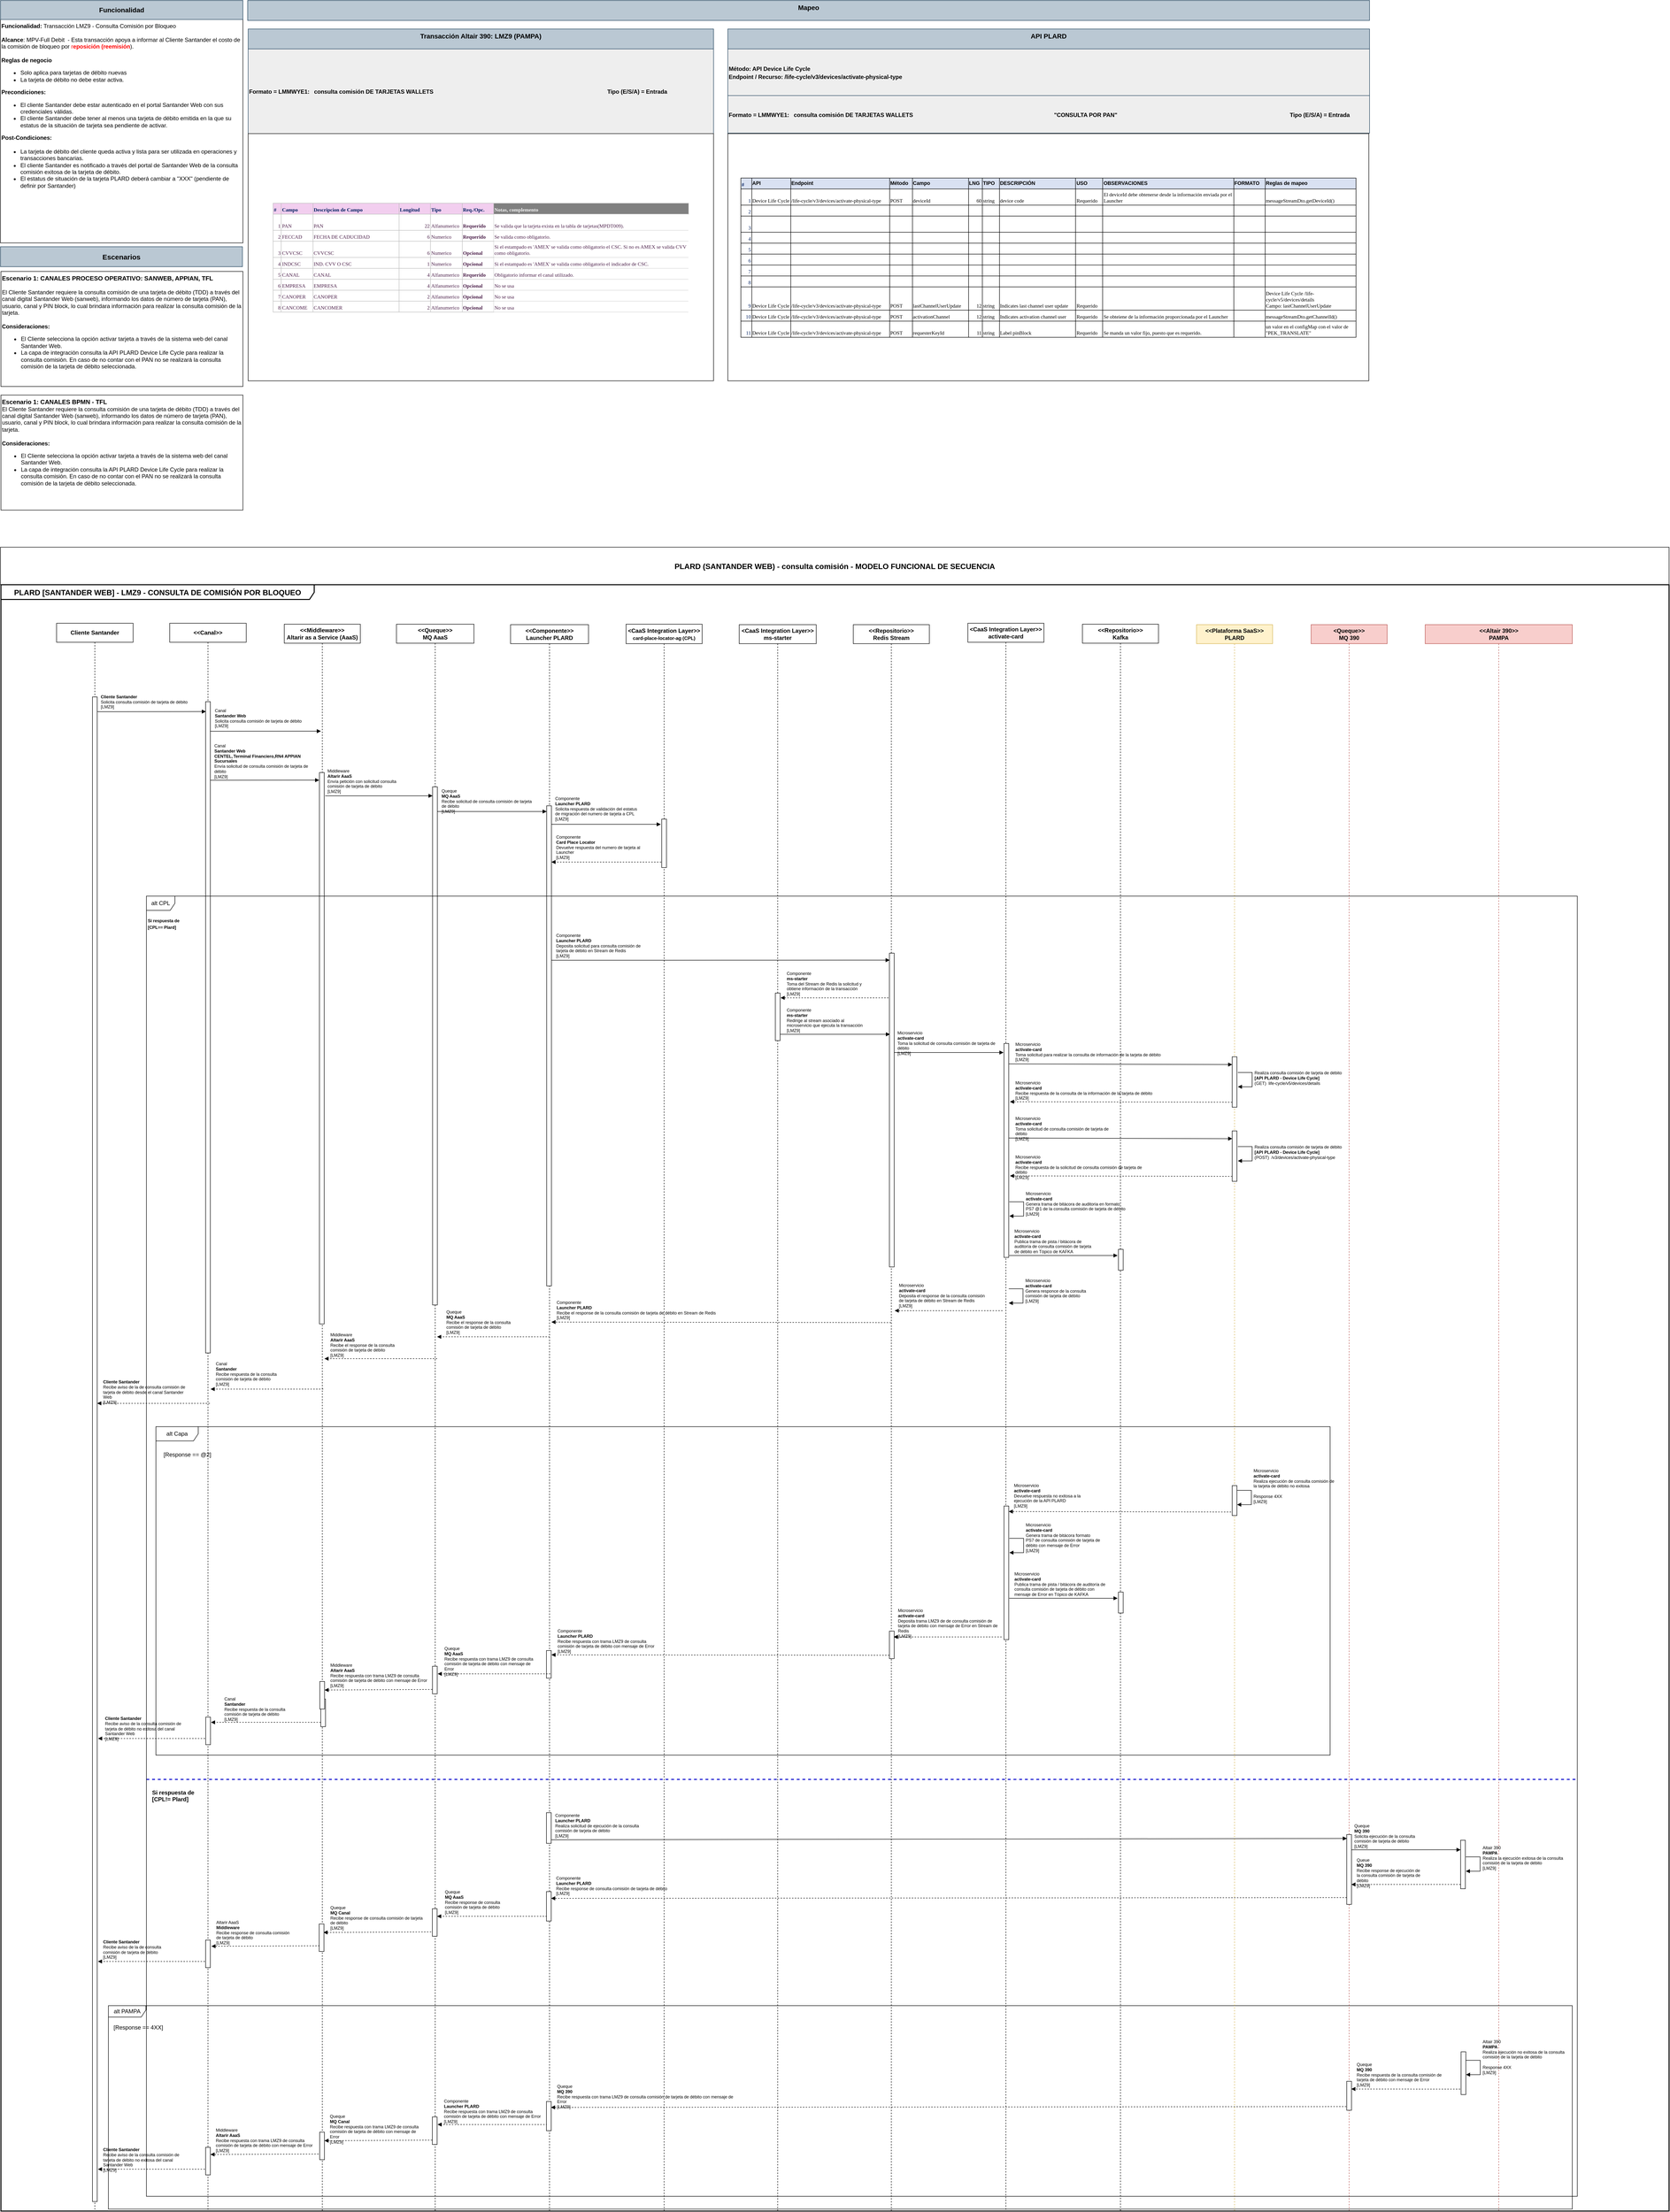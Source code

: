 <mxfile version="28.2.4" pages="2">
  <diagram id="U-Ia85U21A9ycxRSyI-t" name="LMWY - Activación de tarjetas Wallet">
    <mxGraphModel dx="1310" dy="828" grid="1" gridSize="10" guides="1" tooltips="1" connect="1" arrows="1" fold="1" page="1" pageScale="1" pageWidth="827" pageHeight="1169" math="0" shadow="0">
      <root>
        <mxCell id="0" />
        <mxCell id="1" parent="0" />
        <mxCell id="q1FSfACkbBMbSRhOJW1q-1" value="&lt;div&gt;&lt;font&gt;&lt;b&gt;Funcionalidad:&lt;/b&gt;&lt;span&gt;&amp;nbsp;Transacción LMZ9 - Consulta Comisión por Bloqueo&lt;/span&gt;&lt;/font&gt;&lt;/div&gt;&lt;div&gt;&lt;span&gt;&lt;font&gt;&lt;br&gt;&lt;/font&gt;&lt;/span&gt;&lt;/div&gt;&lt;div&gt;&lt;font&gt;&lt;b&gt;Alcance&lt;/b&gt;: MPV-Full Debit&amp;nbsp;&amp;nbsp;- Esta transacción apoya a informar al Cliente Santander el costo de la comisión de bloqueo por &lt;font style=&quot;color: rgb(255, 0, 0);&quot;&gt;r&lt;b&gt;eposición (reemisión&lt;/b&gt;&lt;/font&gt;).&lt;/font&gt;&lt;/div&gt;&lt;div&gt;&lt;br&gt;&lt;/div&gt;&lt;div&gt;&lt;div&gt;&lt;div&gt;&lt;b&gt;Reglas de negocio&lt;/b&gt;&lt;/div&gt;&lt;/div&gt;&lt;div&gt;&lt;ul&gt;&lt;li&gt;&lt;span data-teams=&quot;true&quot;&gt;Solo aplica para tarjetas de débito nuevas&lt;/span&gt;&lt;/li&gt;&lt;li&gt;&lt;span style=&quot;background-color: initial;&quot;&gt;&lt;font style=&quot;color: rgb(0, 0, 0);&quot;&gt;La tarjeta de débito no debe estar activa.&lt;/font&gt;&lt;/span&gt;&lt;/li&gt;&lt;/ul&gt;&lt;/div&gt;&lt;div&gt;&lt;b style=&quot;background-color: initial;&quot;&gt;&lt;font&gt;Precondiciones:&lt;/font&gt;&lt;/b&gt;&lt;/div&gt;&lt;div&gt;&lt;ul&gt;&lt;li&gt;&lt;span style=&quot;background-color: initial; color: light-dark(rgb(0, 0, 0), rgb(237, 237, 237));&quot;&gt;El cliente Santander debe estar autenticado en el portal Santander Web con sus credenciales válidas.&lt;/span&gt;&lt;/li&gt;&lt;li&gt;&lt;span style=&quot;background-color: initial;&quot;&gt;&lt;font style=&quot;color: rgb(0, 0, 0);&quot;&gt;El cliente Santander debe tener al menos una tarjeta de débito emitida&amp;nbsp;en la que su estatus de la situación de tarjeta sea pendiente de activar.&lt;/font&gt;&lt;/span&gt;&lt;/li&gt;&lt;/ul&gt;&lt;div&gt;&lt;/div&gt;&lt;/div&gt;&lt;div&gt;&lt;font&gt;&lt;b style=&quot;background-color: initial;&quot;&gt;Post-Condiciones:&lt;/b&gt;&lt;/font&gt;&lt;/div&gt;&lt;div&gt;&lt;br&gt;&lt;/div&gt;&lt;div&gt;&lt;ul style=&quot;margin-top: 0cm;&quot; type=&quot;disc&quot;&gt;&lt;li&gt;La tarjeta de débito del cliente queda activa y lista para ser utilizada en operaciones y transacciones bancarias.&lt;/li&gt;&lt;li&gt;El cliente Santander es notificado&amp;nbsp;a través del portal de Santander Web de la consulta comisión exitosa de la tarjeta de débito.&lt;/li&gt;&lt;li&gt;&lt;font style=&quot;color: rgb(0, 0, 0);&quot;&gt;El estatus de situación de la tarjeta PLARD deberá cambiar a &quot;XXX&quot; (pendiente de definir por Santander)&lt;/font&gt;&lt;/li&gt;&lt;/ul&gt;&lt;div&gt;&lt;div&gt;&lt;div&gt;&lt;/div&gt;&lt;/div&gt;&lt;/div&gt;&lt;/div&gt;&lt;/div&gt;" style="text;html=1;align=left;verticalAlign=top;whiteSpace=wrap;rounded=0;fontSize=12;strokeColor=default;fontColor=#000000;" parent="1" vertex="1">
          <mxGeometry x="10" y="50" width="510" height="470" as="geometry" />
        </mxCell>
        <mxCell id="q1FSfACkbBMbSRhOJW1q-2" value="Funcionalidad" style="rounded=0;whiteSpace=wrap;html=1;fontSize=14;fontStyle=1;fillColor=#bac8d3;strokeColor=#23445d;" parent="1" vertex="1">
          <mxGeometry x="10" y="10" width="510" height="40" as="geometry" />
        </mxCell>
        <mxCell id="q1FSfACkbBMbSRhOJW1q-3" value="Escenarios" style="rounded=0;whiteSpace=wrap;html=1;fontSize=15;fontStyle=1;align=center;fillColor=#bac8d3;strokeColor=#23445d;shadow=0;" parent="1" vertex="1">
          <mxGeometry x="10" y="528" width="509" height="42" as="geometry" />
        </mxCell>
        <mxCell id="q1FSfACkbBMbSRhOJW1q-4" value="&lt;div style=&quot;&quot;&gt;&lt;b style=&quot;background-color: transparent; color: light-dark(rgb(0, 0, 0), rgb(255, 255, 255)); font-size: 13px;&quot;&gt;Escenario 1: CANALES PROCESO OPERATIVO: SANWEB, APPIAN, TFL&amp;nbsp;&lt;/b&gt;&lt;/div&gt;&lt;div style=&quot;&quot;&gt;&lt;div&gt;&lt;br&gt;&lt;/div&gt;&lt;div&gt;&lt;span style=&quot;background-color: transparent; color: light-dark(rgb(0, 0, 0), rgb(255, 255, 255));&quot;&gt;El Cliente Santander requiere la consulta comisión de una tarjeta de débito (TDD)&amp;nbsp;&lt;/span&gt;&lt;span style=&quot;background-color: transparent; color: light-dark(rgb(0, 0, 0), rgb(255, 255, 255));&quot;&gt;a través del canal digital Santander Web (sanweb), informando los datos de número de tarjeta (PAN), usuario, canal y PIN block, lo cual brindara información para realizar la consulta comisión de la tarjeta.&lt;/span&gt;&lt;/div&gt;&lt;div&gt;&lt;span style=&quot;background-color: transparent; color: light-dark(rgb(0, 0, 0), rgb(255, 255, 255));&quot;&gt;&lt;b&gt;&lt;br&gt;&lt;/b&gt;&lt;/span&gt;&lt;/div&gt;&lt;div&gt;&lt;b&gt;Consideraciones:&lt;/b&gt;&lt;/div&gt;&lt;div&gt;&lt;ul&gt;&lt;li&gt;&lt;div style=&quot;font-weight: 400;&quot;&gt;&lt;span style=&quot;background-color: transparent; color: light-dark(rgb(0, 0, 0), rgb(255, 255, 255));&quot;&gt;El Cliente selecciona la opción activar tarjeta a través de la sistema web del canal Santander Web.&lt;/span&gt;&lt;/div&gt;&lt;/li&gt;&lt;li&gt;&lt;div style=&quot;font-weight: 400;&quot;&gt;&lt;span style=&quot;background-color: transparent;&quot;&gt;&lt;font style=&quot;color: light-dark(rgb(0, 0, 0), rgb(255, 255, 255));&quot;&gt;La capa de integración consulta la API PLARD Device Life Cycle para realizar la consulta comisión. En caso de no contar con el PAN no se realizará la consulta comisión de la tarjeta de débito seleccionada.&lt;/font&gt;&lt;/span&gt;&lt;/div&gt;&lt;/li&gt;&lt;/ul&gt;&lt;/div&gt;&lt;/div&gt;" style="text;html=1;align=left;verticalAlign=top;whiteSpace=wrap;rounded=0;fontSize=12;strokeWidth=1;strokeColor=default;" parent="1" vertex="1">
          <mxGeometry x="11" y="580" width="509" height="242" as="geometry" />
        </mxCell>
        <mxCell id="q1FSfACkbBMbSRhOJW1q-5" value="Transacción Altair 390: LMZ9 (PAMPA)" style="rounded=0;whiteSpace=wrap;html=1;fillColor=#bac8d3;strokeColor=#23445d;fontSize=14;fontStyle=1;verticalAlign=top;container=0;" parent="1" vertex="1">
          <mxGeometry x="531" y="70" width="979" height="42" as="geometry" />
        </mxCell>
        <mxCell id="q1FSfACkbBMbSRhOJW1q-6" value="API PLARD" style="rounded=0;whiteSpace=wrap;html=1;fillColor=#bac8d3;strokeColor=#23445d;fontSize=14;fontStyle=1;verticalAlign=top;container=0;" parent="1" vertex="1">
          <mxGeometry x="1540" y="70" width="1350" height="42" as="geometry" />
        </mxCell>
        <mxCell id="q1FSfACkbBMbSRhOJW1q-7" value="&lt;span style=&quot;font-size: 12px;&quot;&gt;Formato = LMMWYE1:&amp;nbsp;&lt;/span&gt;&lt;span style=&quot;font-size: 12px; white-space: pre;&quot;&gt;&#x9;&lt;/span&gt;&lt;span style=&quot;font-size: 12px;&quot;&gt;&amp;nbsp;consulta comisión DE TARJETAS WALLETS&lt;/span&gt;&lt;span style=&quot;font-size: 12px; white-space: pre;&quot;&gt;&#x9;&lt;span style=&quot;white-space: pre;&quot;&gt;&#x9;&lt;/span&gt;&lt;span style=&quot;white-space: pre;&quot;&gt;&#x9;&#x9;&#x9;&lt;/span&gt; &lt;/span&gt;&amp;nbsp; &amp;nbsp; &amp;nbsp; &amp;nbsp; &amp;nbsp; &amp;nbsp; &amp;nbsp; &amp;nbsp; &amp;nbsp; &amp;nbsp; &amp;nbsp; &amp;nbsp; &amp;nbsp;&lt;span style=&quot;font-size: 12px; white-space: pre;&quot;&gt;&lt;span style=&quot;white-space: pre;&quot;&gt;&#x9;&lt;/span&gt;&lt;/span&gt;&lt;span style=&quot;font-size: 12px; white-space: pre;&quot;&gt;&#x9;&lt;/span&gt;&lt;span style=&quot;font-size: 12px;&quot;&gt;&amp;nbsp; &amp;nbsp; &amp;nbsp; &amp;nbsp; &amp;nbsp; &amp;nbsp; &amp;nbsp; &amp;nbsp; &amp;nbsp; &amp;nbsp; &amp;nbsp; &amp;nbsp; &amp;nbsp; &amp;nbsp; &amp;nbsp; &amp;nbsp; &amp;nbsp; Tipo (E/S/A) = Entrada&lt;/span&gt;" style="rounded=0;whiteSpace=wrap;html=1;fillColor=#EEEEEE;strokeColor=#23445d;fontSize=14;fontStyle=1;align=left;" parent="1" vertex="1">
          <mxGeometry x="531" y="112" width="979" height="178" as="geometry" />
        </mxCell>
        <mxCell id="q1FSfACkbBMbSRhOJW1q-8" value="Mapeo" style="rounded=0;whiteSpace=wrap;html=1;fillColor=#bac8d3;strokeColor=#23445d;fontSize=14;fontStyle=1;verticalAlign=top;container=0;" parent="1" vertex="1">
          <mxGeometry x="530" y="10" width="2360" height="42" as="geometry" />
        </mxCell>
        <mxCell id="q1FSfACkbBMbSRhOJW1q-9" value="&lt;font style=&quot;font-size: 12px;&quot;&gt;Método: API Device Life Cycle&amp;nbsp;&lt;/font&gt;&lt;div&gt;&lt;font style=&quot;font-size: 12px;&quot;&gt;Endpoint / Recurso: /life-cycle/v3/devices/activate-physical-type&lt;/font&gt;&lt;/div&gt;" style="rounded=0;whiteSpace=wrap;html=1;fillColor=#EEEEEE;strokeColor=#23445d;fontSize=14;fontStyle=1;align=left;" parent="1" vertex="1">
          <mxGeometry x="1540" y="112" width="1350" height="98" as="geometry" />
        </mxCell>
        <mxCell id="q1FSfACkbBMbSRhOJW1q-10" value="&lt;div&gt;&lt;font style=&quot;&quot;&gt;&lt;span style=&quot;font-size: 12px;&quot;&gt;Formato = LMMWYE1:&amp;nbsp;&lt;/span&gt;&lt;span style=&quot;font-size: 12px; white-space: pre;&quot;&gt;&#x9;&lt;/span&gt;&lt;span style=&quot;font-size: 12px;&quot;&gt;&amp;nbsp;consulta comisión DE TARJETAS WALLETS&amp;nbsp; &amp;nbsp; &amp;nbsp; &amp;nbsp; &amp;nbsp; &amp;nbsp; &amp;nbsp; &amp;nbsp; &amp;nbsp; &amp;nbsp; &amp;nbsp; &amp;nbsp; &amp;nbsp; &amp;nbsp; &amp;nbsp; &amp;nbsp; &amp;nbsp; &amp;nbsp; &amp;nbsp; &amp;nbsp; &amp;nbsp; &amp;nbsp; &amp;nbsp; &amp;nbsp; &amp;nbsp; &amp;nbsp; &amp;nbsp; &amp;nbsp; &amp;nbsp; &amp;nbsp; &amp;nbsp; &amp;nbsp; &amp;nbsp; &amp;nbsp; &amp;nbsp; &amp;nbsp; &amp;nbsp; &amp;nbsp; &amp;nbsp; &amp;nbsp; &amp;nbsp; &amp;nbsp; &amp;nbsp; &amp;nbsp; &amp;nbsp;&lt;/span&gt;&lt;/font&gt;&lt;span style=&quot;background-color: transparent; color: light-dark(rgb(0, 0, 0), rgb(255, 255, 255)); font-size: 12px; white-space: pre;&quot;&gt;&quot;CONSULTA POR PAN&lt;/span&gt;&lt;span style=&quot;background-color: transparent; color: light-dark(rgb(0, 0, 0), rgb(255, 255, 255)); font-size: 12px;&quot;&gt;&quot;&lt;/span&gt;&lt;span style=&quot;background-color: transparent; color: light-dark(rgb(0, 0, 0), rgb(255, 255, 255)); font-size: 12px; white-space: pre;&quot;&gt;&#x9;&lt;span style=&quot;white-space: pre;&quot;&gt;&#x9;&lt;/span&gt;&lt;span style=&quot;white-space: pre;&quot;&gt;&#x9;&#x9;&#x9;&lt;/span&gt; &lt;/span&gt;&lt;span style=&quot;background-color: transparent; color: light-dark(rgb(0, 0, 0), rgb(255, 255, 255));&quot;&gt;&amp;nbsp; &amp;nbsp; &amp;nbsp; &amp;nbsp; &amp;nbsp; &amp;nbsp; &amp;nbsp; &amp;nbsp; &amp;nbsp; &amp;nbsp; &amp;nbsp; &amp;nbsp; &amp;nbsp;&lt;/span&gt;&lt;span style=&quot;background-color: transparent; color: light-dark(rgb(0, 0, 0), rgb(255, 255, 255)); font-size: 12px; white-space: pre;&quot;&gt;&#x9;&lt;/span&gt;&lt;span style=&quot;background-color: transparent; color: light-dark(rgb(0, 0, 0), rgb(255, 255, 255)); font-size: 12px; white-space: pre;&quot;&gt;&#x9;&lt;/span&gt;&lt;span style=&quot;background-color: transparent; color: light-dark(rgb(0, 0, 0), rgb(255, 255, 255)); font-size: 12px;&quot;&gt;&amp;nbsp; &amp;nbsp; &amp;nbsp; &amp;nbsp; &amp;nbsp; &amp;nbsp; &amp;nbsp; &amp;nbsp; &amp;nbsp; &amp;nbsp; &amp;nbsp; &amp;nbsp; &amp;nbsp; &amp;nbsp; &amp;nbsp; &amp;nbsp; &amp;nbsp; Tipo (E/S/A) = Entrada&lt;/span&gt;&lt;/div&gt;&lt;div&gt;&lt;/div&gt;" style="rounded=0;whiteSpace=wrap;html=1;fillColor=#EEEEEE;strokeColor=#23445d;fontSize=14;fontStyle=1;align=left;" parent="1" vertex="1">
          <mxGeometry x="1540" y="210" width="1350" height="79.11" as="geometry" />
        </mxCell>
        <mxCell id="q1FSfACkbBMbSRhOJW1q-11" value="&lt;div style=&quot;font-size: medium; text-align: start;&quot; data-ccp-timestamp=&quot;1756497169558&quot;&gt;&lt;table style=&quot;border-collapse: collapse; width: 971pt;&quot; width=&quot;1294&quot;&gt;&lt;colgroup&gt;&lt;col style=&quot;width: 15pt;&quot; width=&quot;20&quot;&gt;&lt;col style=&quot;width: 62pt;&quot; width=&quot;83&quot;&gt;&lt;col style=&quot;width: 159pt;&quot; width=&quot;212&quot;&gt;&lt;col style=&quot;width: 34pt;&quot; width=&quot;45&quot;&gt;&lt;col style=&quot;width: 87pt;&quot; width=&quot;116&quot;&gt;&lt;col style=&quot;width: 20pt;&quot; width=&quot;27&quot;&gt;&lt;col style=&quot;width: 25pt;&quot; width=&quot;33&quot;&gt;&lt;col style=&quot;width: 123pt;&quot; width=&quot;164&quot;&gt;&lt;col style=&quot;width: 41pt;&quot; width=&quot;54&quot;&gt;&lt;col style=&quot;width: 214pt;&quot; width=&quot;285&quot;&gt;&lt;col style=&quot;width: 48pt;&quot; width=&quot;64&quot;&gt;&lt;col style=&quot;width: 143pt;&quot; width=&quot;191&quot;&gt;&lt;/colgroup&gt;&lt;tbody&gt;&lt;tr style=&quot;height: 15pt;&quot; height=&quot;20&quot;&gt;&lt;td style=&quot;padding-top: 1px; padding-right: 1px; padding-left: 1px; color: rgb(0, 32, 96); font-size: 8pt; font-weight: 700; font-family: Calibri; vertical-align: bottom; border: 0.5pt solid black; text-wrap-mode: nowrap; background: rgb(217, 225, 242); width: 15pt; height: 15pt;&quot; class=&quot;xl446&quot; height=&quot;20&quot; width=&quot;20&quot;&gt;#&lt;/td&gt;&lt;td style=&quot;padding-top: 1px; padding-right: 1px; padding-left: 1px; font-size: 8pt; font-weight: 700; font-family: Calibri, sans-serif; vertical-align: middle; border: 0.5pt solid black; text-wrap-mode: nowrap; background: rgb(217, 225, 242); width: 62pt;&quot; class=&quot;xl441&quot; width=&quot;83&quot;&gt;API&lt;/td&gt;&lt;td style=&quot;padding-top: 1px; padding-right: 1px; padding-left: 1px; font-size: 8pt; font-weight: 700; font-family: Calibri, sans-serif; vertical-align: middle; border: 0.5pt solid black; text-wrap-mode: nowrap; background: rgb(217, 225, 242); width: 159pt;&quot; class=&quot;xl441&quot; width=&quot;212&quot;&gt;Endpoint&lt;/td&gt;&lt;td style=&quot;padding-top: 1px; padding-right: 1px; padding-left: 1px; font-size: 8pt; font-weight: 700; font-family: Calibri, sans-serif; vertical-align: middle; border: 0.5pt solid black; text-wrap-mode: nowrap; background: rgb(217, 225, 242); width: 34pt;&quot; class=&quot;xl441&quot; width=&quot;45&quot;&gt;Método&lt;/td&gt;&lt;td style=&quot;padding-top: 1px; padding-right: 1px; padding-left: 1px; font-size: 8pt; font-weight: 700; font-family: Calibri, sans-serif; vertical-align: middle; border: 0.5pt solid black; text-wrap-mode: nowrap; background: rgb(217, 225, 242); width: 87pt;&quot; class=&quot;xl441&quot; width=&quot;116&quot;&gt;Campo&lt;/td&gt;&lt;td style=&quot;padding-top: 1px; padding-right: 1px; padding-left: 1px; font-size: 8pt; font-weight: 700; font-family: Calibri, sans-serif; vertical-align: middle; border: 0.5pt solid black; text-wrap-mode: nowrap; background: rgb(217, 225, 242); width: 20pt;&quot; class=&quot;xl441&quot; width=&quot;27&quot;&gt;LNG&lt;/td&gt;&lt;td style=&quot;padding-top: 1px; padding-right: 1px; padding-left: 1px; font-size: 8pt; font-weight: 700; font-family: Calibri, sans-serif; vertical-align: middle; border: 0.5pt solid black; text-wrap-mode: nowrap; background: rgb(217, 225, 242); width: 25pt;&quot; class=&quot;xl441&quot; width=&quot;33&quot;&gt;TIPO&lt;/td&gt;&lt;td style=&quot;padding-top: 1px; padding-right: 1px; padding-left: 1px; font-size: 8pt; font-weight: 700; font-family: Calibri, sans-serif; vertical-align: middle; border: 0.5pt solid black; text-wrap-mode: nowrap; background: rgb(217, 225, 242); width: 123pt;&quot; class=&quot;xl441&quot; width=&quot;164&quot;&gt;DESCRIPCIÓN&lt;/td&gt;&lt;td style=&quot;padding-top: 1px; padding-right: 1px; padding-left: 1px; font-size: 8pt; font-weight: 700; font-family: Calibri, sans-serif; vertical-align: middle; border: 0.5pt solid black; text-wrap-mode: nowrap; background: rgb(217, 225, 242); width: 41pt;&quot; class=&quot;xl441&quot; width=&quot;54&quot;&gt;USO&lt;/td&gt;&lt;td style=&quot;padding-top: 1px; padding-right: 1px; padding-left: 1px; font-size: 8pt; font-weight: 700; font-family: Calibri, sans-serif; vertical-align: middle; border: 0.5pt solid black; text-wrap-mode: nowrap; background: rgb(217, 225, 242); width: 214pt;&quot; class=&quot;xl441&quot; width=&quot;285&quot;&gt;OBSERVACIONES&lt;/td&gt;&lt;td style=&quot;padding-top: 1px; padding-right: 1px; padding-left: 1px; font-size: 8pt; font-weight: 700; font-family: Calibri, sans-serif; vertical-align: middle; border: 0.5pt solid black; text-wrap-mode: nowrap; background: rgb(217, 225, 242); width: 48pt;&quot; class=&quot;xl441&quot; width=&quot;64&quot;&gt;FORMATO&lt;/td&gt;&lt;td style=&quot;padding-top: 1px; padding-right: 1px; padding-left: 1px; font-size: 8pt; font-weight: 700; font-family: Calibri, sans-serif; vertical-align: middle; border: 0.5pt solid black; text-wrap-mode: nowrap; background: rgb(217, 225, 242); width: 143pt;&quot; class=&quot;xl441&quot; width=&quot;191&quot;&gt;Reglas de mapeo&lt;/td&gt;&lt;/tr&gt;&lt;tr style=&quot;height: 23.25pt;&quot; height=&quot;31&quot;&gt;&lt;td style=&quot;padding-top: 1px; padding-right: 1px; padding-left: 1px; color: rgb(0, 32, 96); font-size: 8pt; font-family: Calibri; vertical-align: bottom; border: 0.5pt solid black; text-wrap-mode: nowrap; height: 23.25pt;&quot; align=&quot;right&quot; class=&quot;xl447&quot; height=&quot;31&quot;&gt;1&lt;/td&gt;&lt;td style=&quot;padding-top: 1px; padding-right: 1px; padding-left: 1px; font-size: 8pt; font-family: Calibri; vertical-align: bottom; border: 0.5pt solid black; text-wrap-mode: nowrap;&quot; class=&quot;xl442&quot;&gt;Device Life Cycle&lt;/td&gt;&lt;td style=&quot;padding-top: 1px; padding-right: 1px; padding-left: 1px; font-size: 8pt; font-family: Calibri; vertical-align: bottom; border: 0.5pt solid black; text-wrap-mode: nowrap;&quot; class=&quot;xl442&quot;&gt;/life-cycle/v3/devices/activate-physical-type&lt;/td&gt;&lt;td style=&quot;padding-top: 1px; padding-right: 1px; padding-left: 1px; font-size: 8pt; font-family: Calibri; vertical-align: bottom; border: 0.5pt solid black; text-wrap-mode: nowrap;&quot; class=&quot;xl442&quot;&gt;POST&lt;/td&gt;&lt;td style=&quot;padding-top: 1px; padding-right: 1px; padding-left: 1px; font-size: 8pt; font-family: Calibri; vertical-align: bottom; border: 0.5pt solid black; text-wrap-mode: nowrap;&quot; class=&quot;xl442&quot;&gt;deviceId&lt;/td&gt;&lt;td style=&quot;padding-top: 1px; padding-right: 1px; padding-left: 1px; font-size: 8pt; font-family: Calibri; vertical-align: bottom; border: 0.5pt solid black; text-wrap-mode: nowrap;&quot; align=&quot;right&quot; class=&quot;xl442&quot;&gt;60&lt;/td&gt;&lt;td style=&quot;padding-top: 1px; padding-right: 1px; padding-left: 1px; font-size: 8pt; font-family: Calibri; vertical-align: bottom; border: 0.5pt solid black; text-wrap-mode: nowrap;&quot; class=&quot;xl442&quot;&gt;string&lt;/td&gt;&lt;td style=&quot;padding-top: 1px; padding-right: 1px; padding-left: 1px; font-size: 8pt; font-family: Calibri; vertical-align: bottom; border: 0.5pt solid black; text-wrap-mode: nowrap;&quot; class=&quot;xl442&quot;&gt;device code&lt;/td&gt;&lt;td style=&quot;padding-top: 1px; padding-right: 1px; padding-left: 1px; font-size: 8pt; font-family: Calibri; vertical-align: bottom; border: 0.5pt solid black; text-wrap-mode: nowrap;&quot; class=&quot;xl442&quot;&gt;Requerido&lt;/td&gt;&lt;td style=&quot;padding-top: 1px; padding-right: 1px; padding-left: 1px; font-size: 8pt; font-family: Calibri; vertical-align: bottom; border: 0.5pt solid black; width: 214pt;&quot; class=&quot;xl219&quot; width=&quot;285&quot;&gt;El deviceId debe obtenerse desde la información enviada por el Launcher&lt;/td&gt;&lt;td style=&quot;padding-top: 1px; padding-right: 1px; padding-left: 1px; font-size: 8pt; font-family: &amp;quot;Courier New&amp;quot;, monospace; vertical-align: bottom; border: 0.5pt solid black; text-wrap-mode: nowrap;&quot; class=&quot;xl448&quot;&gt;&lt;/td&gt;&lt;td style=&quot;padding-top: 1px; padding-right: 1px; padding-left: 1px; font-size: 8pt; font-family: Calibri; vertical-align: bottom; border: 0.5pt solid black; text-wrap-mode: nowrap;&quot; class=&quot;xl442&quot;&gt;messageStreamDto.getDeviceId()&lt;/td&gt;&lt;/tr&gt;&lt;tr style=&quot;height: 15pt;&quot; height=&quot;20&quot;&gt;&lt;td style=&quot;padding-top: 1px; padding-right: 1px; padding-left: 1px; color: rgb(0, 32, 96); font-size: 8pt; font-family: Calibri; vertical-align: bottom; border: 0.5pt solid black; text-wrap-mode: nowrap; height: 15pt;&quot; align=&quot;right&quot; class=&quot;xl447&quot; height=&quot;20&quot;&gt;2&lt;/td&gt;&lt;td style=&quot;padding-top: 1px; padding-right: 1px; padding-left: 1px; font-size: 8pt; font-family: Calibri; vertical-align: bottom; border: 0.5pt solid black; text-wrap-mode: nowrap;&quot; class=&quot;xl442&quot;&gt;&lt;/td&gt;&lt;td style=&quot;padding-top: 1px; padding-right: 1px; padding-left: 1px; font-size: 8pt; font-family: Calibri; vertical-align: bottom; border: 0.5pt solid black; text-wrap-mode: nowrap;&quot; class=&quot;xl442&quot;&gt;&lt;/td&gt;&lt;td style=&quot;padding-top: 1px; padding-right: 1px; padding-left: 1px; font-size: 8pt; font-family: Calibri; vertical-align: bottom; border: 0.5pt solid black; text-wrap-mode: nowrap;&quot; class=&quot;xl442&quot;&gt;&lt;/td&gt;&lt;td style=&quot;padding-top: 1px; padding-right: 1px; padding-left: 1px; font-size: 8pt; font-family: Calibri; vertical-align: bottom; border: 0.5pt solid black; text-wrap-mode: nowrap;&quot; class=&quot;xl442&quot;&gt;&lt;/td&gt;&lt;td style=&quot;padding-top: 1px; padding-right: 1px; padding-left: 1px; font-size: 8pt; font-family: Calibri; vertical-align: bottom; border: 0.5pt solid black; text-wrap-mode: nowrap;&quot; class=&quot;xl442&quot;&gt;&lt;/td&gt;&lt;td style=&quot;padding-top: 1px; padding-right: 1px; padding-left: 1px; font-size: 8pt; font-family: Calibri; vertical-align: bottom; border: 0.5pt solid black; text-wrap-mode: nowrap;&quot; class=&quot;xl442&quot;&gt;&lt;/td&gt;&lt;td style=&quot;padding-top: 1px; padding-right: 1px; padding-left: 1px; font-size: 8pt; font-family: Calibri; vertical-align: bottom; border: 0.5pt solid black; text-wrap-mode: nowrap;&quot; class=&quot;xl442&quot;&gt;&lt;/td&gt;&lt;td style=&quot;padding-top: 1px; padding-right: 1px; padding-left: 1px; font-size: 8pt; font-family: Calibri; vertical-align: bottom; border: 0.5pt solid black; text-wrap-mode: nowrap;&quot; class=&quot;xl442&quot;&gt;&lt;/td&gt;&lt;td style=&quot;padding-top: 1px; padding-right: 1px; padding-left: 1px; font-size: 8pt; font-family: Calibri; vertical-align: bottom; border: 0.5pt solid black; text-wrap-mode: nowrap;&quot; class=&quot;xl442&quot;&gt;&lt;/td&gt;&lt;td style=&quot;padding-top: 1px; padding-right: 1px; padding-left: 1px; font-size: 8pt; font-family: Calibri; vertical-align: bottom; border: 0.5pt solid black; text-wrap-mode: nowrap;&quot; class=&quot;xl442&quot;&gt;&lt;/td&gt;&lt;td style=&quot;padding-top: 1px; padding-right: 1px; padding-left: 1px; font-size: 8pt; font-family: Calibri; vertical-align: bottom; border: 0.5pt solid black; text-wrap-mode: nowrap;&quot; class=&quot;xl442&quot;&gt;&lt;/td&gt;&lt;/tr&gt;&lt;tr style=&quot;height: 23.25pt;&quot; height=&quot;31&quot;&gt;&lt;td style=&quot;padding-top: 1px; padding-right: 1px; padding-left: 1px; color: rgb(0, 32, 96); font-size: 8pt; font-family: Calibri; vertical-align: bottom; border: 0.5pt solid black; text-wrap-mode: nowrap; height: 23.25pt;&quot; align=&quot;right&quot; class=&quot;xl447&quot; height=&quot;31&quot;&gt;3&lt;/td&gt;&lt;td style=&quot;padding-top: 1px; padding-right: 1px; padding-left: 1px; font-size: 8pt; font-family: Calibri; vertical-align: bottom; border: 0.5pt solid black; text-wrap-mode: nowrap;&quot; class=&quot;xl442&quot;&gt;&lt;/td&gt;&lt;td style=&quot;padding-top: 1px; padding-right: 1px; padding-left: 1px; font-size: 8pt; font-family: Calibri; vertical-align: bottom; border: 0.5pt solid black; text-wrap-mode: nowrap;&quot; class=&quot;xl442&quot;&gt;&lt;/td&gt;&lt;td style=&quot;padding-top: 1px; padding-right: 1px; padding-left: 1px; font-size: 8pt; font-family: Calibri; vertical-align: bottom; border: 0.5pt solid black; text-wrap-mode: nowrap;&quot; class=&quot;xl442&quot;&gt;&lt;/td&gt;&lt;td style=&quot;padding-top: 1px; padding-right: 1px; padding-left: 1px; font-size: 8pt; font-family: Calibri; vertical-align: bottom; border: 0.5pt solid black; text-wrap-mode: nowrap;&quot; class=&quot;xl442&quot;&gt;&lt;/td&gt;&lt;td style=&quot;padding-top: 1px; padding-right: 1px; padding-left: 1px; font-size: 8pt; font-family: Calibri; vertical-align: bottom; border: 0.5pt solid black; text-wrap-mode: nowrap;&quot; class=&quot;xl442&quot;&gt;&lt;/td&gt;&lt;td style=&quot;padding-top: 1px; padding-right: 1px; padding-left: 1px; font-size: 8pt; font-family: Calibri; vertical-align: bottom; border: 0.5pt solid black; text-wrap-mode: nowrap;&quot; class=&quot;xl442&quot;&gt;&lt;/td&gt;&lt;td style=&quot;padding-top: 1px; padding-right: 1px; padding-left: 1px; font-size: 8pt; font-family: Calibri; vertical-align: bottom; border: 0.5pt solid black; text-wrap-mode: nowrap;&quot; class=&quot;xl442&quot;&gt;&lt;/td&gt;&lt;td style=&quot;padding-top: 1px; padding-right: 1px; padding-left: 1px; font-size: 8pt; font-family: Calibri; vertical-align: bottom; border: 0.5pt solid black; text-wrap-mode: nowrap;&quot; class=&quot;xl442&quot;&gt;&lt;/td&gt;&lt;td style=&quot;padding-top: 1px; padding-right: 1px; padding-left: 1px; font-size: 8pt; font-family: Calibri; vertical-align: bottom; border: 0.5pt solid black; text-wrap-mode: nowrap;&quot; class=&quot;xl442&quot;&gt;&lt;/td&gt;&lt;td style=&quot;padding-top: 1px; padding-right: 1px; padding-left: 1px; font-size: 8pt; font-family: Calibri; vertical-align: bottom; border: 0.5pt solid black; text-wrap-mode: nowrap;&quot; class=&quot;xl442&quot;&gt;&lt;/td&gt;&lt;td style=&quot;padding-top: 1px; padding-right: 1px; padding-left: 1px; font-size: 8pt; font-family: Calibri; vertical-align: bottom; border: 0.5pt solid black; text-wrap-mode: nowrap;&quot; class=&quot;xl442&quot;&gt;&lt;/td&gt;&lt;/tr&gt;&lt;tr style=&quot;height: 15pt;&quot; height=&quot;20&quot;&gt;&lt;td style=&quot;padding-top: 1px; padding-right: 1px; padding-left: 1px; color: rgb(0, 32, 96); font-size: 8pt; font-family: Calibri; vertical-align: bottom; border: 0.5pt solid black; text-wrap-mode: nowrap; height: 15pt;&quot; align=&quot;right&quot; class=&quot;xl447&quot; height=&quot;20&quot;&gt;4&lt;/td&gt;&lt;td style=&quot;padding-top: 1px; padding-right: 1px; padding-left: 1px; font-size: 8pt; font-family: Calibri; vertical-align: bottom; border: 0.5pt solid black; text-wrap-mode: nowrap;&quot; class=&quot;xl442&quot;&gt;&lt;/td&gt;&lt;td style=&quot;padding-top: 1px; padding-right: 1px; padding-left: 1px; font-size: 8pt; font-family: Calibri; vertical-align: bottom; border: 0.5pt solid black; text-wrap-mode: nowrap;&quot; class=&quot;xl442&quot;&gt;&lt;/td&gt;&lt;td style=&quot;padding-top: 1px; padding-right: 1px; padding-left: 1px; font-size: 8pt; font-family: Calibri; vertical-align: bottom; border: 0.5pt solid black; text-wrap-mode: nowrap;&quot; class=&quot;xl442&quot;&gt;&lt;/td&gt;&lt;td style=&quot;padding-top: 1px; padding-right: 1px; padding-left: 1px; font-size: 8pt; font-family: Calibri; vertical-align: bottom; border: 0.5pt solid black; text-wrap-mode: nowrap;&quot; class=&quot;xl442&quot;&gt;&lt;/td&gt;&lt;td style=&quot;padding-top: 1px; padding-right: 1px; padding-left: 1px; font-size: 8pt; font-family: Calibri; vertical-align: bottom; border: 0.5pt solid black; text-wrap-mode: nowrap;&quot; class=&quot;xl442&quot;&gt;&lt;/td&gt;&lt;td style=&quot;padding-top: 1px; padding-right: 1px; padding-left: 1px; font-size: 8pt; font-family: Calibri; vertical-align: bottom; border: 0.5pt solid black; text-wrap-mode: nowrap;&quot; class=&quot;xl442&quot;&gt;&lt;/td&gt;&lt;td style=&quot;padding-top: 1px; padding-right: 1px; padding-left: 1px; font-size: 8pt; font-family: Calibri; vertical-align: bottom; border: 0.5pt solid black; text-wrap-mode: nowrap;&quot; class=&quot;xl442&quot;&gt;&lt;/td&gt;&lt;td style=&quot;padding-top: 1px; padding-right: 1px; padding-left: 1px; font-size: 8pt; font-family: Calibri; vertical-align: bottom; border: 0.5pt solid black; text-wrap-mode: nowrap;&quot; class=&quot;xl442&quot;&gt;&lt;/td&gt;&lt;td style=&quot;padding-top: 1px; padding-right: 1px; padding-left: 1px; font-size: 8pt; font-family: Calibri; vertical-align: bottom; border: 0.5pt solid black; text-wrap-mode: nowrap;&quot; class=&quot;xl442&quot;&gt;&lt;/td&gt;&lt;td style=&quot;padding-top: 1px; padding-right: 1px; padding-left: 1px; font-size: 8pt; font-family: Calibri; vertical-align: bottom; border: 0.5pt solid black; text-wrap-mode: nowrap;&quot; class=&quot;xl442&quot;&gt;&lt;/td&gt;&lt;td style=&quot;padding-top: 1px; padding-right: 1px; padding-left: 1px; font-size: 8pt; font-family: Calibri; vertical-align: bottom; border: 0.5pt solid black; text-wrap-mode: nowrap;&quot; class=&quot;xl442&quot;&gt;&lt;/td&gt;&lt;/tr&gt;&lt;tr style=&quot;height: 15pt;&quot; height=&quot;20&quot;&gt;&lt;td style=&quot;padding-top: 1px; padding-right: 1px; padding-left: 1px; color: rgb(0, 32, 96); font-size: 8pt; font-family: Calibri; vertical-align: bottom; border: 0.5pt solid black; text-wrap-mode: nowrap; height: 15pt;&quot; align=&quot;right&quot; class=&quot;xl447&quot; height=&quot;20&quot;&gt;5&lt;/td&gt;&lt;td style=&quot;padding-top: 1px; padding-right: 1px; padding-left: 1px; font-size: 8pt; font-family: Calibri; vertical-align: bottom; border: 0.5pt solid black; text-wrap-mode: nowrap;&quot; class=&quot;xl442&quot;&gt;&lt;/td&gt;&lt;td style=&quot;padding-top: 1px; padding-right: 1px; padding-left: 1px; font-size: 8pt; font-family: Calibri; vertical-align: bottom; border: 0.5pt solid black; text-wrap-mode: nowrap;&quot; class=&quot;xl442&quot;&gt;&lt;/td&gt;&lt;td style=&quot;padding-top: 1px; padding-right: 1px; padding-left: 1px; font-size: 8pt; font-family: Calibri; vertical-align: bottom; border: 0.5pt solid black; text-wrap-mode: nowrap;&quot; class=&quot;xl442&quot;&gt;&lt;/td&gt;&lt;td style=&quot;padding-top: 1px; padding-right: 1px; padding-left: 1px; font-size: 8pt; font-family: Calibri; vertical-align: bottom; border: 0.5pt solid black; text-wrap-mode: nowrap;&quot; class=&quot;xl442&quot;&gt;&lt;/td&gt;&lt;td style=&quot;padding-top: 1px; padding-right: 1px; padding-left: 1px; font-size: 8pt; font-family: Calibri; vertical-align: bottom; border: 0.5pt solid black; text-wrap-mode: nowrap;&quot; class=&quot;xl442&quot;&gt;&lt;/td&gt;&lt;td style=&quot;padding-top: 1px; padding-right: 1px; padding-left: 1px; font-size: 8pt; font-family: Calibri; vertical-align: bottom; border: 0.5pt solid black; text-wrap-mode: nowrap;&quot; class=&quot;xl442&quot;&gt;&lt;/td&gt;&lt;td style=&quot;padding-top: 1px; padding-right: 1px; padding-left: 1px; font-size: 8pt; font-family: Calibri; vertical-align: bottom; border: 0.5pt solid black; text-wrap-mode: nowrap;&quot; class=&quot;xl442&quot;&gt;&lt;/td&gt;&lt;td style=&quot;padding-top: 1px; padding-right: 1px; padding-left: 1px; font-size: 8pt; font-family: Calibri; vertical-align: bottom; border: 0.5pt solid black; text-wrap-mode: nowrap;&quot; class=&quot;xl442&quot;&gt;&lt;/td&gt;&lt;td style=&quot;padding-top: 1px; padding-right: 1px; padding-left: 1px; font-size: 8pt; font-family: Calibri; vertical-align: bottom; border: 0.5pt solid black; text-wrap-mode: nowrap;&quot; class=&quot;xl442&quot;&gt;&lt;/td&gt;&lt;td style=&quot;padding-top: 1px; padding-right: 1px; padding-left: 1px; font-size: 8pt; font-family: Calibri; vertical-align: bottom; border: 0.5pt solid black; text-wrap-mode: nowrap;&quot; class=&quot;xl442&quot;&gt;&lt;/td&gt;&lt;td style=&quot;padding-top: 1px; padding-right: 1px; padding-left: 1px; font-size: 8pt; font-family: Calibri; vertical-align: bottom; border: 0.5pt solid black; text-wrap-mode: nowrap;&quot; class=&quot;xl442&quot;&gt;&lt;/td&gt;&lt;/tr&gt;&lt;tr style=&quot;height: 15pt;&quot; height=&quot;20&quot;&gt;&lt;td style=&quot;padding-top: 1px; padding-right: 1px; padding-left: 1px; color: rgb(0, 32, 96); font-size: 8pt; font-family: Calibri; vertical-align: bottom; border: 0.5pt solid black; text-wrap-mode: nowrap; height: 15pt;&quot; align=&quot;right&quot; class=&quot;xl447&quot; height=&quot;20&quot;&gt;6&lt;/td&gt;&lt;td style=&quot;padding-top: 1px; padding-right: 1px; padding-left: 1px; font-size: 8pt; font-family: Calibri; vertical-align: bottom; border: 0.5pt solid black; text-wrap-mode: nowrap;&quot; class=&quot;xl442&quot;&gt;&lt;/td&gt;&lt;td style=&quot;padding-top: 1px; padding-right: 1px; padding-left: 1px; font-size: 8pt; font-family: Calibri; vertical-align: bottom; border: 0.5pt solid black; text-wrap-mode: nowrap;&quot; class=&quot;xl442&quot;&gt;&lt;/td&gt;&lt;td style=&quot;padding-top: 1px; padding-right: 1px; padding-left: 1px; font-size: 8pt; font-family: Calibri; vertical-align: bottom; border: 0.5pt solid black; text-wrap-mode: nowrap;&quot; class=&quot;xl442&quot;&gt;&lt;/td&gt;&lt;td style=&quot;padding-top: 1px; padding-right: 1px; padding-left: 1px; font-size: 8pt; font-family: Calibri; vertical-align: bottom; border: 0.5pt solid black; text-wrap-mode: nowrap;&quot; class=&quot;xl442&quot;&gt;&lt;/td&gt;&lt;td style=&quot;padding-top: 1px; padding-right: 1px; padding-left: 1px; font-size: 8pt; font-family: Calibri; vertical-align: bottom; border: 0.5pt solid black; text-wrap-mode: nowrap;&quot; class=&quot;xl442&quot;&gt;&lt;/td&gt;&lt;td style=&quot;padding-top: 1px; padding-right: 1px; padding-left: 1px; font-size: 8pt; font-family: Calibri; vertical-align: bottom; border: 0.5pt solid black; text-wrap-mode: nowrap;&quot; class=&quot;xl442&quot;&gt;&lt;/td&gt;&lt;td style=&quot;padding-top: 1px; padding-right: 1px; padding-left: 1px; font-size: 8pt; font-family: Calibri; vertical-align: bottom; border: 0.5pt solid black; text-wrap-mode: nowrap;&quot; class=&quot;xl442&quot;&gt;&lt;/td&gt;&lt;td style=&quot;padding-top: 1px; padding-right: 1px; padding-left: 1px; font-size: 8pt; font-family: Calibri; vertical-align: bottom; border: 0.5pt solid black; text-wrap-mode: nowrap;&quot; class=&quot;xl442&quot;&gt;&lt;/td&gt;&lt;td style=&quot;padding-top: 1px; padding-right: 1px; padding-left: 1px; font-size: 8pt; font-family: Calibri; vertical-align: bottom; border: 0.5pt solid black; text-wrap-mode: nowrap;&quot; class=&quot;xl442&quot;&gt;&lt;/td&gt;&lt;td style=&quot;padding-top: 1px; padding-right: 1px; padding-left: 1px; font-size: 8pt; font-family: Calibri; vertical-align: bottom; border: 0.5pt solid black; text-wrap-mode: nowrap;&quot; class=&quot;xl442&quot;&gt;&lt;/td&gt;&lt;td style=&quot;padding-top: 1px; padding-right: 1px; padding-left: 1px; font-size: 8pt; font-family: Calibri; vertical-align: bottom; border: 0.5pt solid black; text-wrap-mode: nowrap;&quot; class=&quot;xl442&quot;&gt;&lt;/td&gt;&lt;/tr&gt;&lt;tr style=&quot;height: 15pt;&quot; height=&quot;20&quot;&gt;&lt;td style=&quot;padding-top: 1px; padding-right: 1px; padding-left: 1px; color: rgb(0, 32, 96); font-size: 8pt; font-family: Calibri; vertical-align: bottom; border: 0.5pt solid black; text-wrap-mode: nowrap; height: 15pt;&quot; align=&quot;right&quot; class=&quot;xl447&quot; height=&quot;20&quot;&gt;7&lt;/td&gt;&lt;td style=&quot;padding-top: 1px; padding-right: 1px; padding-left: 1px; font-size: 8pt; font-family: Calibri; vertical-align: bottom; border: 0.5pt solid black; text-wrap-mode: nowrap;&quot; class=&quot;xl442&quot;&gt;&lt;/td&gt;&lt;td style=&quot;padding-top: 1px; padding-right: 1px; padding-left: 1px; font-size: 8pt; font-family: Calibri; vertical-align: bottom; border: 0.5pt solid black; text-wrap-mode: nowrap;&quot; class=&quot;xl442&quot;&gt;&lt;/td&gt;&lt;td style=&quot;padding-top: 1px; padding-right: 1px; padding-left: 1px; font-size: 8pt; font-family: Calibri; vertical-align: bottom; border: 0.5pt solid black; text-wrap-mode: nowrap;&quot; class=&quot;xl442&quot;&gt;&lt;/td&gt;&lt;td style=&quot;padding-top: 1px; padding-right: 1px; padding-left: 1px; font-size: 8pt; font-family: Calibri; vertical-align: bottom; border: 0.5pt solid black; text-wrap-mode: nowrap;&quot; class=&quot;xl442&quot;&gt;&lt;/td&gt;&lt;td style=&quot;padding-top: 1px; padding-right: 1px; padding-left: 1px; font-size: 8pt; font-family: Calibri; vertical-align: bottom; border: 0.5pt solid black; text-wrap-mode: nowrap;&quot; class=&quot;xl442&quot;&gt;&lt;/td&gt;&lt;td style=&quot;padding-top: 1px; padding-right: 1px; padding-left: 1px; font-size: 8pt; font-family: Calibri; vertical-align: bottom; border: 0.5pt solid black; text-wrap-mode: nowrap;&quot; class=&quot;xl442&quot;&gt;&lt;/td&gt;&lt;td style=&quot;padding-top: 1px; padding-right: 1px; padding-left: 1px; font-size: 8pt; font-family: Calibri; vertical-align: bottom; border: 0.5pt solid black; text-wrap-mode: nowrap;&quot; class=&quot;xl442&quot;&gt;&lt;/td&gt;&lt;td style=&quot;padding-top: 1px; padding-right: 1px; padding-left: 1px; font-size: 8pt; font-family: Calibri; vertical-align: bottom; border: 0.5pt solid black; text-wrap-mode: nowrap;&quot; class=&quot;xl442&quot;&gt;&lt;/td&gt;&lt;td style=&quot;padding-top: 1px; padding-right: 1px; padding-left: 1px; font-size: 8pt; font-family: Calibri; vertical-align: bottom; border: 0.5pt solid black; text-wrap-mode: nowrap;&quot; class=&quot;xl442&quot;&gt;&lt;/td&gt;&lt;td style=&quot;padding-top: 1px; padding-right: 1px; padding-left: 1px; font-size: 8pt; font-family: Calibri; vertical-align: bottom; border: 0.5pt solid black; text-wrap-mode: nowrap;&quot; class=&quot;xl442&quot;&gt;&lt;/td&gt;&lt;td style=&quot;padding-top: 1px; padding-right: 1px; padding-left: 1px; font-size: 8pt; font-family: Calibri; vertical-align: bottom; border: 0.5pt solid black; text-wrap-mode: nowrap;&quot; class=&quot;xl442&quot;&gt;&lt;/td&gt;&lt;/tr&gt;&lt;tr style=&quot;height: 15pt;&quot; height=&quot;20&quot;&gt;&lt;td style=&quot;padding-top: 1px; padding-right: 1px; padding-left: 1px; color: rgb(0, 32, 96); font-size: 8pt; font-family: Calibri; vertical-align: bottom; border: 0.5pt solid black; text-wrap-mode: nowrap; height: 15pt;&quot; align=&quot;right&quot; class=&quot;xl447&quot; height=&quot;20&quot;&gt;8&lt;/td&gt;&lt;td style=&quot;padding-top: 1px; padding-right: 1px; padding-left: 1px; font-size: 8pt; font-family: Calibri; vertical-align: bottom; border: 0.5pt solid black; text-wrap-mode: nowrap;&quot; class=&quot;xl442&quot;&gt;&lt;/td&gt;&lt;td style=&quot;padding-top: 1px; padding-right: 1px; padding-left: 1px; font-size: 8pt; font-family: Calibri; vertical-align: bottom; border: 0.5pt solid black; text-wrap-mode: nowrap;&quot; class=&quot;xl442&quot;&gt;&lt;/td&gt;&lt;td style=&quot;padding-top: 1px; padding-right: 1px; padding-left: 1px; font-size: 8pt; font-family: Calibri; vertical-align: bottom; border: 0.5pt solid black; text-wrap-mode: nowrap;&quot; class=&quot;xl442&quot;&gt;&lt;/td&gt;&lt;td style=&quot;padding-top: 1px; padding-right: 1px; padding-left: 1px; font-size: 8pt; font-family: Calibri; vertical-align: bottom; border: 0.5pt solid black; text-wrap-mode: nowrap;&quot; class=&quot;xl442&quot;&gt;&lt;/td&gt;&lt;td style=&quot;padding-top: 1px; padding-right: 1px; padding-left: 1px; font-size: 8pt; font-family: Calibri; vertical-align: bottom; border: 0.5pt solid black; text-wrap-mode: nowrap;&quot; class=&quot;xl442&quot;&gt;&lt;/td&gt;&lt;td style=&quot;padding-top: 1px; padding-right: 1px; padding-left: 1px; font-size: 8pt; font-family: Calibri; vertical-align: bottom; border: 0.5pt solid black; text-wrap-mode: nowrap;&quot; class=&quot;xl442&quot;&gt;&lt;/td&gt;&lt;td style=&quot;padding-top: 1px; padding-right: 1px; padding-left: 1px; font-size: 8pt; font-family: Calibri; vertical-align: bottom; border: 0.5pt solid black; text-wrap-mode: nowrap;&quot; class=&quot;xl442&quot;&gt;&lt;/td&gt;&lt;td style=&quot;padding-top: 1px; padding-right: 1px; padding-left: 1px; font-size: 8pt; font-family: Calibri; vertical-align: bottom; border: 0.5pt solid black; text-wrap-mode: nowrap;&quot; class=&quot;xl442&quot;&gt;&lt;/td&gt;&lt;td style=&quot;padding-top: 1px; padding-right: 1px; padding-left: 1px; font-size: 8pt; font-family: Calibri; vertical-align: bottom; border: 0.5pt solid black; text-wrap-mode: nowrap;&quot; class=&quot;xl442&quot;&gt;&lt;/td&gt;&lt;td style=&quot;padding-top: 1px; padding-right: 1px; padding-left: 1px; font-size: 8pt; font-family: Calibri; vertical-align: bottom; border: 0.5pt solid black; text-wrap-mode: nowrap;&quot; class=&quot;xl442&quot;&gt;&lt;/td&gt;&lt;td style=&quot;padding-top: 1px; padding-right: 1px; padding-left: 1px; font-size: 8pt; font-family: Calibri; vertical-align: bottom; border: 0.5pt solid black; text-wrap-mode: nowrap;&quot; class=&quot;xl442&quot;&gt;&lt;/td&gt;&lt;/tr&gt;&lt;tr style=&quot;height: 34.5pt;&quot; height=&quot;46&quot;&gt;&lt;td style=&quot;padding-top: 1px; padding-right: 1px; padding-left: 1px; color: rgb(0, 32, 96); font-size: 8pt; font-family: Calibri; vertical-align: bottom; border: 0.5pt solid black; text-wrap-mode: nowrap; height: 34.5pt;&quot; align=&quot;right&quot; class=&quot;xl447&quot; height=&quot;46&quot;&gt;9&lt;/td&gt;&lt;td style=&quot;padding-top: 1px; padding-right: 1px; padding-left: 1px; font-size: 8pt; font-family: Calibri; vertical-align: bottom; border: 0.5pt solid black; text-wrap-mode: nowrap;&quot; class=&quot;xl442&quot;&gt;Device Life Cycle&lt;/td&gt;&lt;td style=&quot;padding-top: 1px; padding-right: 1px; padding-left: 1px; font-size: 8pt; font-family: Calibri; vertical-align: bottom; border: 0.5pt solid black; text-wrap-mode: nowrap;&quot; class=&quot;xl442&quot;&gt;/life-cycle/v3/devices/activate-physical-type&lt;/td&gt;&lt;td style=&quot;padding-top: 1px; padding-right: 1px; padding-left: 1px; font-size: 8pt; font-family: Calibri; vertical-align: bottom; border: 0.5pt solid black; text-wrap-mode: nowrap;&quot; class=&quot;xl442&quot;&gt;POST&lt;/td&gt;&lt;td style=&quot;padding-top: 1px; padding-right: 1px; padding-left: 1px; font-size: 8pt; font-family: Calibri; vertical-align: bottom; border: 0.5pt solid black; text-wrap-mode: nowrap;&quot; class=&quot;xl442&quot;&gt;lastChannelUserUpdate&lt;/td&gt;&lt;td style=&quot;padding-top: 1px; padding-right: 1px; padding-left: 1px; font-size: 8pt; font-family: Calibri; vertical-align: bottom; border: 0.5pt solid black; text-wrap-mode: nowrap;&quot; align=&quot;right&quot; class=&quot;xl442&quot;&gt;12&lt;/td&gt;&lt;td style=&quot;padding-top: 1px; padding-right: 1px; padding-left: 1px; font-size: 8pt; font-family: Calibri; vertical-align: bottom; border: 0.5pt solid black; text-wrap-mode: nowrap;&quot; class=&quot;xl442&quot;&gt;string&lt;/td&gt;&lt;td style=&quot;padding-top: 1px; padding-right: 1px; padding-left: 1px; font-size: 8pt; font-family: Calibri; vertical-align: bottom; border: 0.5pt solid black; text-wrap-mode: nowrap;&quot; class=&quot;xl442&quot;&gt;Indicates last channel user update&lt;/td&gt;&lt;td style=&quot;padding-top: 1px; padding-right: 1px; padding-left: 1px; font-size: 8pt; font-family: Calibri; vertical-align: bottom; border: 0.5pt solid black; text-wrap-mode: nowrap;&quot; class=&quot;xl442&quot;&gt;Requerido&lt;/td&gt;&lt;td style=&quot;padding-top: 1px; padding-right: 1px; padding-left: 1px; font-size: 8pt; font-family: Calibri; vertical-align: bottom; border: 0.5pt solid black; text-wrap-mode: nowrap;&quot; class=&quot;xl442&quot;&gt;&lt;/td&gt;&lt;td style=&quot;padding-top: 1px; padding-right: 1px; padding-left: 1px; font-size: 8pt; font-family: Calibri; vertical-align: bottom; border: 0.5pt solid black; text-wrap-mode: nowrap;&quot; class=&quot;xl442&quot;&gt;&lt;/td&gt;&lt;td style=&quot;padding-top: 1px; padding-right: 1px; padding-left: 1px; font-size: 8pt; font-family: Calibri; vertical-align: bottom; border: 0.5pt solid black; width: 143pt;&quot; class=&quot;xl219&quot; width=&quot;191&quot;&gt;Device Life Cycle /life-cycle/v5/devices/details&lt;br&gt;Campo: lastChannelUserUpdate&lt;/td&gt;&lt;/tr&gt;&lt;tr style=&quot;height: 15pt;&quot; height=&quot;20&quot;&gt;&lt;td style=&quot;padding-top: 1px; padding-right: 1px; padding-left: 1px; color: rgb(0, 32, 96); font-size: 8pt; font-family: Calibri; vertical-align: bottom; border: 0.5pt solid black; text-wrap-mode: nowrap; height: 15pt;&quot; align=&quot;right&quot; class=&quot;xl447&quot; height=&quot;20&quot;&gt;10&lt;/td&gt;&lt;td style=&quot;padding-top: 1px; padding-right: 1px; padding-left: 1px; font-size: 8pt; font-family: Calibri; vertical-align: bottom; border: 0.5pt solid black; text-wrap-mode: nowrap;&quot; class=&quot;xl442&quot;&gt;Device Life Cycle&lt;/td&gt;&lt;td style=&quot;padding-top: 1px; padding-right: 1px; padding-left: 1px; font-size: 8pt; font-family: Calibri; vertical-align: bottom; border: 0.5pt solid black; text-wrap-mode: nowrap;&quot; class=&quot;xl442&quot;&gt;/life-cycle/v3/devices/activate-physical-type&lt;/td&gt;&lt;td style=&quot;padding-top: 1px; padding-right: 1px; padding-left: 1px; font-size: 8pt; font-family: Calibri; vertical-align: bottom; border: 0.5pt solid black; text-wrap-mode: nowrap;&quot; class=&quot;xl442&quot;&gt;POST&lt;/td&gt;&lt;td style=&quot;padding-top: 1px; padding-right: 1px; padding-left: 1px; font-size: 8pt; font-family: Calibri; vertical-align: bottom; border: 0.5pt solid black; text-wrap-mode: nowrap;&quot; class=&quot;xl442&quot;&gt;activationChannel&lt;/td&gt;&lt;td style=&quot;padding-top: 1px; padding-right: 1px; padding-left: 1px; font-size: 8pt; font-family: Calibri; vertical-align: bottom; border: 0.5pt solid black; text-wrap-mode: nowrap;&quot; align=&quot;right&quot; class=&quot;xl442&quot;&gt;12&lt;/td&gt;&lt;td style=&quot;padding-top: 1px; padding-right: 1px; padding-left: 1px; font-size: 8pt; font-family: Calibri; vertical-align: bottom; border: 0.5pt solid black; text-wrap-mode: nowrap;&quot; class=&quot;xl442&quot;&gt;string&lt;/td&gt;&lt;td style=&quot;padding-top: 1px; padding-right: 1px; padding-left: 1px; font-size: 8pt; font-family: Calibri; vertical-align: bottom; border: 0.5pt solid black; text-wrap-mode: nowrap;&quot; class=&quot;xl442&quot;&gt;Indicates activation channel user&lt;/td&gt;&lt;td style=&quot;padding-top: 1px; padding-right: 1px; padding-left: 1px; font-size: 8pt; font-family: Calibri; vertical-align: bottom; border: 0.5pt solid black; text-wrap-mode: nowrap;&quot; class=&quot;xl442&quot;&gt;Requerido&lt;/td&gt;&lt;td style=&quot;padding-top: 1px; padding-right: 1px; padding-left: 1px; font-size: 8pt; font-family: Calibri; vertical-align: bottom; border: 0.5pt solid black; width: 214pt;&quot; class=&quot;xl219&quot; width=&quot;285&quot;&gt;Se obteiene de la información proporcionada por el Launcher&lt;/td&gt;&lt;td style=&quot;padding-top: 1px; padding-right: 1px; padding-left: 1px; font-size: 8pt; font-family: Calibri; vertical-align: bottom; border: 0.5pt solid black; text-wrap-mode: nowrap;&quot; class=&quot;xl442&quot;&gt;&lt;/td&gt;&lt;td style=&quot;padding-top: 1px; padding-right: 1px; padding-left: 1px; font-size: 8pt; font-family: Calibri; vertical-align: bottom; border: 0.5pt solid black; text-wrap-mode: nowrap;&quot; class=&quot;xl442&quot;&gt;messageStreamDto.getChannelId()&lt;/td&gt;&lt;/tr&gt;&lt;tr style=&quot;height: 23.25pt;&quot; height=&quot;31&quot;&gt;&lt;td style=&quot;padding-top: 1px; padding-right: 1px; padding-left: 1px; color: rgb(0, 32, 96); font-size: 8pt; font-family: Calibri; vertical-align: bottom; border: 0.5pt solid black; text-wrap-mode: nowrap; height: 23.25pt;&quot; align=&quot;right&quot; class=&quot;xl447&quot; height=&quot;31&quot;&gt;11&lt;/td&gt;&lt;td style=&quot;padding-top: 1px; padding-right: 1px; padding-left: 1px; font-size: 8pt; font-family: Calibri; vertical-align: bottom; border: 0.5pt solid black; text-wrap-mode: nowrap;&quot; class=&quot;xl442&quot;&gt;Device Life Cycle&lt;/td&gt;&lt;td style=&quot;padding-top: 1px; padding-right: 1px; padding-left: 1px; font-size: 8pt; font-family: Calibri; vertical-align: bottom; border: 0.5pt solid black; text-wrap-mode: nowrap;&quot; class=&quot;xl442&quot;&gt;/life-cycle/v3/devices/activate-physical-type&lt;/td&gt;&lt;td style=&quot;padding-top: 1px; padding-right: 1px; padding-left: 1px; font-size: 8pt; font-family: Calibri; vertical-align: bottom; border: 0.5pt solid black; text-wrap-mode: nowrap;&quot; class=&quot;xl442&quot;&gt;POST&lt;/td&gt;&lt;td style=&quot;padding-top: 1px; padding-right: 1px; padding-left: 1px; font-size: 8pt; font-family: Calibri; vertical-align: bottom; border: 0.5pt solid black; text-wrap-mode: nowrap;&quot; class=&quot;xl442&quot;&gt;requesterKeyId&lt;/td&gt;&lt;td style=&quot;padding-top: 1px; padding-right: 1px; padding-left: 1px; font-size: 8pt; font-family: Calibri; vertical-align: bottom; border: 0.5pt solid black; text-wrap-mode: nowrap;&quot; align=&quot;right&quot; class=&quot;xl442&quot;&gt;11&lt;/td&gt;&lt;td style=&quot;padding-top: 1px; padding-right: 1px; padding-left: 1px; font-size: 8pt; font-family: Calibri; vertical-align: bottom; border: 0.5pt solid black; text-wrap-mode: nowrap;&quot; class=&quot;xl442&quot;&gt;string&lt;/td&gt;&lt;td style=&quot;padding-top: 1px; padding-right: 1px; padding-left: 1px; font-size: 8pt; font-family: Calibri; vertical-align: bottom; border: 0.5pt solid black; text-wrap-mode: nowrap;&quot; class=&quot;xl442&quot;&gt;Label pinBlock&lt;/td&gt;&lt;td style=&quot;padding-top: 1px; padding-right: 1px; padding-left: 1px; font-size: 8pt; font-family: Calibri; vertical-align: bottom; border: 0.5pt solid black; text-wrap-mode: nowrap;&quot; class=&quot;xl442&quot;&gt;Requerido&lt;/td&gt;&lt;td style=&quot;padding-top: 1px; padding-right: 1px; padding-left: 1px; font-size: 8pt; font-family: Calibri; vertical-align: bottom; border: 0.5pt solid black; width: 214pt;&quot; class=&quot;xl219&quot; width=&quot;285&quot;&gt;Se manda un valor fijo, puesto que es requerido.&lt;/td&gt;&lt;td style=&quot;padding-top: 1px; padding-right: 1px; padding-left: 1px; font-size: 8pt; font-family: Calibri; vertical-align: bottom; border: 0.5pt solid black; text-wrap-mode: nowrap;&quot; class=&quot;xl442&quot;&gt;&lt;/td&gt;&lt;td style=&quot;padding-top: 1px; padding-right: 1px; padding-left: 1px; font-size: 8pt; font-family: Calibri; vertical-align: bottom; border: 0.5pt solid black; width: 143pt;&quot; class=&quot;xl219&quot; width=&quot;191&quot;&gt;un valor en el configMap con el valor de &quot;PEK_TRANSLATE&quot;&lt;/td&gt;&lt;/tr&gt;&lt;/tbody&gt;&lt;/table&gt;&lt;/div&gt;" style="rounded=0;whiteSpace=wrap;html=1;" parent="1" vertex="1">
          <mxGeometry x="1540" y="290" width="1348.5" height="520" as="geometry" />
        </mxCell>
        <mxCell id="q1FSfACkbBMbSRhOJW1q-12" value="&lt;font&gt;&lt;span style=&quot;color: light-dark(rgb(0, 0, 0), rgb(0, 0, 0)); text-align: left;&quot;&gt;PLARD (SANTANDER WEB) -&amp;nbsp;&lt;/span&gt;&lt;font style=&quot;color: rgb(0, 0, 0);&quot;&gt;consulta comisión -&amp;nbsp;&lt;/font&gt;&lt;/font&gt;&lt;span style=&quot;text-align: left;&quot;&gt;MODELO FUNCIONAL DE SECUENCIA&lt;/span&gt;" style="rounded=0;whiteSpace=wrap;html=1;align=center;fontSize=16;fontStyle=1" parent="1" vertex="1">
          <mxGeometry x="10" y="1160" width="3510" height="79" as="geometry" />
        </mxCell>
        <mxCell id="q1FSfACkbBMbSRhOJW1q-13" value="&lt;div style=&quot;text-align: center;&quot;&gt;&lt;span style=&quot;color: light-dark(rgb(0, 0, 0), rgb(237, 237, 237)); font-size: 16px; text-align: left;&quot;&gt;PLARD [SANTANDER WEB] -&amp;nbsp;&lt;/span&gt;&lt;span style=&quot;color: light-dark(rgb(0, 0, 0), rgb(237, 237, 237)); font-size: 16px;&quot;&gt;LMZ9 -&amp;nbsp;&lt;/span&gt;&lt;span style=&quot;font-size: 16px;&quot;&gt;CONSULTA DE COMISIÓN POR BLOQUEO&lt;/span&gt;&lt;/div&gt;" style="shape=umlFrame;whiteSpace=wrap;html=1;pointerEvents=0;recursiveResize=0;container=1;collapsible=0;width=659;height=31;fontStyle=1;fontSize=13;strokeWidth=2;labelBackgroundColor=none;" parent="1" vertex="1">
          <mxGeometry x="11" y="1239" width="3509" height="3421" as="geometry" />
        </mxCell>
        <mxCell id="9PED4Zd3BGk1TBCsJTgQ-3" value="" style="html=1;verticalAlign=bottom;labelBackgroundColor=none;endArrow=block;endFill=1;endSize=6;align=left;rounded=0;entryX=0.507;entryY=0.261;entryDx=0;entryDy=0;entryPerimeter=0;" parent="q1FSfACkbBMbSRhOJW1q-13" edge="1">
          <mxGeometry x="-1" relative="1" as="geometry">
            <mxPoint x="2114" y="1163.91" as="sourcePoint" />
            <mxPoint x="2590.12" y="1165.23" as="targetPoint" />
            <mxPoint as="offset" />
          </mxGeometry>
        </mxCell>
        <mxCell id="q1FSfACkbBMbSRhOJW1q-14" value="&lt;div&gt;&lt;b&gt;&amp;lt;&amp;lt;Middleware&amp;gt;&amp;gt;&lt;/b&gt;&lt;/div&gt;&lt;div&gt;&lt;b&gt;Altarir as a Service (AaaS)&lt;/b&gt;&lt;/div&gt;" style="shape=umlLifeline;perimeter=lifelinePerimeter;whiteSpace=wrap;html=1;container=1;dropTarget=0;collapsible=0;recursiveResize=0;outlineConnect=0;portConstraint=eastwest;newEdgeStyle={&quot;edgeStyle&quot;:&quot;elbowEdgeStyle&quot;,&quot;elbow&quot;:&quot;vertical&quot;,&quot;curved&quot;:0,&quot;rounded&quot;:0};align=center;" parent="q1FSfACkbBMbSRhOJW1q-13" vertex="1">
          <mxGeometry x="596" y="83" width="160" height="3337" as="geometry" />
        </mxCell>
        <mxCell id="q1FSfACkbBMbSRhOJW1q-15" value="&lt;div&gt;&lt;b&gt;&amp;lt;&amp;lt;Queque&amp;gt;&amp;gt;&lt;/b&gt;&lt;/div&gt;&lt;div&gt;&lt;b style=&quot;background-color: transparent; color: light-dark(rgb(0, 0, 0), rgb(255, 255, 255));&quot;&gt;MQ AaaS&lt;/b&gt;&lt;/div&gt;" style="shape=umlLifeline;perimeter=lifelinePerimeter;whiteSpace=wrap;html=1;container=1;dropTarget=0;collapsible=0;recursiveResize=0;outlineConnect=0;portConstraint=eastwest;newEdgeStyle={&quot;edgeStyle&quot;:&quot;elbowEdgeStyle&quot;,&quot;elbow&quot;:&quot;vertical&quot;,&quot;curved&quot;:0,&quot;rounded&quot;:0};align=center;" parent="q1FSfACkbBMbSRhOJW1q-13" vertex="1">
          <mxGeometry x="832" y="83" width="163" height="3337" as="geometry" />
        </mxCell>
        <mxCell id="q1FSfACkbBMbSRhOJW1q-16" value="" style="endArrow=block;html=1;rounded=0;dashed=1;endFill=1;exitX=0.493;exitY=0.66;exitDx=0;exitDy=0;exitPerimeter=0;entryX=0.507;entryY=0.647;entryDx=0;entryDy=0;entryPerimeter=0;" parent="q1FSfACkbBMbSRhOJW1q-13" edge="1">
          <mxGeometry width="50" height="50" relative="1" as="geometry">
            <mxPoint x="1155.5" y="3239" as="sourcePoint" />
            <mxPoint x="918.5" y="3239" as="targetPoint" />
          </mxGeometry>
        </mxCell>
        <mxCell id="q1FSfACkbBMbSRhOJW1q-17" value="&lt;div&gt;&lt;b&gt;&amp;lt;&amp;lt;Componente&amp;gt;&amp;gt;&lt;/b&gt;&lt;br&gt;&lt;/div&gt;&lt;b&gt;Launcher PLARD&lt;/b&gt;" style="shape=umlLifeline;perimeter=lifelinePerimeter;whiteSpace=wrap;html=1;container=1;dropTarget=0;collapsible=0;recursiveResize=0;outlineConnect=0;portConstraint=eastwest;newEdgeStyle={&quot;edgeStyle&quot;:&quot;elbowEdgeStyle&quot;,&quot;elbow&quot;:&quot;vertical&quot;,&quot;curved&quot;:0,&quot;rounded&quot;:0};align=center;" parent="q1FSfACkbBMbSRhOJW1q-13" vertex="1">
          <mxGeometry x="1072" y="84" width="164" height="3336" as="geometry" />
        </mxCell>
        <mxCell id="q1FSfACkbBMbSRhOJW1q-18" value="" style="html=1;verticalAlign=bottom;labelBackgroundColor=none;endArrow=block;endFill=1;endSize=6;align=left;rounded=0;exitX=0.505;exitY=0.806;exitDx=0;exitDy=0;exitPerimeter=0;" parent="q1FSfACkbBMbSRhOJW1q-17" edge="1">
          <mxGeometry x="-1" relative="1" as="geometry">
            <mxPoint x="1764.8" y="2577.156" as="sourcePoint" />
            <mxPoint x="1998.5" y="2577" as="targetPoint" />
            <mxPoint as="offset" />
          </mxGeometry>
        </mxCell>
        <mxCell id="q1FSfACkbBMbSRhOJW1q-19" value="" style="endArrow=block;html=1;rounded=0;dashed=1;endFill=1;exitX=0.504;exitY=0.651;exitDx=0;exitDy=0;exitPerimeter=0;entryX=0.507;entryY=0.647;entryDx=0;entryDy=0;entryPerimeter=0;" parent="q1FSfACkbBMbSRhOJW1q-17" edge="1">
          <mxGeometry width="50" height="50" relative="1" as="geometry">
            <mxPoint x="-395.75" y="2779" as="sourcePoint" />
            <mxPoint x="-629.25" y="2780" as="targetPoint" />
          </mxGeometry>
        </mxCell>
        <mxCell id="q1FSfACkbBMbSRhOJW1q-20" value="" style="endArrow=block;html=1;rounded=0;dashed=1;endFill=1;exitX=0.504;exitY=0.651;exitDx=0;exitDy=0;exitPerimeter=0;entryX=0.507;entryY=0.647;entryDx=0;entryDy=0;entryPerimeter=0;" parent="q1FSfACkbBMbSRhOJW1q-17" edge="1">
          <mxGeometry width="50" height="50" relative="1" as="geometry">
            <mxPoint x="-160.856" y="2749.771" as="sourcePoint" />
            <mxPoint x="-393.5" y="2751" as="targetPoint" />
          </mxGeometry>
        </mxCell>
        <mxCell id="q1FSfACkbBMbSRhOJW1q-21" value="" style="endArrow=block;html=1;rounded=0;dashed=1;endFill=1;exitX=0.493;exitY=0.66;exitDx=0;exitDy=0;exitPerimeter=0;entryX=0.507;entryY=0.647;entryDx=0;entryDy=0;entryPerimeter=0;" parent="q1FSfACkbBMbSRhOJW1q-17" edge="1">
          <mxGeometry width="50" height="50" relative="1" as="geometry">
            <mxPoint x="82.5" y="2717" as="sourcePoint" />
            <mxPoint x="-154.5" y="2717" as="targetPoint" />
          </mxGeometry>
        </mxCell>
        <mxCell id="q1FSfACkbBMbSRhOJW1q-22" value="" style="html=1;verticalAlign=bottom;labelBackgroundColor=none;endArrow=block;endFill=1;endSize=6;align=left;rounded=0;exitX=0.501;exitY=0.758;exitDx=0;exitDy=0;exitPerimeter=0;entryX=0.496;entryY=0.802;entryDx=0;entryDy=0;entryPerimeter=0;" parent="q1FSfACkbBMbSRhOJW1q-17" edge="1">
          <mxGeometry x="-1" relative="1" as="geometry">
            <mxPoint x="82.164" y="2555.988" as="sourcePoint" />
            <mxPoint x="1759.36" y="2553.252" as="targetPoint" />
            <mxPoint as="offset" />
          </mxGeometry>
        </mxCell>
        <mxCell id="q1FSfACkbBMbSRhOJW1q-23" value="" style="html=1;points=[[0,0,0,0,5],[0,1,0,0,-5],[1,0,0,0,5],[1,1,0,0,-5]];perimeter=orthogonalPerimeter;outlineConnect=0;targetShapes=umlLifeline;portConstraint=eastwest;newEdgeStyle={&quot;curved&quot;:0,&quot;rounded&quot;:0};whiteSpace=wrap;" parent="q1FSfACkbBMbSRhOJW1q-17" vertex="1">
          <mxGeometry x="75.5" y="2665" width="10" height="62" as="geometry" />
        </mxCell>
        <mxCell id="q1FSfACkbBMbSRhOJW1q-24" value="" style="html=1;points=[[0,0,0,0,5],[0,1,0,0,-5],[1,0,0,0,5],[1,1,0,0,-5]];perimeter=orthogonalPerimeter;outlineConnect=0;targetShapes=umlLifeline;portConstraint=eastwest;newEdgeStyle={&quot;curved&quot;:0,&quot;rounded&quot;:0};whiteSpace=wrap;" parent="q1FSfACkbBMbSRhOJW1q-17" vertex="1">
          <mxGeometry x="-164.5" y="2701" width="10" height="58" as="geometry" />
        </mxCell>
        <mxCell id="q1FSfACkbBMbSRhOJW1q-25" value="" style="html=1;points=[[0,0,0,0,5],[0,1,0,0,-5],[1,0,0,0,5],[1,1,0,0,-5]];perimeter=orthogonalPerimeter;outlineConnect=0;targetShapes=umlLifeline;portConstraint=eastwest;newEdgeStyle={&quot;curved&quot;:0,&quot;rounded&quot;:0};whiteSpace=wrap;" parent="q1FSfACkbBMbSRhOJW1q-17" vertex="1">
          <mxGeometry x="-402.5" y="2733" width="10" height="58" as="geometry" />
        </mxCell>
        <mxCell id="q1FSfACkbBMbSRhOJW1q-26" value="" style="html=1;align=left;spacingLeft=2;endArrow=block;rounded=0;edgeStyle=orthogonalEdgeStyle;curved=0;rounded=0;fillColor=#f8cecc;strokeColor=#000000;" parent="q1FSfACkbBMbSRhOJW1q-17" edge="1">
          <mxGeometry x="-0.292" y="20" relative="1" as="geometry">
            <mxPoint x="2009.5" y="2592.02" as="sourcePoint" />
            <Array as="points">
              <mxPoint x="2039.5" y="2592.08" />
              <mxPoint x="2039.5" y="2622.08" />
            </Array>
            <mxPoint x="2009.5" y="2622.08" as="targetPoint" />
            <mxPoint as="offset" />
          </mxGeometry>
        </mxCell>
        <mxCell id="q1FSfACkbBMbSRhOJW1q-27" value="" style="endArrow=block;html=1;rounded=0;dashed=1;endFill=1;entryX=0.492;entryY=0.832;entryDx=0;entryDy=0;entryPerimeter=0;exitX=0.502;exitY=0.832;exitDx=0;exitDy=0;exitPerimeter=0;" parent="q1FSfACkbBMbSRhOJW1q-17" edge="1">
          <mxGeometry width="50" height="50" relative="1" as="geometry">
            <mxPoint x="2004.32" y="2650.032" as="sourcePoint" />
            <mxPoint x="1768.72" y="2650.032" as="targetPoint" />
          </mxGeometry>
        </mxCell>
        <mxCell id="q1FSfACkbBMbSRhOJW1q-28" value="" style="html=1;points=[[0,0,0,0,5],[0,1,0,0,-5],[1,0,0,0,5],[1,1,0,0,-5]];perimeter=orthogonalPerimeter;outlineConnect=0;targetShapes=umlLifeline;portConstraint=eastwest;newEdgeStyle={&quot;curved&quot;:0,&quot;rounded&quot;:0};whiteSpace=wrap;" parent="q1FSfACkbBMbSRhOJW1q-17" vertex="1">
          <mxGeometry x="1998.5" y="2557" width="10" height="102" as="geometry" />
        </mxCell>
        <mxCell id="q1FSfACkbBMbSRhOJW1q-29" value="" style="html=1;points=[[0,0,0,0,5],[0,1,0,0,-5],[1,0,0,0,5],[1,1,0,0,-5]];perimeter=orthogonalPerimeter;outlineConnect=0;targetShapes=umlLifeline;portConstraint=eastwest;newEdgeStyle={&quot;curved&quot;:0,&quot;rounded&quot;:0};whiteSpace=wrap;" parent="q1FSfACkbBMbSRhOJW1q-17" vertex="1">
          <mxGeometry x="75.5" y="2158" width="10" height="58" as="geometry" />
        </mxCell>
        <mxCell id="q1FSfACkbBMbSRhOJW1q-30" value="" style="html=1;points=[[0,0,0,0,5],[0,1,0,0,-5],[1,0,0,0,5],[1,1,0,0,-5]];perimeter=orthogonalPerimeter;outlineConnect=0;targetShapes=umlLifeline;portConstraint=eastwest;newEdgeStyle={&quot;curved&quot;:0,&quot;rounded&quot;:0};whiteSpace=wrap;" parent="q1FSfACkbBMbSRhOJW1q-17" vertex="1">
          <mxGeometry x="75.5" y="2499" width="10" height="64.5" as="geometry" />
        </mxCell>
        <mxCell id="q1FSfACkbBMbSRhOJW1q-31" value="&lt;div&gt;&amp;lt;&amp;lt;Altair 390&amp;gt;&amp;gt;&lt;br&gt;&lt;/div&gt;PAMPA" style="shape=umlLifeline;perimeter=lifelinePerimeter;whiteSpace=wrap;html=1;container=1;dropTarget=0;collapsible=0;recursiveResize=0;outlineConnect=0;portConstraint=eastwest;newEdgeStyle={&quot;edgeStyle&quot;:&quot;elbowEdgeStyle&quot;,&quot;elbow&quot;:&quot;vertical&quot;,&quot;curved&quot;:0,&quot;rounded&quot;:0};align=center;fontStyle=1;fillColor=#f8cecc;strokeColor=#b85450;" parent="q1FSfACkbBMbSRhOJW1q-13" vertex="1">
          <mxGeometry x="2996" y="84" width="309.5" height="3336" as="geometry" />
        </mxCell>
        <mxCell id="q1FSfACkbBMbSRhOJW1q-32" value="alt PAMPA" style="shape=umlFrame;whiteSpace=wrap;html=1;pointerEvents=0;recursiveResize=0;container=0;collapsible=0;width=79;height=24;" parent="q1FSfACkbBMbSRhOJW1q-31" vertex="1">
          <mxGeometry x="-2770" y="2905" width="3079.5" height="428" as="geometry" />
        </mxCell>
        <mxCell id="q1FSfACkbBMbSRhOJW1q-33" value="" style="endArrow=block;html=1;rounded=0;dashed=1;endFill=1;entryX=0.507;entryY=0.647;entryDx=0;entryDy=0;entryPerimeter=0;exitX=0.5;exitY=0.91;exitDx=0;exitDy=0;exitPerimeter=0;" parent="q1FSfACkbBMbSRhOJW1q-31" edge="1">
          <mxGeometry width="50" height="50" relative="1" as="geometry">
            <mxPoint x="-160" y="3117.26" as="sourcePoint" />
            <mxPoint x="-1839" y="3119" as="targetPoint" />
          </mxGeometry>
        </mxCell>
        <mxCell id="q1FSfACkbBMbSRhOJW1q-34" value="" style="html=1;align=left;spacingLeft=2;endArrow=block;rounded=0;edgeStyle=orthogonalEdgeStyle;curved=0;rounded=0;" parent="q1FSfACkbBMbSRhOJW1q-31" edge="1">
          <mxGeometry x="-0.292" y="20" relative="1" as="geometry">
            <mxPoint x="85.88" y="3020.02" as="sourcePoint" />
            <Array as="points">
              <mxPoint x="115.88" y="3020.08" />
              <mxPoint x="115.88" y="3050.08" />
            </Array>
            <mxPoint x="85.88" y="3050.08" as="targetPoint" />
            <mxPoint as="offset" />
          </mxGeometry>
        </mxCell>
        <mxCell id="q1FSfACkbBMbSRhOJW1q-35" value="" style="endArrow=block;html=1;rounded=0;dashed=1;endFill=1;entryX=0.516;entryY=0.925;entryDx=0;entryDy=0;entryPerimeter=0;exitX=0.505;exitY=0.863;exitDx=0;exitDy=0;exitPerimeter=0;" parent="q1FSfACkbBMbSRhOJW1q-31" edge="1">
          <mxGeometry width="50" height="50" relative="1" as="geometry">
            <mxPoint x="85.68" y="3080.56" as="sourcePoint" />
            <mxPoint x="-155.44" y="3080.3" as="targetPoint" />
          </mxGeometry>
        </mxCell>
        <mxCell id="q1FSfACkbBMbSRhOJW1q-36" value="" style="html=1;points=[[0,0,0,0,5],[0,1,0,0,-5],[1,0,0,0,5],[1,1,0,0,-5]];perimeter=orthogonalPerimeter;outlineConnect=0;targetShapes=umlLifeline;portConstraint=eastwest;newEdgeStyle={&quot;curved&quot;:0,&quot;rounded&quot;:0};whiteSpace=wrap;" parent="q1FSfACkbBMbSRhOJW1q-31" vertex="1">
          <mxGeometry x="75.5" y="3002" width="10" height="90" as="geometry" />
        </mxCell>
        <mxCell id="q1FSfACkbBMbSRhOJW1q-37" value="" style="html=1;points=[[0,0,0,0,5],[0,1,0,0,-5],[1,0,0,0,5],[1,1,0,0,-5]];perimeter=orthogonalPerimeter;outlineConnect=0;targetShapes=umlLifeline;portConstraint=eastwest;newEdgeStyle={&quot;curved&quot;:0,&quot;rounded&quot;:0};whiteSpace=wrap;" parent="q1FSfACkbBMbSRhOJW1q-31" vertex="1">
          <mxGeometry x="-1848.5" y="3106.5" width="10" height="61.5" as="geometry" />
        </mxCell>
        <mxCell id="q1FSfACkbBMbSRhOJW1q-39" value="" style="endArrow=block;html=1;rounded=0;dashed=1;endFill=1;" parent="q1FSfACkbBMbSRhOJW1q-13" edge="1">
          <mxGeometry width="50" height="50" relative="1" as="geometry">
            <mxPoint x="1395" y="583.33" as="sourcePoint" />
            <mxPoint x="1158" y="583.33" as="targetPoint" />
          </mxGeometry>
        </mxCell>
        <mxCell id="q1FSfACkbBMbSRhOJW1q-40" value="&lt;div style=&quot;font-weight: 700;&quot;&gt;&lt;div style=&quot;font-weight: 400;&quot;&gt;&lt;b&gt;&amp;lt;CaaS Integration Layer&amp;gt;&amp;gt;&lt;/b&gt;&lt;/div&gt;&lt;div&gt;&lt;b style=&quot;background-color: transparent; color: light-dark(rgb(0, 0, 0), rgb(255, 255, 255));&quot;&gt;&lt;font style=&quot;font-size: 10px;&quot;&gt;card-place-locator-ag (CPL)&lt;/font&gt;&lt;/b&gt;&lt;/div&gt;&lt;/div&gt;" style="shape=umlLifeline;perimeter=lifelinePerimeter;whiteSpace=wrap;html=1;container=1;dropTarget=0;collapsible=0;recursiveResize=0;outlineConnect=0;portConstraint=eastwest;newEdgeStyle={&quot;edgeStyle&quot;:&quot;elbowEdgeStyle&quot;,&quot;elbow&quot;:&quot;vertical&quot;,&quot;curved&quot;:0,&quot;rounded&quot;:0};align=center;size=41;" parent="q1FSfACkbBMbSRhOJW1q-13" vertex="1">
          <mxGeometry x="1315" y="83" width="160" height="3337" as="geometry" />
        </mxCell>
        <mxCell id="q1FSfACkbBMbSRhOJW1q-41" value="" style="html=1;points=[[0,0,0,0,5],[0,1,0,0,-5],[1,0,0,0,5],[1,1,0,0,-5]];perimeter=orthogonalPerimeter;outlineConnect=0;targetShapes=umlLifeline;portConstraint=eastwest;newEdgeStyle={&quot;curved&quot;:0,&quot;rounded&quot;:0};" parent="q1FSfACkbBMbSRhOJW1q-40" vertex="1">
          <mxGeometry x="75" y="410" width="10" height="102" as="geometry" />
        </mxCell>
        <mxCell id="q1FSfACkbBMbSRhOJW1q-42" value="" style="endArrow=block;html=1;rounded=0;dashed=1;endFill=1;exitX=0.493;exitY=0.66;exitDx=0;exitDy=0;exitPerimeter=0;entryX=0.507;entryY=0.647;entryDx=0;entryDy=0;entryPerimeter=0;" parent="q1FSfACkbBMbSRhOJW1q-13" edge="1">
          <mxGeometry width="50" height="50" relative="1" as="geometry">
            <mxPoint x="1155.75" y="2291" as="sourcePoint" />
            <mxPoint x="918.75" y="2291" as="targetPoint" />
          </mxGeometry>
        </mxCell>
        <mxCell id="q1FSfACkbBMbSRhOJW1q-43" value="" style="endArrow=block;html=1;rounded=0;dashed=1;endFill=1;exitX=0.512;exitY=0.629;exitDx=0;exitDy=0;exitPerimeter=0;" parent="q1FSfACkbBMbSRhOJW1q-13" edge="1">
          <mxGeometry width="50" height="50" relative="1" as="geometry">
            <mxPoint x="1874.92" y="2251.894" as="sourcePoint" />
            <mxPoint x="1158" y="2251" as="targetPoint" />
          </mxGeometry>
        </mxCell>
        <mxCell id="q1FSfACkbBMbSRhOJW1q-44" value="" style="endArrow=block;html=1;rounded=0;dashed=1;endFill=1;" parent="q1FSfACkbBMbSRhOJW1q-13" edge="1">
          <mxGeometry width="50" height="50" relative="1" as="geometry">
            <mxPoint x="678" y="1692" as="sourcePoint" />
            <mxPoint x="441" y="1692" as="targetPoint" />
          </mxGeometry>
        </mxCell>
        <mxCell id="q1FSfACkbBMbSRhOJW1q-45" value="" style="endArrow=block;html=1;rounded=0;dashed=1;endFill=1;entryX=0.497;entryY=0.294;entryDx=0;entryDy=0;entryPerimeter=0;exitX=0.495;exitY=0.246;exitDx=0;exitDy=0;exitPerimeter=0;" parent="q1FSfACkbBMbSRhOJW1q-13" edge="1">
          <mxGeometry width="50" height="50" relative="1" as="geometry">
            <mxPoint x="2596.2" y="1088.612" as="sourcePoint" />
            <mxPoint x="2122.52" y="1087.574" as="targetPoint" />
          </mxGeometry>
        </mxCell>
        <mxCell id="q1FSfACkbBMbSRhOJW1q-46" value="" style="html=1;verticalAlign=bottom;labelBackgroundColor=none;endArrow=block;endFill=1;endSize=6;align=left;rounded=0;exitX=0.5;exitY=0.22;exitDx=0;exitDy=0;exitPerimeter=0;entryX=0.518;entryY=0.24;entryDx=0;entryDy=0;entryPerimeter=0;" parent="q1FSfACkbBMbSRhOJW1q-13" edge="1">
          <mxGeometry x="-1" relative="1" as="geometry">
            <mxPoint x="1154" y="789.92" as="sourcePoint" />
            <mxPoint x="1869.52" y="789.64" as="targetPoint" />
            <mxPoint as="offset" />
          </mxGeometry>
        </mxCell>
        <mxCell id="q1FSfACkbBMbSRhOJW1q-47" value="" style="html=1;verticalAlign=bottom;labelBackgroundColor=none;endArrow=block;endFill=1;endSize=6;align=left;rounded=0;exitX=0.499;exitY=0.072;exitDx=0;exitDy=0;exitPerimeter=0;" parent="q1FSfACkbBMbSRhOJW1q-13" edge="1">
          <mxGeometry x="-1" relative="1" as="geometry">
            <mxPoint x="436.339" y="411.208" as="sourcePoint" />
            <mxPoint x="669.5" y="411" as="targetPoint" />
            <mxPoint as="offset" />
          </mxGeometry>
        </mxCell>
        <mxCell id="q1FSfACkbBMbSRhOJW1q-48" value="&lt;div style=&quot;&quot;&gt;&lt;div style=&quot;&quot;&gt;&amp;lt;&amp;lt;Plataforma SaaS&amp;gt;&amp;gt;&lt;br&gt;&lt;/div&gt;PLARD&lt;/div&gt;" style="shape=umlLifeline;perimeter=lifelinePerimeter;whiteSpace=wrap;html=1;container=1;dropTarget=0;collapsible=0;recursiveResize=0;outlineConnect=0;portConstraint=eastwest;newEdgeStyle={&quot;edgeStyle&quot;:&quot;elbowEdgeStyle&quot;,&quot;elbow&quot;:&quot;vertical&quot;,&quot;curved&quot;:0,&quot;rounded&quot;:0};align=center;fontStyle=1;fillColor=#fff2cc;strokeColor=#d6b656;" parent="q1FSfACkbBMbSRhOJW1q-13" vertex="1">
          <mxGeometry x="2515" y="84" width="160" height="3336" as="geometry" />
        </mxCell>
        <mxCell id="q1FSfACkbBMbSRhOJW1q-49" value="" style="html=1;points=[[0,0,0,0,5],[0,1,0,0,-5],[1,0,0,0,5],[1,1,0,0,-5]];perimeter=orthogonalPerimeter;outlineConnect=0;targetShapes=umlLifeline;portConstraint=eastwest;newEdgeStyle={&quot;curved&quot;:0,&quot;rounded&quot;:0};" parent="q1FSfACkbBMbSRhOJW1q-48" vertex="1">
          <mxGeometry x="75" y="909" width="10" height="106" as="geometry" />
        </mxCell>
        <mxCell id="q1FSfACkbBMbSRhOJW1q-50" value="" style="endArrow=block;html=1;rounded=0;dashed=1;endFill=1;entryX=0.508;entryY=0.826;entryDx=0;entryDy=0;entryPerimeter=0;exitX=0.494;exitY=0.791;exitDx=0;exitDy=0;exitPerimeter=0;" parent="q1FSfACkbBMbSRhOJW1q-13" edge="1">
          <mxGeometry width="50" height="50" relative="1" as="geometry">
            <mxPoint x="2837.04" y="2761.626" as="sourcePoint" />
            <mxPoint x="1157.312" y="2763.236" as="targetPoint" />
          </mxGeometry>
        </mxCell>
        <mxCell id="q1FSfACkbBMbSRhOJW1q-51" value="" style="endArrow=block;html=1;rounded=0;dashed=1;endFill=1;entryX=0.497;entryY=0.294;entryDx=0;entryDy=0;entryPerimeter=0;exitX=0.495;exitY=0.246;exitDx=0;exitDy=0;exitPerimeter=0;" parent="q1FSfACkbBMbSRhOJW1q-13" edge="1">
          <mxGeometry width="50" height="50" relative="1" as="geometry">
            <mxPoint x="2593.68" y="1950.538" as="sourcePoint" />
            <mxPoint x="2120" y="1949.5" as="targetPoint" />
          </mxGeometry>
        </mxCell>
        <mxCell id="q1FSfACkbBMbSRhOJW1q-52" value="" style="endArrow=block;html=1;rounded=0;dashed=1;endFill=1;exitX=0.495;exitY=0.399;exitDx=0;exitDy=0;exitPerimeter=0;" parent="q1FSfACkbBMbSRhOJW1q-13" edge="1">
          <mxGeometry width="50" height="50" relative="1" as="geometry">
            <mxPoint x="1872.2" y="1552.114" as="sourcePoint" />
            <mxPoint x="1158" y="1551" as="targetPoint" />
          </mxGeometry>
        </mxCell>
        <mxCell id="q1FSfACkbBMbSRhOJW1q-54" value="" style="endArrow=block;html=1;rounded=0;dashed=1;endFill=1;" parent="q1FSfACkbBMbSRhOJW1q-13" edge="1">
          <mxGeometry width="50" height="50" relative="1" as="geometry">
            <mxPoint x="441" y="2896" as="sourcePoint" />
            <mxPoint x="204" y="2896" as="targetPoint" />
          </mxGeometry>
        </mxCell>
        <mxCell id="q1FSfACkbBMbSRhOJW1q-58" value="" style="endArrow=block;html=1;rounded=0;dashed=1;endFill=1;" parent="q1FSfACkbBMbSRhOJW1q-13" edge="1">
          <mxGeometry width="50" height="50" relative="1" as="geometry">
            <mxPoint x="439.5" y="1722" as="sourcePoint" />
            <mxPoint x="202.5" y="1722" as="targetPoint" />
          </mxGeometry>
        </mxCell>
        <mxCell id="q1FSfACkbBMbSRhOJW1q-59" value="" style="html=1;verticalAlign=bottom;labelBackgroundColor=none;endArrow=block;endFill=1;endSize=6;align=left;rounded=0;entryX=0.507;entryY=0.261;entryDx=0;entryDy=0;entryPerimeter=0;" parent="q1FSfACkbBMbSRhOJW1q-13" edge="1">
          <mxGeometry x="-1" relative="1" as="geometry">
            <mxPoint x="2114" y="1008" as="sourcePoint" />
            <mxPoint x="2590.12" y="1009.32" as="targetPoint" />
            <mxPoint as="offset" />
          </mxGeometry>
        </mxCell>
        <mxCell id="q1FSfACkbBMbSRhOJW1q-60" value="" style="html=1;verticalAlign=bottom;labelBackgroundColor=none;endArrow=block;endFill=1;endSize=6;align=left;rounded=0;exitX=0.494;exitY=0.164;exitDx=0;exitDy=0;exitPerimeter=0;entryX=0.501;entryY=0.164;entryDx=0;entryDy=0;entryPerimeter=0;" parent="q1FSfACkbBMbSRhOJW1q-13" edge="1">
          <mxGeometry x="-1" relative="1" as="geometry">
            <mxPoint x="1629.04" y="945.68" as="sourcePoint" />
            <mxPoint x="1870.16" y="945.68" as="targetPoint" />
            <mxPoint as="offset" />
          </mxGeometry>
        </mxCell>
        <mxCell id="q1FSfACkbBMbSRhOJW1q-62" value="" style="endArrow=block;html=1;rounded=0;dashed=1;endFill=1;" parent="q1FSfACkbBMbSRhOJW1q-13" edge="1">
          <mxGeometry width="50" height="50" relative="1" as="geometry">
            <mxPoint x="917.5" y="1628" as="sourcePoint" />
            <mxPoint x="680.5" y="1628" as="targetPoint" />
          </mxGeometry>
        </mxCell>
        <mxCell id="q1FSfACkbBMbSRhOJW1q-63" value="" style="endArrow=block;html=1;rounded=0;dashed=1;endFill=1;" parent="q1FSfACkbBMbSRhOJW1q-13" edge="1">
          <mxGeometry width="50" height="50" relative="1" as="geometry">
            <mxPoint x="1154.5" y="1582" as="sourcePoint" />
            <mxPoint x="917.5" y="1582" as="targetPoint" />
          </mxGeometry>
        </mxCell>
        <mxCell id="q1FSfACkbBMbSRhOJW1q-64" value="" style="html=1;verticalAlign=bottom;labelBackgroundColor=none;endArrow=block;endFill=1;endSize=6;align=left;rounded=0;exitX=0.499;exitY=0.072;exitDx=0;exitDy=0;exitPerimeter=0;" parent="q1FSfACkbBMbSRhOJW1q-13" edge="1">
          <mxGeometry x="-1" relative="1" as="geometry">
            <mxPoint x="198" y="266.998" as="sourcePoint" />
            <mxPoint x="431.161" y="266.79" as="targetPoint" />
            <mxPoint as="offset" />
          </mxGeometry>
        </mxCell>
        <mxCell id="q1FSfACkbBMbSRhOJW1q-65" value="&lt;div&gt;&lt;b&gt;&amp;lt;&amp;lt;Repositorio&amp;gt;&amp;gt;&lt;/b&gt;&lt;br&gt;&lt;/div&gt;&lt;b&gt;Redis Stream&lt;/b&gt;" style="shape=umlLifeline;perimeter=lifelinePerimeter;whiteSpace=wrap;html=1;container=1;dropTarget=0;collapsible=0;recursiveResize=0;outlineConnect=0;portConstraint=eastwest;newEdgeStyle={&quot;edgeStyle&quot;:&quot;elbowEdgeStyle&quot;,&quot;elbow&quot;:&quot;vertical&quot;,&quot;curved&quot;:0,&quot;rounded&quot;:0};align=center;" parent="q1FSfACkbBMbSRhOJW1q-13" vertex="1">
          <mxGeometry x="1793" y="84" width="160" height="3336" as="geometry" />
        </mxCell>
        <mxCell id="q1FSfACkbBMbSRhOJW1q-66" value="" style="html=1;points=[[0,0,0,0,5],[0,1,0,0,-5],[1,0,0,0,5],[1,1,0,0,-5]];perimeter=orthogonalPerimeter;outlineConnect=0;targetShapes=umlLifeline;portConstraint=eastwest;newEdgeStyle={&quot;curved&quot;:0,&quot;rounded&quot;:0};whiteSpace=wrap;" parent="q1FSfACkbBMbSRhOJW1q-65" vertex="1">
          <mxGeometry x="76" y="2117" width="10" height="58" as="geometry" />
        </mxCell>
        <mxCell id="q1FSfACkbBMbSRhOJW1q-67" value="&lt;div&gt;&lt;b&gt;&amp;lt;&amp;lt;Repositorio&amp;gt;&amp;gt;&lt;/b&gt;&lt;b&gt;&lt;br&gt;&lt;/b&gt;&lt;/div&gt;&lt;b&gt;Kafka&lt;/b&gt;" style="shape=umlLifeline;perimeter=lifelinePerimeter;whiteSpace=wrap;html=1;container=1;dropTarget=0;collapsible=0;recursiveResize=0;outlineConnect=0;portConstraint=eastwest;newEdgeStyle={&quot;edgeStyle&quot;:&quot;elbowEdgeStyle&quot;,&quot;elbow&quot;:&quot;vertical&quot;,&quot;curved&quot;:0,&quot;rounded&quot;:0};align=center;" parent="q1FSfACkbBMbSRhOJW1q-13" vertex="1">
          <mxGeometry x="2275" y="83" width="160" height="3337" as="geometry" />
        </mxCell>
        <mxCell id="q1FSfACkbBMbSRhOJW1q-68" value="&lt;div style=&quot;forced-color-adjust: none; color: rgb(0, 0, 0); font-family: Helvetica; font-size: 12px; font-style: normal; font-variant-ligatures: normal; font-variant-caps: normal; font-weight: 400; letter-spacing: normal; orphans: 2; text-align: center; text-indent: 0px; text-transform: none; widows: 2; word-spacing: 0px; -webkit-text-stroke-width: 0px; white-space: normal; text-decoration-thickness: initial; text-decoration-style: initial; text-decoration-color: initial;&quot;&gt;&lt;div style=&quot;&quot;&gt;&lt;span style=&quot;font-weight: 700; color: light-dark(rgb(0, 0, 0), rgb(237, 237, 237)); background-color: transparent;&quot;&gt;&amp;lt;Queque&amp;gt;&amp;gt;&lt;/span&gt;&lt;/div&gt;&lt;/div&gt;&lt;div style=&quot;forced-color-adjust: none; color: rgb(0, 0, 0); font-family: Helvetica; font-size: 12px; font-style: normal; font-variant-ligatures: normal; font-variant-caps: normal; font-weight: 400; letter-spacing: normal; orphans: 2; text-align: center; text-indent: 0px; text-transform: none; widows: 2; word-spacing: 0px; -webkit-text-stroke-width: 0px; white-space: normal; text-decoration-thickness: initial; text-decoration-style: initial; text-decoration-color: initial;&quot;&gt;&lt;div style=&quot;font-weight: 700;&quot;&gt;&lt;span style=&quot;background-color: transparent; color: light-dark(rgb(0, 0, 0), rgb(255, 255, 255));&quot;&gt;MQ 390&lt;/span&gt;&lt;/div&gt;&lt;/div&gt;" style="shape=umlLifeline;perimeter=lifelinePerimeter;whiteSpace=wrap;html=1;container=1;dropTarget=0;collapsible=0;recursiveResize=0;outlineConnect=0;portConstraint=eastwest;newEdgeStyle={&quot;edgeStyle&quot;:&quot;elbowEdgeStyle&quot;,&quot;elbow&quot;:&quot;vertical&quot;,&quot;curved&quot;:0,&quot;rounded&quot;:0};align=center;fontStyle=1;fillColor=#f8cecc;strokeColor=#b85450;" parent="q1FSfACkbBMbSRhOJW1q-13" vertex="1">
          <mxGeometry x="2756" y="84" width="160" height="3336" as="geometry" />
        </mxCell>
        <mxCell id="q1FSfACkbBMbSRhOJW1q-69" value="" style="html=1;points=[[0,0,0,0,5],[0,1,0,0,-5],[1,0,0,0,5],[1,1,0,0,-5]];perimeter=orthogonalPerimeter;outlineConnect=0;targetShapes=umlLifeline;portConstraint=eastwest;newEdgeStyle={&quot;curved&quot;:0,&quot;rounded&quot;:0};whiteSpace=wrap;" parent="q1FSfACkbBMbSRhOJW1q-68" vertex="1">
          <mxGeometry x="75" y="2545" width="10" height="147" as="geometry" />
        </mxCell>
        <mxCell id="q1FSfACkbBMbSRhOJW1q-70" value="" style="html=1;points=[[0,0,0,0,5],[0,1,0,0,-5],[1,0,0,0,5],[1,1,0,0,-5]];perimeter=orthogonalPerimeter;outlineConnect=0;targetShapes=umlLifeline;portConstraint=eastwest;newEdgeStyle={&quot;curved&quot;:0,&quot;rounded&quot;:0};whiteSpace=wrap;" parent="q1FSfACkbBMbSRhOJW1q-68" vertex="1">
          <mxGeometry x="75" y="3064" width="10" height="61" as="geometry" />
        </mxCell>
        <mxCell id="q1FSfACkbBMbSRhOJW1q-71" value="Canal&lt;div&gt;&lt;b&gt;Santander Web&lt;/b&gt;&lt;/div&gt;&lt;div&gt;&lt;b&gt;CENTEL,&lt;span style=&quot;white-space: pre;&quot;&gt;&#x9;&lt;/span&gt;Terminal Financiero,RN4 APPIAN Sucursales&lt;/b&gt;&lt;br&gt;&lt;div&gt;&lt;div&gt;Envía solicitud de&amp;nbsp;&lt;span style=&quot;background-color: transparent;&quot;&gt;consulta comisión de tarjeta de débito&lt;/span&gt;&lt;/div&gt;&lt;div&gt;[LMZ9]&lt;/div&gt;&lt;/div&gt;&lt;/div&gt;" style="text;html=1;align=left;verticalAlign=top;whiteSpace=wrap;rounded=0;fontSize=9;" parent="q1FSfACkbBMbSRhOJW1q-13" vertex="1">
          <mxGeometry x="446.75" y="327" width="209.25" height="50" as="geometry" />
        </mxCell>
        <mxCell id="q1FSfACkbBMbSRhOJW1q-72" value="&lt;div&gt;&lt;b&gt;&amp;lt;CaaS Integration Layer&amp;gt;&amp;gt;&lt;/b&gt;&lt;/div&gt;&lt;div&gt;&lt;b&gt;activate-card&lt;/b&gt;&lt;/div&gt;" style="shape=umlLifeline;perimeter=lifelinePerimeter;whiteSpace=wrap;html=1;container=1;dropTarget=0;collapsible=0;recursiveResize=0;outlineConnect=0;portConstraint=eastwest;newEdgeStyle={&quot;edgeStyle&quot;:&quot;elbowEdgeStyle&quot;,&quot;elbow&quot;:&quot;vertical&quot;,&quot;curved&quot;:0,&quot;rounded&quot;:0};align=center;" parent="q1FSfACkbBMbSRhOJW1q-13" vertex="1">
          <mxGeometry x="2034" y="81" width="160" height="3339" as="geometry" />
        </mxCell>
        <mxCell id="q1FSfACkbBMbSRhOJW1q-73" value="" style="html=1;points=[[0,0,0,0,5],[0,1,0,0,-5],[1,0,0,0,5],[1,1,0,0,-5]];perimeter=orthogonalPerimeter;outlineConnect=0;targetShapes=umlLifeline;portConstraint=eastwest;newEdgeStyle={&quot;curved&quot;:0,&quot;rounded&quot;:0};" parent="q1FSfACkbBMbSRhOJW1q-13" vertex="1">
          <mxGeometry x="1869" y="775" width="10" height="660" as="geometry" />
        </mxCell>
        <mxCell id="q1FSfACkbBMbSRhOJW1q-74" value="&lt;div&gt;&lt;b&gt;&amp;lt;CaaS Integration Layer&amp;gt;&amp;gt;&lt;/b&gt;&lt;/div&gt;&lt;div&gt;&lt;span style=&quot;background-color: transparent; color: light-dark(rgb(0, 0, 0), rgb(255, 255, 255));&quot;&gt;&lt;b&gt;ms-starter&lt;/b&gt;&lt;/span&gt;&lt;/div&gt;" style="shape=umlLifeline;perimeter=lifelinePerimeter;whiteSpace=wrap;html=1;container=1;dropTarget=0;collapsible=0;recursiveResize=0;outlineConnect=0;portConstraint=eastwest;newEdgeStyle={&quot;edgeStyle&quot;:&quot;elbowEdgeStyle&quot;,&quot;elbow&quot;:&quot;vertical&quot;,&quot;curved&quot;:0,&quot;rounded&quot;:0};align=center;" parent="q1FSfACkbBMbSRhOJW1q-13" vertex="1">
          <mxGeometry x="1553" y="84" width="162" height="3336" as="geometry" />
        </mxCell>
        <mxCell id="q1FSfACkbBMbSRhOJW1q-75" value="" style="html=1;points=[[0,0,0,0,5],[0,1,0,0,-5],[1,0,0,0,5],[1,1,0,0,-5]];perimeter=orthogonalPerimeter;outlineConnect=0;targetShapes=umlLifeline;portConstraint=eastwest;newEdgeStyle={&quot;curved&quot;:0,&quot;rounded&quot;:0};" parent="q1FSfACkbBMbSRhOJW1q-74" vertex="1">
          <mxGeometry x="76" y="775" width="10" height="100" as="geometry" />
        </mxCell>
        <mxCell id="q1FSfACkbBMbSRhOJW1q-76" value="" style="html=1;verticalAlign=bottom;labelBackgroundColor=none;endArrow=block;endFill=1;endSize=6;align=left;rounded=0;" parent="q1FSfACkbBMbSRhOJW1q-13" edge="1">
          <mxGeometry x="-1" relative="1" as="geometry">
            <mxPoint x="682" y="444" as="sourcePoint" />
            <mxPoint x="908" y="444" as="targetPoint" />
            <mxPoint as="offset" />
          </mxGeometry>
        </mxCell>
        <mxCell id="q1FSfACkbBMbSRhOJW1q-77" value="" style="html=1;verticalAlign=bottom;labelBackgroundColor=none;endArrow=block;endFill=1;endSize=6;align=left;rounded=0;fontColor=#FF0000;" parent="q1FSfACkbBMbSRhOJW1q-13" edge="1">
          <mxGeometry x="-1" relative="1" as="geometry">
            <mxPoint x="918" y="477" as="sourcePoint" />
            <mxPoint x="1148" y="477" as="targetPoint" />
            <mxPoint as="offset" />
          </mxGeometry>
        </mxCell>
        <mxCell id="q1FSfACkbBMbSRhOJW1q-78" value="" style="html=1;verticalAlign=bottom;labelBackgroundColor=none;endArrow=block;endFill=1;endSize=6;align=left;rounded=0;" parent="q1FSfACkbBMbSRhOJW1q-13" edge="1">
          <mxGeometry x="-1" relative="1" as="geometry">
            <mxPoint x="1158" y="504" as="sourcePoint" />
            <mxPoint x="1388" y="504" as="targetPoint" />
            <mxPoint as="offset" />
          </mxGeometry>
        </mxCell>
        <mxCell id="q1FSfACkbBMbSRhOJW1q-79" value="" style="html=1;points=[[0,0,0,0,5],[0,1,0,0,-5],[1,0,0,0,5],[1,1,0,0,-5]];perimeter=orthogonalPerimeter;outlineConnect=0;targetShapes=umlLifeline;portConstraint=eastwest;newEdgeStyle={&quot;curved&quot;:0,&quot;rounded&quot;:0};" parent="q1FSfACkbBMbSRhOJW1q-13" vertex="1">
          <mxGeometry x="1148" y="465" width="10" height="1010" as="geometry" />
        </mxCell>
        <mxCell id="q1FSfACkbBMbSRhOJW1q-80" value="" style="html=1;points=[[0,0,0,0,5],[0,1,0,0,-5],[1,0,0,0,5],[1,1,0,0,-5]];perimeter=orthogonalPerimeter;outlineConnect=0;targetShapes=umlLifeline;portConstraint=eastwest;newEdgeStyle={&quot;curved&quot;:0,&quot;rounded&quot;:0};" parent="q1FSfACkbBMbSRhOJW1q-13" vertex="1">
          <mxGeometry x="908" y="425" width="10" height="1090" as="geometry" />
        </mxCell>
        <mxCell id="q1FSfACkbBMbSRhOJW1q-81" value="" style="html=1;points=[[0,0,0,0,5],[0,1,0,0,-5],[1,0,0,0,5],[1,1,0,0,-5]];perimeter=orthogonalPerimeter;outlineConnect=0;targetShapes=umlLifeline;portConstraint=eastwest;newEdgeStyle={&quot;curved&quot;:0,&quot;rounded&quot;:0};" parent="q1FSfACkbBMbSRhOJW1q-13" vertex="1">
          <mxGeometry x="670" y="395" width="10" height="1160" as="geometry" />
        </mxCell>
        <mxCell id="q1FSfACkbBMbSRhOJW1q-82" value="" style="html=1;points=[[0,0,0,0,5],[0,1,0,0,-5],[1,0,0,0,5],[1,1,0,0,-5]];perimeter=orthogonalPerimeter;outlineConnect=0;targetShapes=umlLifeline;portConstraint=eastwest;newEdgeStyle={&quot;curved&quot;:0,&quot;rounded&quot;:0};" parent="q1FSfACkbBMbSRhOJW1q-13" vertex="1">
          <mxGeometry x="2110" y="965" width="10" height="450" as="geometry" />
        </mxCell>
        <mxCell id="q1FSfACkbBMbSRhOJW1q-83" value="Componente&lt;div&gt;&lt;b&gt;Launcher PLARD&lt;/b&gt;&lt;br&gt;&lt;div&gt;Solicita respuesta de validación del estatus de migración del numero de tarjeta a CPL&amp;nbsp;&lt;/div&gt;&lt;div&gt;[LMZ9]&lt;/div&gt;&lt;/div&gt;" style="text;html=1;align=left;verticalAlign=top;whiteSpace=wrap;rounded=0;fontSize=9;" parent="q1FSfACkbBMbSRhOJW1q-13" vertex="1">
          <mxGeometry x="1163.75" y="438" width="182.25" height="62" as="geometry" />
        </mxCell>
        <mxCell id="q1FSfACkbBMbSRhOJW1q-84" value="&lt;div&gt;&lt;b&gt;&amp;lt;&amp;lt;Canal&amp;gt;&amp;gt;&lt;/b&gt;&lt;/div&gt;" style="shape=umlLifeline;perimeter=lifelinePerimeter;whiteSpace=wrap;html=1;container=1;dropTarget=0;collapsible=0;recursiveResize=0;outlineConnect=0;portConstraint=eastwest;newEdgeStyle={&quot;edgeStyle&quot;:&quot;elbowEdgeStyle&quot;,&quot;elbow&quot;:&quot;vertical&quot;,&quot;curved&quot;:0,&quot;rounded&quot;:0};align=center;" parent="q1FSfACkbBMbSRhOJW1q-13" vertex="1">
          <mxGeometry x="355" y="81" width="161" height="3339" as="geometry" />
        </mxCell>
        <mxCell id="q1FSfACkbBMbSRhOJW1q-85" value="" style="html=1;points=[[0,0,0,0,5],[0,1,0,0,-5],[1,0,0,0,5],[1,1,0,0,-5]];perimeter=orthogonalPerimeter;outlineConnect=0;targetShapes=umlLifeline;portConstraint=eastwest;newEdgeStyle={&quot;curved&quot;:0,&quot;rounded&quot;:0};whiteSpace=wrap;" parent="q1FSfACkbBMbSRhOJW1q-84" vertex="1">
          <mxGeometry x="75.5" y="2770" width="10" height="58" as="geometry" />
        </mxCell>
        <mxCell id="q1FSfACkbBMbSRhOJW1q-86" value="" style="html=1;points=[[0,0,0,0,5],[0,1,0,0,-5],[1,0,0,0,5],[1,1,0,0,-5]];perimeter=orthogonalPerimeter;outlineConnect=0;targetShapes=umlLifeline;portConstraint=eastwest;newEdgeStyle={&quot;curved&quot;:0,&quot;rounded&quot;:0};" parent="q1FSfACkbBMbSRhOJW1q-84" vertex="1">
          <mxGeometry x="75.5" y="165" width="10" height="1370" as="geometry" />
        </mxCell>
        <mxCell id="q1FSfACkbBMbSRhOJW1q-87" value="" style="html=1;verticalAlign=bottom;labelBackgroundColor=none;endArrow=block;endFill=1;endSize=6;align=left;rounded=0;exitX=0.499;exitY=0.072;exitDx=0;exitDy=0;exitPerimeter=0;" parent="q1FSfACkbBMbSRhOJW1q-13" edge="1">
          <mxGeometry x="-1" relative="1" as="geometry">
            <mxPoint x="439.84" y="308.208" as="sourcePoint" />
            <mxPoint x="673.001" y="308" as="targetPoint" />
            <mxPoint as="offset" />
          </mxGeometry>
        </mxCell>
        <mxCell id="q1FSfACkbBMbSRhOJW1q-88" value="&lt;div&gt;Canal&lt;/div&gt;&lt;b&gt;Santander Web&lt;/b&gt;&lt;div&gt;&lt;div&gt;Solicita&amp;nbsp;&lt;span style=&quot;background-color: transparent;&quot;&gt;consulta comisión de tarjeta de débito&lt;/span&gt;&lt;/div&gt;&lt;div&gt;[LMZ9]&lt;/div&gt;&lt;/div&gt;" style="text;html=1;align=left;verticalAlign=top;whiteSpace=wrap;rounded=0;fontSize=9;" parent="q1FSfACkbBMbSRhOJW1q-13" vertex="1">
          <mxGeometry x="448" y="253" width="200" height="50" as="geometry" />
        </mxCell>
        <mxCell id="q1FSfACkbBMbSRhOJW1q-89" value="Middleware&amp;nbsp;&lt;div&gt;&lt;b&gt;Altarir AaaS&lt;/b&gt;&lt;br&gt;&lt;div&gt;&lt;span style=&quot;background-color: transparent; color: light-dark(rgb(0, 0, 0), rgb(255, 255, 255));&quot;&gt;Envía petición con solicitud&amp;nbsp;&lt;/span&gt;&lt;span style=&quot;background-color: transparent;&quot;&gt;consulta comisión de tarjeta de débito&lt;/span&gt;&lt;/div&gt;&lt;div&gt;[LMZ9]&lt;/div&gt;&lt;/div&gt;" style="text;html=1;align=left;verticalAlign=top;whiteSpace=wrap;rounded=0;fontSize=9;" parent="q1FSfACkbBMbSRhOJW1q-13" vertex="1">
          <mxGeometry x="685" y="380" width="161" height="57" as="geometry" />
        </mxCell>
        <mxCell id="q1FSfACkbBMbSRhOJW1q-90" value="&lt;b&gt;Cliente Santander&lt;/b&gt;" style="shape=umlLifeline;perimeter=lifelinePerimeter;whiteSpace=wrap;html=1;container=1;dropTarget=0;collapsible=0;recursiveResize=0;outlineConnect=0;portConstraint=eastwest;newEdgeStyle={&quot;edgeStyle&quot;:&quot;elbowEdgeStyle&quot;,&quot;elbow&quot;:&quot;vertical&quot;,&quot;curved&quot;:0,&quot;rounded&quot;:0};align=center;" parent="q1FSfACkbBMbSRhOJW1q-13" vertex="1">
          <mxGeometry x="117" y="81" width="161" height="3339" as="geometry" />
        </mxCell>
        <mxCell id="q1FSfACkbBMbSRhOJW1q-91" value="" style="html=1;points=[[0,0,0,0,5],[0,1,0,0,-5],[1,0,0,0,5],[1,1,0,0,-5]];perimeter=orthogonalPerimeter;outlineConnect=0;targetShapes=umlLifeline;portConstraint=eastwest;newEdgeStyle={&quot;curved&quot;:0,&quot;rounded&quot;:0};" parent="q1FSfACkbBMbSRhOJW1q-90" vertex="1">
          <mxGeometry x="75.5" y="155" width="10" height="3165" as="geometry" />
        </mxCell>
        <mxCell id="q1FSfACkbBMbSRhOJW1q-92" value="&lt;br&gt;&lt;div&gt;&lt;b&gt;Cliente Santander&lt;/b&gt;&lt;div&gt;Solicita&amp;nbsp;&lt;span style=&quot;&quot;&gt;consulta comisión de tarjeta de débito&lt;/span&gt;&lt;/div&gt;&lt;div&gt;[LMZ9]&lt;/div&gt;&lt;/div&gt;" style="text;html=1;align=left;verticalAlign=top;whiteSpace=wrap;rounded=0;fontSize=9;textShadow=0;fontFamily=Helvetica;fontColor=default;labelBackgroundColor=none;" parent="q1FSfACkbBMbSRhOJW1q-13" vertex="1">
          <mxGeometry x="208" y="213" width="200" height="50" as="geometry" />
        </mxCell>
        <mxCell id="q1FSfACkbBMbSRhOJW1q-93" value="&lt;div&gt;Queque&lt;div&gt;&lt;b&gt;MQ AaaS&lt;/b&gt;&lt;/div&gt;&lt;div&gt;&lt;div&gt;&lt;span style=&quot;background-color: transparent; color: light-dark(rgb(0, 0, 0), rgb(255, 255, 255));&quot;&gt;Recibe solicitud de&amp;nbsp;&lt;/span&gt;&lt;span style=&quot;background-color: transparent;&quot;&gt;consulta comisión de tarjeta de débito&lt;/span&gt;&lt;/div&gt;&lt;div&gt;[LMZ9]&lt;/div&gt;&lt;/div&gt;&lt;/div&gt;" style="text;html=1;align=left;verticalAlign=top;whiteSpace=wrap;rounded=0;fontSize=9;" parent="q1FSfACkbBMbSRhOJW1q-13" vertex="1">
          <mxGeometry x="925.25" y="422" width="202.75" height="44" as="geometry" />
        </mxCell>
        <mxCell id="q1FSfACkbBMbSRhOJW1q-94" value="&lt;div style=&quot;font-size: 9px; font-weight: 700;&quot;&gt;Si respuesta de&amp;nbsp;&lt;/div&gt;&lt;font style=&quot;font-size: 9px; font-weight: 700;&quot;&gt;[CPL== Plard]&lt;/font&gt;" style="text;html=1;rotation=0;" parent="q1FSfACkbBMbSRhOJW1q-13" vertex="1">
          <mxGeometry x="307" y="695" width="70" height="20" as="geometry" />
        </mxCell>
        <mxCell id="q1FSfACkbBMbSRhOJW1q-95" value="&lt;div&gt;&lt;div&gt;&lt;font style=&quot;color: rgb(0, 0, 0);&quot;&gt;Microservicio&lt;/font&gt;&lt;/div&gt;&lt;div&gt;&lt;span style=&quot;background-color: transparent;&quot;&gt;&lt;b&gt;activate-card&lt;/b&gt;&lt;/span&gt;&lt;/div&gt;&lt;/div&gt;&lt;font style=&quot;color: rgb(0, 0, 0);&quot;&gt;Toma solicitud para realizar la consulta &lt;/font&gt;de información de la tarjeta de débito&lt;div&gt;[LMZ9]&lt;/div&gt;" style="text;html=1;align=left;verticalAlign=top;whiteSpace=wrap;rounded=0;fontSize=9;" parent="q1FSfACkbBMbSRhOJW1q-13" vertex="1">
          <mxGeometry x="2131.5" y="955.09" width="314.5" height="49.82" as="geometry" />
        </mxCell>
        <mxCell id="q1FSfACkbBMbSRhOJW1q-96" value="&lt;font style=&quot;color: rgb(0, 0, 0);&quot;&gt;Componente&lt;/font&gt;&lt;div&gt;&lt;font style=&quot;color: rgb(0, 0, 0);&quot;&gt;&lt;b&gt;&lt;/b&gt;&lt;span style=&quot;background-color: transparent;&quot;&gt;&lt;b&gt;ms-starter&lt;/b&gt;&lt;/span&gt;&lt;b style=&quot;background-color: transparent;&quot;&gt;&amp;nbsp;&lt;/b&gt;&lt;/font&gt;&lt;/div&gt;&lt;div&gt;&lt;div&gt;&lt;div&gt;Redirige al stream asociado al microservicio que ejecuta la transacción&lt;/div&gt;&lt;/div&gt;&lt;div&gt;[LMZ9]&lt;/div&gt;&lt;/div&gt;" style="text;html=1;align=left;verticalAlign=top;whiteSpace=wrap;rounded=0;fontSize=9;" parent="q1FSfACkbBMbSRhOJW1q-13" vertex="1">
          <mxGeometry x="1651" y="882.5" width="165" height="45" as="geometry" />
        </mxCell>
        <mxCell id="q1FSfACkbBMbSRhOJW1q-97" value="Microservicio&lt;br&gt;&lt;div&gt;&lt;font&gt;&lt;b&gt;activate-card&lt;/b&gt;&lt;br&gt;&lt;/font&gt;&lt;div&gt;Recibe respuesta de la consulta de la información &lt;span style=&quot;background-color: transparent;&quot;&gt;de la tarjeta de débito&lt;/span&gt;&lt;/div&gt;&lt;div&gt;[LMZ9]&lt;/div&gt;&lt;/div&gt;" style="text;html=1;align=left;verticalAlign=top;whiteSpace=wrap;rounded=0;fontSize=9;" parent="q1FSfACkbBMbSRhOJW1q-13" vertex="1">
          <mxGeometry x="2131.75" y="1036" width="314.25" height="49" as="geometry" />
        </mxCell>
        <mxCell id="q1FSfACkbBMbSRhOJW1q-98" value="Microservicio&lt;div&gt;&lt;div&gt;&lt;span style=&quot;background-color: transparent;&quot;&gt;&lt;b&gt;activate-card&lt;/b&gt;&lt;/span&gt;&lt;/div&gt;&lt;div&gt;Genera trama de bitácora de auditoria en&amp;nbsp;&lt;span style=&quot;background-color: transparent; color: light-dark(rgb(0, 0, 0), rgb(255, 255, 255));&quot;&gt;formato PS7&lt;/span&gt;&lt;span style=&quot;background-color: transparent; color: light-dark(rgb(0, 0, 0), rgb(255, 255, 255));&quot;&gt;&amp;nbsp;@1&amp;nbsp;&lt;/span&gt;&lt;span style=&quot;background-color: transparent; color: light-dark(rgb(0, 0, 0), rgb(255, 255, 255));&quot;&gt;de la&amp;nbsp;&lt;/span&gt;&lt;span style=&quot;background-color: transparent;&quot;&gt;consulta comisión de tarjeta de débito&lt;/span&gt;&lt;/div&gt;&lt;/div&gt;&lt;div&gt;[LMZ9]&lt;/div&gt;" style="text;html=1;align=left;verticalAlign=top;whiteSpace=wrap;rounded=0;fontSize=9;" parent="q1FSfACkbBMbSRhOJW1q-13" vertex="1">
          <mxGeometry x="2154" y="1269" width="212" height="59" as="geometry" />
        </mxCell>
        <mxCell id="q1FSfACkbBMbSRhOJW1q-99" value="&lt;div&gt;Microservicio&lt;/div&gt;&lt;div&gt;&lt;span style=&quot;background-color: transparent;&quot;&gt;&lt;b&gt;activate-card&lt;/b&gt;&lt;/span&gt;&lt;/div&gt;&lt;div&gt;&lt;span style=&quot;background-color: transparent;&quot;&gt;Deposita el response&amp;nbsp;&lt;/span&gt;&lt;span style=&quot;background-color: transparent; color: light-dark(rgb(0, 0, 0), rgb(255, 255, 255));&quot;&gt;de la&lt;/span&gt;&lt;span style=&quot;background-color: transparent; color: light-dark(rgb(0, 0, 0), rgb(255, 255, 255));&quot;&gt;&amp;nbsp;consulta comisión de tarjeta de débito&lt;/span&gt;&lt;span style=&quot;background-color: transparent; color: light-dark(rgb(0, 0, 0), rgb(255, 255, 255));&quot;&gt;&amp;nbsp;en Stream de Redis&lt;/span&gt;&lt;span style=&quot;background-color: transparent; color: light-dark(rgb(0, 0, 0), rgb(255, 255, 255));&quot;&gt;&amp;nbsp;&lt;/span&gt;&lt;/div&gt;&lt;div&gt;[LMZ9]&lt;b&gt;&lt;/b&gt;&lt;/div&gt;" style="text;html=1;align=left;verticalAlign=top;whiteSpace=wrap;rounded=0;fontSize=9;" parent="q1FSfACkbBMbSRhOJW1q-13" vertex="1">
          <mxGeometry x="1887" y="1462" width="189" height="56" as="geometry" />
        </mxCell>
        <mxCell id="q1FSfACkbBMbSRhOJW1q-100" value="" style="html=1;verticalAlign=bottom;labelBackgroundColor=none;endArrow=none;endFill=0;endSize=6;align=left;rounded=0;startArrow=block;startFill=1;dashed=1;" parent="q1FSfACkbBMbSRhOJW1q-13" edge="1">
          <mxGeometry x="-1" relative="1" as="geometry">
            <mxPoint x="1880" y="1527" as="sourcePoint" />
            <mxPoint x="2107" y="1527" as="targetPoint" />
            <mxPoint as="offset" />
            <Array as="points">
              <mxPoint x="2080" y="1527" />
            </Array>
          </mxGeometry>
        </mxCell>
        <mxCell id="q1FSfACkbBMbSRhOJW1q-102" value="Queque&amp;nbsp;&lt;div&gt;&lt;b&gt;MQ AaaS&lt;/b&gt;&lt;div&gt;&lt;div&gt;Recibe&amp;nbsp;&lt;span style=&quot;background-color: transparent; color: light-dark(rgb(0, 0, 0), rgb(255, 255, 255));&quot;&gt;el response&lt;/span&gt;&lt;span style=&quot;background-color: transparent; color: light-dark(rgb(0, 0, 0), rgb(255, 255, 255));&quot;&gt;&amp;nbsp;de la&lt;/span&gt;&lt;span style=&quot;background-color: transparent; color: light-dark(rgb(0, 0, 0), rgb(255, 255, 255));&quot;&gt;&amp;nbsp;consulta comisión de tarjeta de débito&lt;/span&gt;&lt;/div&gt;&lt;div&gt;&lt;span style=&quot;background-color: transparent; color: light-dark(rgb(0, 0, 0), rgb(255, 255, 255));&quot;&gt;[LMZ9]&lt;/span&gt;&lt;/div&gt;&lt;/div&gt;&lt;/div&gt;" style="text;html=1;align=left;verticalAlign=top;whiteSpace=wrap;rounded=0;fontSize=9;" parent="q1FSfACkbBMbSRhOJW1q-13" vertex="1">
          <mxGeometry x="935" y="1518" width="155.5" height="60" as="geometry" />
        </mxCell>
        <mxCell id="q1FSfACkbBMbSRhOJW1q-103" value="" style="html=1;align=left;spacingLeft=2;endArrow=block;rounded=0;edgeStyle=orthogonalEdgeStyle;curved=0;rounded=0;" parent="q1FSfACkbBMbSRhOJW1q-13" edge="1">
          <mxGeometry x="-0.292" y="20" relative="1" as="geometry">
            <mxPoint x="2121.25" y="1298" as="sourcePoint" />
            <Array as="points">
              <mxPoint x="2151.25" y="1298.06" />
              <mxPoint x="2151.25" y="1328.06" />
            </Array>
            <mxPoint x="2121.25" y="1328.06" as="targetPoint" />
            <mxPoint as="offset" />
          </mxGeometry>
        </mxCell>
        <mxCell id="q1FSfACkbBMbSRhOJW1q-104" value="Microservicio&lt;div&gt;&lt;div&gt;&lt;span style=&quot;background-color: transparent;&quot;&gt;&lt;b&gt;activate-card&lt;/b&gt;&lt;/span&gt;&lt;/div&gt;&lt;div&gt;Publica trama de pista / bitácora de auditoría de consulta comisión de tarjeta de débito en Tópico de KAFKA&lt;/div&gt;&lt;/div&gt;" style="text;html=1;align=left;verticalAlign=top;whiteSpace=wrap;rounded=0;fontSize=9;" parent="q1FSfACkbBMbSRhOJW1q-13" vertex="1">
          <mxGeometry x="2129.5" y="1348" width="173.5" height="59" as="geometry" />
        </mxCell>
        <mxCell id="q1FSfACkbBMbSRhOJW1q-105" value="" style="html=1;points=[[0,0,0,0,5],[0,1,0,0,-5],[1,0,0,0,5],[1,1,0,0,-5]];perimeter=orthogonalPerimeter;outlineConnect=0;targetShapes=umlLifeline;portConstraint=eastwest;newEdgeStyle={&quot;curved&quot;:0,&quot;rounded&quot;:0};" parent="q1FSfACkbBMbSRhOJW1q-13" vertex="1">
          <mxGeometry x="2350.75" y="1398" width="10" height="44" as="geometry" />
        </mxCell>
        <mxCell id="q1FSfACkbBMbSRhOJW1q-106" value="&lt;font style=&quot;&quot;&gt;Realiza consulta comisión de tarjeta de débito&lt;/font&gt;&lt;div style=&quot;&quot;&gt;&lt;div&gt;&lt;div&gt;&lt;font&gt;&lt;b&gt;&lt;font style=&quot;&quot;&gt;[API PLARD - Device Life Cycle&lt;/font&gt;&lt;font style=&quot;&quot;&gt;]&lt;/font&gt;&lt;/b&gt;&lt;/font&gt;&lt;/div&gt;&lt;/div&gt;&lt;div&gt;&lt;font style=&quot;&quot;&gt;(GET)&amp;nbsp;&lt;span style=&quot;background-color: transparent;&quot;&gt;&amp;nbsp;life-cycle&lt;/span&gt;&lt;span style=&quot;background-color: transparent;&quot;&gt;/v5/devices/details&lt;/span&gt;&lt;span style=&quot;background-color: transparent;&quot;&gt;&lt;/span&gt;&lt;/font&gt;&lt;/div&gt;&lt;/div&gt;&lt;p style=&quot;margin-left: 20.6pt; text-indent: -0.25in; font-size: 10px;&quot; class=&quot;TableText&quot;&gt;&lt;i&gt;&lt;span style=&quot;&quot; lang=&quot;ES&quot;&gt;&lt;font style=&quot;font-size: 10px;&quot;&gt;&lt;/font&gt;&lt;/span&gt;&lt;/i&gt;&lt;/p&gt;" style="text;html=1;align=left;verticalAlign=top;whiteSpace=wrap;rounded=0;fontSize=9;fontColor=default;" parent="q1FSfACkbBMbSRhOJW1q-13" vertex="1">
          <mxGeometry x="2635.25" y="1015" width="194.75" height="50" as="geometry" />
        </mxCell>
        <mxCell id="q1FSfACkbBMbSRhOJW1q-107" value="" style="html=1;verticalAlign=bottom;labelBackgroundColor=none;endArrow=block;endFill=1;endSize=6;align=left;rounded=0;" parent="q1FSfACkbBMbSRhOJW1q-13" edge="1">
          <mxGeometry x="-1" relative="1" as="geometry">
            <mxPoint x="1879" y="984" as="sourcePoint" />
            <mxPoint x="2109" y="984" as="targetPoint" />
            <mxPoint as="offset" />
          </mxGeometry>
        </mxCell>
        <mxCell id="q1FSfACkbBMbSRhOJW1q-108" value="" style="html=1;align=left;spacingLeft=2;endArrow=block;rounded=0;edgeStyle=orthogonalEdgeStyle;curved=0;rounded=0;" parent="q1FSfACkbBMbSRhOJW1q-13" edge="1">
          <mxGeometry x="-0.292" y="20" relative="1" as="geometry">
            <mxPoint x="2602" y="1026.02" as="sourcePoint" />
            <Array as="points">
              <mxPoint x="2632" y="1026.08" />
              <mxPoint x="2632" y="1056.08" />
            </Array>
            <mxPoint x="2602" y="1056.08" as="targetPoint" />
            <mxPoint as="offset" />
          </mxGeometry>
        </mxCell>
        <mxCell id="q1FSfACkbBMbSRhOJW1q-109" value="" style="html=1;verticalAlign=bottom;labelBackgroundColor=none;endArrow=block;endFill=1;endSize=6;align=left;rounded=0;" parent="q1FSfACkbBMbSRhOJW1q-13" edge="1">
          <mxGeometry x="-1" relative="1" as="geometry">
            <mxPoint x="2121" y="1411" as="sourcePoint" />
            <mxPoint x="2349" y="1411" as="targetPoint" />
            <mxPoint as="offset" />
          </mxGeometry>
        </mxCell>
        <mxCell id="q1FSfACkbBMbSRhOJW1q-111" value="Middleware&lt;div&gt;&lt;b&gt;Altarir AaaS&amp;nbsp;&lt;/b&gt;&lt;br&gt;&lt;div&gt;&lt;div&gt;Recibe&amp;nbsp;&lt;span style=&quot;background-color: transparent; color: light-dark(rgb(0, 0, 0), rgb(255, 255, 255));&quot;&gt;el response&lt;/span&gt;&lt;span style=&quot;background-color: transparent; color: light-dark(rgb(0, 0, 0), rgb(255, 255, 255));&quot;&gt;&amp;nbsp;de la&lt;/span&gt;&lt;span style=&quot;background-color: transparent; color: light-dark(rgb(0, 0, 0), rgb(255, 255, 255));&quot;&gt;&amp;nbsp;consulta comisión de tarjeta de débito&lt;/span&gt;&lt;/div&gt;&lt;div&gt;&lt;span style=&quot;background-color: transparent; color: light-dark(rgb(0, 0, 0), rgb(255, 255, 255));&quot;&gt;[LMZ9]&lt;/span&gt;&lt;/div&gt;&lt;/div&gt;&lt;/div&gt;" style="text;html=1;align=left;verticalAlign=top;whiteSpace=wrap;rounded=0;fontSize=9;" parent="q1FSfACkbBMbSRhOJW1q-13" vertex="1">
          <mxGeometry x="691" y="1566" width="155" height="57" as="geometry" />
        </mxCell>
        <mxCell id="q1FSfACkbBMbSRhOJW1q-112" value="Canal&amp;nbsp;&lt;div&gt;&lt;b&gt;Santander&lt;/b&gt;&lt;div&gt;&lt;div&gt;Recibe respuesta de la consulta comisión de tarjeta de débito&lt;/div&gt;&lt;/div&gt;&lt;div&gt;[LMZ9]&lt;/div&gt;&lt;/div&gt;" style="text;html=1;align=left;verticalAlign=top;whiteSpace=wrap;rounded=0;fontSize=9;" parent="q1FSfACkbBMbSRhOJW1q-13" vertex="1">
          <mxGeometry x="450" y="1627" width="157" height="50" as="geometry" />
        </mxCell>
        <mxCell id="q1FSfACkbBMbSRhOJW1q-113" value="&lt;div&gt;&lt;font style=&quot;font-size: 12px;&quot;&gt;Si respuesta de&amp;nbsp;&lt;/font&gt;&lt;/div&gt;&lt;font style=&quot;font-size: 12px;&quot;&gt;[CPL!= Plard]&lt;/font&gt;" style="text;html=1;rotation=0;fontStyle=1;whiteSpace=wrap;" parent="q1FSfACkbBMbSRhOJW1q-13" vertex="1">
          <mxGeometry x="316" y="2527" width="110" height="40" as="geometry" />
        </mxCell>
        <mxCell id="q1FSfACkbBMbSRhOJW1q-114" value="&lt;div&gt;&lt;b&gt;Cliente Santander&lt;/b&gt;&lt;div&gt;&lt;div&gt;Recibe aviso de la de consulta comisión de tarjeta de débito desde el canal Santander Web&lt;/div&gt;&lt;/div&gt;&lt;div&gt;[LMZ9]&lt;/div&gt;&lt;/div&gt;" style="text;html=1;align=left;verticalAlign=top;whiteSpace=wrap;rounded=0;fontSize=9;" parent="q1FSfACkbBMbSRhOJW1q-13" vertex="1">
          <mxGeometry x="212.5" y="1665" width="175.5" height="50" as="geometry" />
        </mxCell>
        <mxCell id="q1FSfACkbBMbSRhOJW1q-115" value="&lt;div&gt;Altair 390&lt;div&gt;&lt;b&gt;PAMPA&lt;/b&gt;&lt;/div&gt;&lt;/div&gt;Realiza la ejecución exitosa de la consulta comisión de la tarjeta de débito&lt;div style=&quot;&quot;&gt;&lt;div&gt;&lt;span style=&quot;background-color: transparent; color: light-dark(rgb(0, 0, 0), rgb(255, 255, 255));&quot;&gt;[LMZ9]&lt;/span&gt;&lt;/div&gt;&lt;/div&gt;&lt;p style=&quot;margin-left: 20.6pt; text-indent: -0.25in; font-size: 10px;&quot; class=&quot;TableText&quot;&gt;&lt;i&gt;&lt;span style=&quot;&quot; lang=&quot;ES&quot;&gt;&lt;font style=&quot;font-size: 10px;&quot;&gt;&lt;/font&gt;&lt;/span&gt;&lt;/i&gt;&lt;/p&gt;" style="text;html=1;align=left;verticalAlign=top;whiteSpace=wrap;rounded=0;fontSize=9;" parent="q1FSfACkbBMbSRhOJW1q-13" vertex="1">
          <mxGeometry x="3114.75" y="2645" width="175.75" height="47" as="geometry" />
        </mxCell>
        <mxCell id="q1FSfACkbBMbSRhOJW1q-116" value="Queque&amp;nbsp;&lt;div&gt;&lt;b&gt;MQ AaaS&lt;/b&gt;&lt;/div&gt;&lt;div&gt;&lt;span style=&quot;background-color: transparent; color: light-dark(rgb(0, 0, 0), rgb(255, 255, 255));&quot;&gt;Recibe response de&lt;/span&gt;&lt;span style=&quot;background-color: transparent; color: light-dark(rgb(0, 0, 0), rgb(255, 255, 255));&quot;&gt;&amp;nbsp;&lt;/span&gt;&lt;span style=&quot;background-color: transparent; color: light-dark(rgb(0, 0, 0), rgb(255, 255, 255));&quot;&gt;consulta comisión de tarjeta de débito&lt;/span&gt;&lt;/div&gt;&lt;div&gt;&lt;span style=&quot;background-color: transparent; color: light-dark(rgb(0, 0, 0), rgb(255, 255, 255));&quot;&gt;[LMZ9]&lt;br&gt;&lt;/span&gt;&lt;/div&gt;" style="text;html=1;align=left;verticalAlign=top;whiteSpace=wrap;rounded=0;fontSize=9;fillColor=none;strokeColor=none;" parent="q1FSfACkbBMbSRhOJW1q-13" vertex="1">
          <mxGeometry x="931.5" y="2738" width="154.5" height="45" as="geometry" />
        </mxCell>
        <mxCell id="q1FSfACkbBMbSRhOJW1q-117" value="Altarir AaaS&lt;div&gt;&lt;b style=&quot;background-color: transparent; color: light-dark(rgb(0, 0, 0), rgb(255, 255, 255));&quot;&gt;Middleware&amp;nbsp;&lt;/b&gt;&lt;/div&gt;&lt;div&gt;&lt;div&gt;&lt;span style=&quot;background-color: transparent; color: light-dark(rgb(0, 0, 0), rgb(255, 255, 255));&quot;&gt;Recibe response de&lt;/span&gt;&lt;span style=&quot;background-color: transparent; color: light-dark(rgb(0, 0, 0), rgb(255, 255, 255));&quot;&gt;&amp;nbsp;&lt;/span&gt;&lt;span style=&quot;background-color: transparent; color: light-dark(rgb(0, 0, 0), rgb(255, 255, 255));&quot;&gt;consulta comisión de tarjeta de débito&lt;/span&gt;&lt;/div&gt;&lt;div&gt;&lt;span style=&quot;background-color: transparent; color: light-dark(rgb(0, 0, 0), rgb(255, 255, 255));&quot;&gt;[LMZ9]&lt;/span&gt;&lt;/div&gt;&lt;/div&gt;" style="text;html=1;align=left;verticalAlign=top;whiteSpace=wrap;rounded=0;fontSize=9;" parent="q1FSfACkbBMbSRhOJW1q-13" vertex="1">
          <mxGeometry x="450.75" y="2802" width="156.75" height="44" as="geometry" />
        </mxCell>
        <mxCell id="q1FSfACkbBMbSRhOJW1q-118" value="Queque&amp;nbsp;&lt;div&gt;&lt;b style=&quot;background-color: transparent; color: light-dark(rgb(0, 0, 0), rgb(255, 255, 255));&quot;&gt;MQ Canal&lt;/b&gt;&lt;/div&gt;&lt;div&gt;&lt;div&gt;&lt;span style=&quot;background-color: transparent; color: light-dark(rgb(0, 0, 0), rgb(255, 255, 255));&quot;&gt;Recibe response de&lt;/span&gt;&lt;span style=&quot;background-color: transparent; color: light-dark(rgb(0, 0, 0), rgb(255, 255, 255));&quot;&gt;&amp;nbsp;&lt;/span&gt;&lt;span style=&quot;background-color: transparent; color: light-dark(rgb(0, 0, 0), rgb(255, 255, 255));&quot;&gt;consulta comisión de tarjeta de débito&lt;/span&gt;&lt;/div&gt;&lt;div&gt;&lt;span style=&quot;background-color: transparent; color: light-dark(rgb(0, 0, 0), rgb(255, 255, 255));&quot;&gt;[LMZ9]&lt;/span&gt;&lt;/div&gt;&lt;/div&gt;" style="text;html=1;align=left;verticalAlign=top;whiteSpace=wrap;rounded=0;fontSize=9;fillColor=none;strokeColor=none;" parent="q1FSfACkbBMbSRhOJW1q-13" vertex="1">
          <mxGeometry x="690.5" y="2771" width="196.5" height="41" as="geometry" />
        </mxCell>
        <mxCell id="q1FSfACkbBMbSRhOJW1q-120" value="&lt;div&gt;&lt;b&gt;Cliente Santander&lt;/b&gt;&lt;div&gt;&lt;div&gt;Recibe aviso de la de consulta comisión de tarjeta de débito&lt;/div&gt;&lt;/div&gt;&lt;div&gt;[LMZ9]&lt;/div&gt;&lt;/div&gt;" style="text;html=1;align=left;verticalAlign=top;whiteSpace=wrap;rounded=0;fontSize=9;" parent="q1FSfACkbBMbSRhOJW1q-13" vertex="1">
          <mxGeometry x="212.5" y="2842.5" width="133" height="50" as="geometry" />
        </mxCell>
        <mxCell id="q1FSfACkbBMbSRhOJW1q-122" value="" style="endArrow=block;html=1;rounded=0;dashed=1;endFill=1;" parent="q1FSfACkbBMbSRhOJW1q-13" edge="1">
          <mxGeometry width="50" height="50" relative="1" as="geometry">
            <mxPoint x="441" y="3333" as="sourcePoint" />
            <mxPoint x="204" y="3333" as="targetPoint" />
          </mxGeometry>
        </mxCell>
        <mxCell id="q1FSfACkbBMbSRhOJW1q-124" value="" style="endArrow=block;html=1;rounded=0;dashed=1;endFill=1;exitX=0.504;exitY=0.651;exitDx=0;exitDy=0;exitPerimeter=0;entryX=0.507;entryY=0.647;entryDx=0;entryDy=0;entryPerimeter=0;" parent="q1FSfACkbBMbSRhOJW1q-13" edge="1">
          <mxGeometry width="50" height="50" relative="1" as="geometry">
            <mxPoint x="674.25" y="3301" as="sourcePoint" />
            <mxPoint x="440.75" y="3302" as="targetPoint" />
          </mxGeometry>
        </mxCell>
        <mxCell id="q1FSfACkbBMbSRhOJW1q-125" value="" style="endArrow=block;html=1;rounded=0;dashed=1;endFill=1;exitX=0.504;exitY=0.651;exitDx=0;exitDy=0;exitPerimeter=0;entryX=0.507;entryY=0.647;entryDx=0;entryDy=0;entryPerimeter=0;" parent="q1FSfACkbBMbSRhOJW1q-13" edge="1">
          <mxGeometry width="50" height="50" relative="1" as="geometry">
            <mxPoint x="913.144" y="3271.771" as="sourcePoint" />
            <mxPoint x="680.5" y="3273" as="targetPoint" />
          </mxGeometry>
        </mxCell>
        <mxCell id="q1FSfACkbBMbSRhOJW1q-126" value="" style="html=1;points=[[0,0,0,0,5],[0,1,0,0,-5],[1,0,0,0,5],[1,1,0,0,-5]];perimeter=orthogonalPerimeter;outlineConnect=0;targetShapes=umlLifeline;portConstraint=eastwest;newEdgeStyle={&quot;curved&quot;:0,&quot;rounded&quot;:0};whiteSpace=wrap;" parent="q1FSfACkbBMbSRhOJW1q-13" vertex="1">
          <mxGeometry x="907.5" y="3223" width="10" height="58" as="geometry" />
        </mxCell>
        <mxCell id="q1FSfACkbBMbSRhOJW1q-127" value="" style="html=1;points=[[0,0,0,0,5],[0,1,0,0,-5],[1,0,0,0,5],[1,1,0,0,-5]];perimeter=orthogonalPerimeter;outlineConnect=0;targetShapes=umlLifeline;portConstraint=eastwest;newEdgeStyle={&quot;curved&quot;:0,&quot;rounded&quot;:0};whiteSpace=wrap;" parent="q1FSfACkbBMbSRhOJW1q-13" vertex="1">
          <mxGeometry x="670.5" y="3255" width="10" height="58" as="geometry" />
        </mxCell>
        <mxCell id="q1FSfACkbBMbSRhOJW1q-128" value="&lt;div&gt;Queque&lt;div&gt;&lt;b&gt;MQ 390&lt;/b&gt;&lt;br&gt;&lt;div&gt;&lt;/div&gt;&lt;/div&gt;&lt;/div&gt;&lt;div&gt;&lt;div&gt;Recibe respuesta con&amp;nbsp;&lt;span style=&quot;background-color: transparent; color: light-dark(rgb(0, 0, 0), rgb(255, 255, 255));&quot;&gt;trama LMZ9&amp;nbsp;&lt;/span&gt;&lt;span style=&quot;background-color: transparent;&quot;&gt;de consulta comisión de tarjeta de débito con mensaje de Error&lt;/span&gt;&lt;/div&gt;&lt;div&gt;&lt;span style=&quot;background-color: transparent; color: light-dark(rgb(0, 0, 0), rgb(255, 255, 255));&quot;&gt;[LMZ9]&lt;/span&gt;&lt;/div&gt;&lt;/div&gt;" style="text;html=1;align=left;verticalAlign=top;whiteSpace=wrap;rounded=0;fontSize=9;" parent="q1FSfACkbBMbSRhOJW1q-13" vertex="1">
          <mxGeometry x="1168" y="3147" width="386" height="53" as="geometry" />
        </mxCell>
        <mxCell id="q1FSfACkbBMbSRhOJW1q-129" value="" style="html=1;points=[[0,0,0,0,5],[0,1,0,0,-5],[1,0,0,0,5],[1,1,0,0,-5]];perimeter=orthogonalPerimeter;outlineConnect=0;targetShapes=umlLifeline;portConstraint=eastwest;newEdgeStyle={&quot;curved&quot;:0,&quot;rounded&quot;:0};whiteSpace=wrap;" parent="q1FSfACkbBMbSRhOJW1q-13" vertex="1">
          <mxGeometry x="430.5" y="3287" width="10" height="58" as="geometry" />
        </mxCell>
        <mxCell id="q1FSfACkbBMbSRhOJW1q-130" value="Componente&lt;div&gt;&lt;b&gt;Launcher PLARD&lt;/b&gt;&lt;br&gt;&lt;div&gt;&lt;span style=&quot;background-color: transparent; color: light-dark(rgb(0, 0, 0), rgb(255, 255, 255));&quot;&gt;Recibe respuesta con&amp;nbsp;&lt;/span&gt;&lt;span style=&quot;background-color: transparent; color: light-dark(rgb(0, 0, 0), rgb(255, 255, 255));&quot;&gt;trama LMZ9&amp;nbsp;&lt;/span&gt;&lt;span style=&quot;background-color: transparent; color: light-dark(rgb(0, 0, 0), rgb(255, 255, 255));&quot;&gt;de consulta comisión de tarjeta de débito con mensaje de Error&lt;/span&gt;&lt;/div&gt;&lt;div&gt;&lt;span style=&quot;background-color: transparent; color: light-dark(rgb(0, 0, 0), rgb(255, 255, 255));&quot;&gt;[LMZ9]&lt;/span&gt;&lt;/div&gt;&lt;/div&gt;" style="text;html=1;align=left;verticalAlign=top;whiteSpace=wrap;rounded=0;fontSize=9;" parent="q1FSfACkbBMbSRhOJW1q-13" vertex="1">
          <mxGeometry x="929.5" y="3178" width="218.5" height="45" as="geometry" />
        </mxCell>
        <mxCell id="q1FSfACkbBMbSRhOJW1q-131" value="Middleware&amp;nbsp;&lt;div&gt;&lt;span style=&quot;background-color: transparent;&quot;&gt;&lt;b&gt;Altarir AaaS&amp;nbsp;&lt;/b&gt;&lt;/span&gt;&lt;/div&gt;&lt;div&gt;&lt;div&gt;&lt;span style=&quot;background-color: transparent; color: light-dark(rgb(0, 0, 0), rgb(255, 255, 255));&quot;&gt;Recibe respuesta con&amp;nbsp;&lt;/span&gt;&lt;span style=&quot;background-color: transparent; color: light-dark(rgb(0, 0, 0), rgb(255, 255, 255));&quot;&gt;trama LMZ9&amp;nbsp;&lt;/span&gt;&lt;span style=&quot;background-color: transparent; color: light-dark(rgb(0, 0, 0), rgb(255, 255, 255));&quot;&gt;de consulta comisión de tarjeta de débito con mensaje de Error&lt;/span&gt;&lt;/div&gt;&lt;div&gt;&lt;span style=&quot;background-color: transparent; color: light-dark(rgb(0, 0, 0), rgb(255, 255, 255));&quot;&gt;[LMZ9]&lt;/span&gt;&lt;/div&gt;&lt;/div&gt;" style="text;html=1;align=left;verticalAlign=top;whiteSpace=wrap;rounded=0;fontSize=9;" parent="q1FSfACkbBMbSRhOJW1q-13" vertex="1">
          <mxGeometry x="449.75" y="3239" width="206.25" height="44" as="geometry" />
        </mxCell>
        <mxCell id="q1FSfACkbBMbSRhOJW1q-132" value="Queque&amp;nbsp;&lt;div&gt;&lt;b style=&quot;background-color: transparent; color: light-dark(rgb(0, 0, 0), rgb(255, 255, 255));&quot;&gt;MQ Canal&lt;/b&gt;&lt;/div&gt;&lt;div&gt;&lt;div&gt;&lt;span style=&quot;background-color: transparent; color: light-dark(rgb(0, 0, 0), rgb(255, 255, 255));&quot;&gt;Recibe respuesta con&amp;nbsp;&lt;/span&gt;&lt;span style=&quot;background-color: transparent; color: light-dark(rgb(0, 0, 0), rgb(255, 255, 255));&quot;&gt;trama LMZ9&amp;nbsp;&lt;/span&gt;&lt;span style=&quot;background-color: transparent; color: light-dark(rgb(0, 0, 0), rgb(255, 255, 255));&quot;&gt;de consulta comisión de tarjeta de débito con mensaje de Error&lt;/span&gt;&lt;/div&gt;&lt;div&gt;&lt;span style=&quot;background-color: transparent; color: light-dark(rgb(0, 0, 0), rgb(255, 255, 255));&quot;&gt;[LMZ9]&lt;/span&gt;&lt;/div&gt;&lt;/div&gt;" style="text;html=1;align=left;verticalAlign=top;whiteSpace=wrap;rounded=0;fontSize=9;" parent="q1FSfACkbBMbSRhOJW1q-13" vertex="1">
          <mxGeometry x="689.5" y="3210" width="204.5" height="41" as="geometry" />
        </mxCell>
        <mxCell id="q1FSfACkbBMbSRhOJW1q-133" value="&lt;b&gt;Cliente Santander&lt;/b&gt;&lt;div&gt;&lt;div&gt;Recibe aviso de la consulta comisión de tarjeta de débito no exitosa del canal Santander Web&lt;/div&gt;&lt;div&gt;[LMZ9]&lt;/div&gt;&lt;/div&gt;" style="text;html=1;align=left;verticalAlign=top;whiteSpace=wrap;rounded=0;fontSize=9;" parent="q1FSfACkbBMbSRhOJW1q-13" vertex="1">
          <mxGeometry x="212.5" y="3279.5" width="175.5" height="50" as="geometry" />
        </mxCell>
        <mxCell id="q1FSfACkbBMbSRhOJW1q-134" value="&lt;div style=&quot;&quot;&gt;Altair 390&lt;div&gt;&lt;b style=&quot;background-color: transparent; color: light-dark(rgb(0, 0, 0), rgb(255, 255, 255));&quot;&gt;PAMPA&lt;/b&gt;&lt;/div&gt;&lt;div&gt;Realiza ejecución&amp;nbsp;&lt;span style=&quot;background-color: transparent; color: light-dark(rgb(0, 0, 0), rgb(255, 255, 255));&quot;&gt;no exitosa&amp;nbsp;&lt;/span&gt;&lt;span style=&quot;background-color: transparent; color: light-dark(rgb(0, 0, 0), rgb(255, 255, 255));&quot;&gt;de la consulta comisión de la tarjeta de débito&lt;/span&gt;&lt;/div&gt;&lt;div&gt;&lt;br&gt;&lt;/div&gt;&lt;div&gt;Response 4XX&lt;/div&gt;&lt;div&gt;[LMZ9]&lt;/div&gt;&lt;/div&gt;&lt;p style=&quot;margin-left: 20.6pt; text-indent: -0.25in; font-size: 10px;&quot; class=&quot;TableText&quot;&gt;&lt;i&gt;&lt;span style=&quot;&quot; lang=&quot;ES&quot;&gt;&lt;font style=&quot;font-size: 10px;&quot;&gt;&lt;/font&gt;&lt;/span&gt;&lt;/i&gt;&lt;/p&gt;" style="text;html=1;align=left;verticalAlign=top;whiteSpace=wrap;rounded=0;fontSize=9;" parent="q1FSfACkbBMbSRhOJW1q-13" vertex="1">
          <mxGeometry x="3114.75" y="3053" width="175.75" height="47" as="geometry" />
        </mxCell>
        <mxCell id="q1FSfACkbBMbSRhOJW1q-135" value="" style="line;strokeWidth=2;dashed=1;labelPosition=center;verticalLabelPosition=bottom;align=left;verticalAlign=top;spacingLeft=20;spacingTop=15;html=1;fontColor=none;labelBorderColor=none;noLabel=1;whiteSpace=wrap;strokeColor=#0000CC;" parent="q1FSfACkbBMbSRhOJW1q-13" vertex="1">
          <mxGeometry x="306" y="2508" width="3010" height="10" as="geometry" />
        </mxCell>
        <mxCell id="q1FSfACkbBMbSRhOJW1q-136" value="" style="html=1;align=left;spacingLeft=2;endArrow=block;rounded=0;edgeStyle=orthogonalEdgeStyle;curved=0;rounded=0;fillColor=#f8cecc;strokeColor=#000000;" parent="q1FSfACkbBMbSRhOJW1q-13" edge="1">
          <mxGeometry x="-0.292" y="20" relative="1" as="geometry">
            <mxPoint x="2600.38" y="1905.02" as="sourcePoint" />
            <Array as="points">
              <mxPoint x="2630.38" y="1905.08" />
              <mxPoint x="2630.38" y="1935.08" />
            </Array>
            <mxPoint x="2600.38" y="1935.08" as="targetPoint" />
            <mxPoint as="offset" />
          </mxGeometry>
        </mxCell>
        <mxCell id="q1FSfACkbBMbSRhOJW1q-137" value="" style="html=1;points=[[0,0,0,0,5],[0,1,0,0,-5],[1,0,0,0,5],[1,1,0,0,-5]];perimeter=orthogonalPerimeter;outlineConnect=0;targetShapes=umlLifeline;portConstraint=eastwest;newEdgeStyle={&quot;curved&quot;:0,&quot;rounded&quot;:0};whiteSpace=wrap;" parent="q1FSfACkbBMbSRhOJW1q-13" vertex="1">
          <mxGeometry x="2590" y="1895" width="10" height="63" as="geometry" />
        </mxCell>
        <mxCell id="q1FSfACkbBMbSRhOJW1q-138" value="" style="endArrow=block;html=1;rounded=0;dashed=1;endFill=1;" parent="q1FSfACkbBMbSRhOJW1q-13" edge="1">
          <mxGeometry width="50" height="50" relative="1" as="geometry">
            <mxPoint x="678.75" y="2393" as="sourcePoint" />
            <mxPoint x="441.75" y="2393" as="targetPoint" />
          </mxGeometry>
        </mxCell>
        <mxCell id="q1FSfACkbBMbSRhOJW1q-139" value="" style="endArrow=block;html=1;rounded=0;dashed=1;endFill=1;" parent="q1FSfACkbBMbSRhOJW1q-13" edge="1">
          <mxGeometry width="50" height="50" relative="1" as="geometry">
            <mxPoint x="441.25" y="2427" as="sourcePoint" />
            <mxPoint x="204.25" y="2427" as="targetPoint" />
          </mxGeometry>
        </mxCell>
        <mxCell id="q1FSfACkbBMbSRhOJW1q-140" value="" style="html=1;points=[[0,0,0,0,5],[0,1,0,0,-5],[1,0,0,0,5],[1,1,0,0,-5]];perimeter=orthogonalPerimeter;outlineConnect=0;targetShapes=umlLifeline;portConstraint=eastwest;newEdgeStyle={&quot;curved&quot;:0,&quot;rounded&quot;:0};whiteSpace=wrap;" parent="q1FSfACkbBMbSRhOJW1q-13" vertex="1">
          <mxGeometry x="672.75" y="2344" width="10" height="58" as="geometry" />
        </mxCell>
        <mxCell id="q1FSfACkbBMbSRhOJW1q-142" value="" style="endArrow=block;html=1;rounded=0;dashed=1;endFill=1;exitX=0.504;exitY=0.651;exitDx=0;exitDy=0;exitPerimeter=0;entryX=0.507;entryY=0.647;entryDx=0;entryDy=0;entryPerimeter=0;" parent="q1FSfACkbBMbSRhOJW1q-13" edge="1">
          <mxGeometry width="50" height="50" relative="1" as="geometry">
            <mxPoint x="913.394" y="2323.771" as="sourcePoint" />
            <mxPoint x="680.75" y="2325" as="targetPoint" />
          </mxGeometry>
        </mxCell>
        <mxCell id="q1FSfACkbBMbSRhOJW1q-143" value="" style="html=1;points=[[0,0,0,0,5],[0,1,0,0,-5],[1,0,0,0,5],[1,1,0,0,-5]];perimeter=orthogonalPerimeter;outlineConnect=0;targetShapes=umlLifeline;portConstraint=eastwest;newEdgeStyle={&quot;curved&quot;:0,&quot;rounded&quot;:0};whiteSpace=wrap;" parent="q1FSfACkbBMbSRhOJW1q-13" vertex="1">
          <mxGeometry x="907.75" y="2275" width="10" height="58" as="geometry" />
        </mxCell>
        <mxCell id="q1FSfACkbBMbSRhOJW1q-144" value="" style="html=1;points=[[0,0,0,0,5],[0,1,0,0,-5],[1,0,0,0,5],[1,1,0,0,-5]];perimeter=orthogonalPerimeter;outlineConnect=0;targetShapes=umlLifeline;portConstraint=eastwest;newEdgeStyle={&quot;curved&quot;:0,&quot;rounded&quot;:0};whiteSpace=wrap;" parent="q1FSfACkbBMbSRhOJW1q-13" vertex="1">
          <mxGeometry x="670.75" y="2307" width="10" height="58" as="geometry" />
        </mxCell>
        <mxCell id="q1FSfACkbBMbSRhOJW1q-145" value="" style="html=1;points=[[0,0,0,0,5],[0,1,0,0,-5],[1,0,0,0,5],[1,1,0,0,-5]];perimeter=orthogonalPerimeter;outlineConnect=0;targetShapes=umlLifeline;portConstraint=eastwest;newEdgeStyle={&quot;curved&quot;:0,&quot;rounded&quot;:0};whiteSpace=wrap;" parent="q1FSfACkbBMbSRhOJW1q-13" vertex="1">
          <mxGeometry x="430.75" y="2382" width="10" height="58" as="geometry" />
        </mxCell>
        <mxCell id="q1FSfACkbBMbSRhOJW1q-146" value="Componente&lt;div&gt;&lt;b&gt;Launcher PLARD&lt;/b&gt;&lt;br&gt;&lt;div&gt;&lt;span style=&quot;background-color: transparent; color: light-dark(rgb(0, 0, 0), rgb(255, 255, 255));&quot;&gt;Recibe respuesta con&amp;nbsp;&lt;/span&gt;&lt;span style=&quot;background-color: transparent; color: light-dark(rgb(0, 0, 0), rgb(255, 255, 255));&quot;&gt;trama LMZ9&amp;nbsp;&lt;/span&gt;&lt;span style=&quot;background-color: transparent; color: light-dark(rgb(0, 0, 0), rgb(255, 255, 255));&quot;&gt;de consulta comisión de tarjeta de débito con mensaje de Error&lt;/span&gt;&lt;/div&gt;&lt;div&gt;&lt;span style=&quot;background-color: transparent; color: light-dark(rgb(0, 0, 0), rgb(255, 255, 255));&quot;&gt;[LMZ9]&lt;/span&gt;&lt;/div&gt;&lt;/div&gt;" style="text;html=1;align=left;verticalAlign=top;whiteSpace=wrap;rounded=0;fontSize=9;fillColor=none;strokeColor=none;" parent="q1FSfACkbBMbSRhOJW1q-13" vertex="1">
          <mxGeometry x="1168.5" y="2189" width="208.25" height="45" as="geometry" />
        </mxCell>
        <mxCell id="q1FSfACkbBMbSRhOJW1q-147" value="Middleware&lt;div&gt;&lt;b&gt;Altarir AaaS&amp;nbsp;&lt;/b&gt;&lt;br&gt;&lt;div&gt;&lt;/div&gt;&lt;/div&gt;&lt;div&gt;&lt;div&gt;&lt;span style=&quot;background-color: transparent; color: light-dark(rgb(0, 0, 0), rgb(255, 255, 255));&quot;&gt;Recibe respuesta con&amp;nbsp;&lt;/span&gt;&lt;span style=&quot;background-color: transparent; color: light-dark(rgb(0, 0, 0), rgb(255, 255, 255));&quot;&gt;trama LMZ9&amp;nbsp;&lt;/span&gt;&lt;span style=&quot;background-color: transparent; color: light-dark(rgb(0, 0, 0), rgb(255, 255, 255));&quot;&gt;de consulta comisión de tarjeta de débito con mensaje de Error&lt;/span&gt;&lt;/div&gt;&lt;div&gt;&lt;span style=&quot;background-color: transparent; color: light-dark(rgb(0, 0, 0), rgb(255, 255, 255));&quot;&gt;[LMZ9]&lt;/span&gt;&lt;/div&gt;&lt;/div&gt;" style="text;html=1;align=left;verticalAlign=top;whiteSpace=wrap;rounded=0;fontSize=9;" parent="q1FSfACkbBMbSRhOJW1q-13" vertex="1">
          <mxGeometry x="691" y="2261" width="206.5" height="44" as="geometry" />
        </mxCell>
        <mxCell id="q1FSfACkbBMbSRhOJW1q-148" value="&lt;div&gt;&lt;div&gt;Queque&amp;nbsp;&lt;div&gt;&lt;b&gt;MQ AaaS&lt;/b&gt;&lt;div&gt;&lt;/div&gt;&lt;/div&gt;&lt;span style=&quot;background-color: transparent; color: light-dark(rgb(0, 0, 0), rgb(255, 255, 255));&quot;&gt;Recibe respuesta con&amp;nbsp;&lt;/span&gt;&lt;span style=&quot;background-color: transparent; color: light-dark(rgb(0, 0, 0), rgb(255, 255, 255));&quot;&gt;trama LMZ9&amp;nbsp;&lt;/span&gt;&lt;span style=&quot;background-color: transparent; color: light-dark(rgb(0, 0, 0), rgb(255, 255, 255));&quot;&gt;de consulta comisión de tarjeta de débito con mensaje de Error&lt;/span&gt;&lt;/div&gt;&lt;div&gt;&lt;span style=&quot;background-color: transparent; color: light-dark(rgb(0, 0, 0), rgb(255, 255, 255));&quot;&gt;[LMZ9]&lt;/span&gt;&lt;/div&gt;&lt;/div&gt;" style="text;html=1;align=left;verticalAlign=top;whiteSpace=wrap;rounded=0;fontSize=9;fillColor=none;strokeColor=none;" parent="q1FSfACkbBMbSRhOJW1q-13" vertex="1">
          <mxGeometry x="930.5" y="2226" width="204.5" height="41" as="geometry" />
        </mxCell>
        <mxCell id="q1FSfACkbBMbSRhOJW1q-150" value="&lt;b&gt;Cliente Santander&lt;/b&gt;&lt;div&gt;Recibe aviso de la consulta comisión de tarjeta de débito no exitosa del canal Santander Web&lt;/div&gt;&lt;div&gt;[LMZ9]&lt;/div&gt;" style="text;html=1;align=left;verticalAlign=top;whiteSpace=wrap;rounded=0;fontSize=9;" parent="q1FSfACkbBMbSRhOJW1q-13" vertex="1">
          <mxGeometry x="216.75" y="2372.5" width="185.25" height="50" as="geometry" />
        </mxCell>
        <mxCell id="q1FSfACkbBMbSRhOJW1q-151" value="Microservicio&lt;br&gt;&lt;b style=&quot;background-color: transparent; color: light-dark(rgb(0, 0, 0), rgb(255, 255, 255));&quot;&gt;activate-card&lt;/b&gt;&lt;div&gt;Realiza ejecución de consulta comisión de la tarjeta de débito no exitosa&lt;div style=&quot;&quot;&gt;&lt;br&gt;&lt;/div&gt;&lt;div style=&quot;&quot;&gt;Response 4XX&lt;/div&gt;&lt;div style=&quot;&quot;&gt;[LMZ9]&lt;/div&gt;&lt;p style=&quot;margin-left: 20.6pt; text-indent: -0.25in; font-size: 10px;&quot; class=&quot;TableText&quot;&gt;&lt;i&gt;&lt;span style=&quot;&quot; lang=&quot;ES&quot;&gt;&lt;font style=&quot;font-size: 10px;&quot;&gt;&lt;/font&gt;&lt;/span&gt;&lt;/i&gt;&lt;/p&gt;&lt;/div&gt;" style="text;html=1;align=left;verticalAlign=top;whiteSpace=wrap;rounded=0;fontSize=9;" parent="q1FSfACkbBMbSRhOJW1q-13" vertex="1">
          <mxGeometry x="2633.25" y="1852" width="175.75" height="65" as="geometry" />
        </mxCell>
        <mxCell id="q1FSfACkbBMbSRhOJW1q-152" value="Microservicio&lt;div&gt;&lt;div&gt;&lt;span style=&quot;background-color: transparent;&quot;&gt;&lt;b&gt;activate-card&lt;/b&gt;&lt;/span&gt;&lt;/div&gt;&lt;div&gt;Genera trama de bitácora&amp;nbsp;&lt;span style=&quot;background-color: transparent; color: light-dark(rgb(0, 0, 0), rgb(255, 255, 255));&quot;&gt;formato PS7&lt;/span&gt;&lt;span style=&quot;background-color: transparent; color: light-dark(rgb(0, 0, 0), rgb(255, 255, 255));&quot;&gt;&amp;nbsp;&lt;/span&gt;&lt;span style=&quot;background-color: transparent;&quot;&gt;de consulta comisión de tarjeta de débito&amp;nbsp;&lt;/span&gt;&lt;span style=&quot;background-color: transparent; color: light-dark(rgb(0, 0, 0), rgb(255, 255, 255));&quot;&gt;con mensaje de Error&lt;/span&gt;&lt;/div&gt;&lt;/div&gt;&lt;div&gt;[LMZ9]&lt;/div&gt;" style="text;html=1;align=left;verticalAlign=top;whiteSpace=wrap;rounded=0;fontSize=9;" parent="q1FSfACkbBMbSRhOJW1q-13" vertex="1">
          <mxGeometry x="2154" y="1966" width="162" height="59" as="geometry" />
        </mxCell>
        <mxCell id="q1FSfACkbBMbSRhOJW1q-153" value="" style="html=1;align=left;spacingLeft=2;endArrow=block;rounded=0;edgeStyle=orthogonalEdgeStyle;curved=0;rounded=0;" parent="q1FSfACkbBMbSRhOJW1q-13" edge="1">
          <mxGeometry x="-0.292" y="20" relative="1" as="geometry">
            <mxPoint x="2121.25" y="2006" as="sourcePoint" />
            <Array as="points">
              <mxPoint x="2151.25" y="2006.06" />
              <mxPoint x="2151.25" y="2036.06" />
            </Array>
            <mxPoint x="2121.25" y="2036.06" as="targetPoint" />
            <mxPoint as="offset" />
          </mxGeometry>
        </mxCell>
        <mxCell id="q1FSfACkbBMbSRhOJW1q-154" value="Microservicio&lt;div&gt;&lt;div&gt;&lt;span style=&quot;background-color: transparent;&quot;&gt;&lt;b&gt;activate-card&lt;/b&gt;&lt;/span&gt;&lt;/div&gt;&lt;div&gt;Publica trama de pista / bitácora de auditoría de consulta comisión de tarjeta de débito&amp;nbsp;&lt;span style=&quot;background-color: transparent; color: light-dark(rgb(0, 0, 0), rgb(255, 255, 255));&quot;&gt;con mensaje de Error&amp;nbsp;&lt;/span&gt;&lt;span style=&quot;background-color: transparent; color: light-dark(rgb(0, 0, 0), rgb(255, 255, 255));&quot;&gt;en Tópico de KAFKA&lt;/span&gt;&lt;/div&gt;&lt;/div&gt;" style="text;html=1;align=left;verticalAlign=top;whiteSpace=wrap;rounded=0;fontSize=9;" parent="q1FSfACkbBMbSRhOJW1q-13" vertex="1">
          <mxGeometry x="2129.5" y="2069" width="196.5" height="59" as="geometry" />
        </mxCell>
        <mxCell id="q1FSfACkbBMbSRhOJW1q-155" value="" style="html=1;points=[[0,0,0,0,5],[0,1,0,0,-5],[1,0,0,0,5],[1,1,0,0,-5]];perimeter=orthogonalPerimeter;outlineConnect=0;targetShapes=umlLifeline;portConstraint=eastwest;newEdgeStyle={&quot;curved&quot;:0,&quot;rounded&quot;:0};" parent="q1FSfACkbBMbSRhOJW1q-13" vertex="1">
          <mxGeometry x="2350.75" y="2119" width="10" height="44" as="geometry" />
        </mxCell>
        <mxCell id="q1FSfACkbBMbSRhOJW1q-156" value="" style="html=1;verticalAlign=bottom;labelBackgroundColor=none;endArrow=block;endFill=1;endSize=6;align=left;rounded=0;" parent="q1FSfACkbBMbSRhOJW1q-13" edge="1">
          <mxGeometry x="-1" relative="1" as="geometry">
            <mxPoint x="2121" y="2132" as="sourcePoint" />
            <mxPoint x="2349" y="2132" as="targetPoint" />
            <mxPoint as="offset" />
          </mxGeometry>
        </mxCell>
        <mxCell id="q1FSfACkbBMbSRhOJW1q-157" value="Microservicio&lt;br&gt;&lt;div&gt;&lt;font&gt;&lt;b&gt;activate-card&lt;/b&gt;&lt;br&gt;&lt;/font&gt;&lt;div&gt;Devuelve respuesta no exitosa a la ejecución de la API PLARD&lt;/div&gt;&lt;div&gt;[LMZ9]&lt;/div&gt;&lt;/div&gt;" style="text;html=1;align=left;verticalAlign=top;whiteSpace=wrap;rounded=0;fontSize=9;" parent="q1FSfACkbBMbSRhOJW1q-13" vertex="1">
          <mxGeometry x="2128.5" y="1883" width="175.5" height="60" as="geometry" />
        </mxCell>
        <mxCell id="q1FSfACkbBMbSRhOJW1q-158" value="alt Capa" style="shape=umlFrame;whiteSpace=wrap;html=1;pointerEvents=0;width=89;height=30;" parent="q1FSfACkbBMbSRhOJW1q-13" vertex="1">
          <mxGeometry x="326" y="1771" width="2470" height="691" as="geometry" />
        </mxCell>
        <mxCell id="q1FSfACkbBMbSRhOJW1q-159" value="&lt;font style=&quot;font-size: 12px;&quot;&gt;[Response ==&amp;nbsp;&lt;span style=&quot;text-wrap-mode: nowrap;&quot;&gt;@2&lt;/span&gt;]&lt;/font&gt;" style="text;html=1;rotation=0;whiteSpace=wrap;" parent="q1FSfACkbBMbSRhOJW1q-13" vertex="1">
          <mxGeometry x="340" y="1816" width="128" height="23" as="geometry" />
        </mxCell>
        <mxCell id="q1FSfACkbBMbSRhOJW1q-160" value="&lt;div&gt;Microservicio&lt;/div&gt;&lt;div&gt;&lt;span style=&quot;background-color: transparent;&quot;&gt;&lt;b&gt;activate-card&lt;/b&gt;&lt;/span&gt;&lt;/div&gt;&lt;div&gt;Deposita trama LMZ9 de&amp;nbsp;&lt;span style=&quot;background-color: transparent;&quot;&gt;de consulta comisión de tarjeta de débito&lt;/span&gt;&lt;span style=&quot;background-color: transparent; color: light-dark(rgb(0, 0, 0), rgb(255, 255, 255));&quot;&gt;&amp;nbsp;&lt;/span&gt;&lt;span style=&quot;background-color: transparent; color: light-dark(rgb(0, 0, 0), rgb(255, 255, 255));&quot;&gt;con mensaje de Error&amp;nbsp;&lt;/span&gt;&lt;span style=&quot;background-color: transparent; color: light-dark(rgb(0, 0, 0), rgb(255, 255, 255));&quot;&gt;en Stream de Redis&lt;/span&gt;&lt;/div&gt;&lt;div&gt;[LMZ9]&lt;b&gt;&lt;/b&gt;&lt;/div&gt;" style="text;html=1;align=left;verticalAlign=top;whiteSpace=wrap;rounded=0;fontSize=9;" parent="q1FSfACkbBMbSRhOJW1q-13" vertex="1">
          <mxGeometry x="1885" y="2146" width="218.25" height="65" as="geometry" />
        </mxCell>
        <mxCell id="q1FSfACkbBMbSRhOJW1q-161" value="" style="html=1;verticalAlign=bottom;labelBackgroundColor=none;endArrow=none;endFill=0;endSize=6;align=left;rounded=0;startArrow=block;startFill=1;dashed=1;" parent="q1FSfACkbBMbSRhOJW1q-13" edge="1">
          <mxGeometry x="-1" relative="1" as="geometry">
            <mxPoint x="1878" y="2213.33" as="sourcePoint" />
            <mxPoint x="2105" y="2213.33" as="targetPoint" />
            <mxPoint as="offset" />
            <Array as="points">
              <mxPoint x="2078" y="2213.33" />
            </Array>
          </mxGeometry>
        </mxCell>
        <mxCell id="q1FSfACkbBMbSRhOJW1q-162" value="" style="html=1;points=[[0,0,0,0,5],[0,1,0,0,-5],[1,0,0,0,5],[1,1,0,0,-5]];perimeter=orthogonalPerimeter;outlineConnect=0;targetShapes=umlLifeline;portConstraint=eastwest;newEdgeStyle={&quot;curved&quot;:0,&quot;rounded&quot;:0};whiteSpace=wrap;shadow=0;" parent="q1FSfACkbBMbSRhOJW1q-13" vertex="1">
          <mxGeometry x="2110" y="1938" width="10" height="281" as="geometry" />
        </mxCell>
        <mxCell id="q1FSfACkbBMbSRhOJW1q-163" value="&lt;div&gt;Componente&lt;br&gt;&lt;b style=&quot;background-color: transparent; color: light-dark(rgb(0, 0, 0), rgb(255, 255, 255));&quot;&gt;Launcher PLARD&lt;/b&gt;&lt;/div&gt;&lt;div&gt;Realiza solicitud de ejecución de la&lt;span style=&quot;background-color: transparent; color: light-dark(rgb(0, 0, 0), rgb(255, 255, 255));&quot;&gt;&amp;nbsp;consulta comisión de tarjeta de débito&lt;/span&gt;&lt;/div&gt;&lt;div&gt;[LMZ9]&lt;br&gt;&lt;/div&gt;" style="text;html=1;align=left;verticalAlign=top;whiteSpace=wrap;rounded=0;fontSize=9;" parent="q1FSfACkbBMbSRhOJW1q-13" vertex="1">
          <mxGeometry x="1163.75" y="2577" width="201" height="60" as="geometry" />
        </mxCell>
        <mxCell id="q1FSfACkbBMbSRhOJW1q-164" value="Queque&lt;div&gt;&lt;b&gt;MQ 390&lt;/b&gt;&lt;br&gt;&lt;div&gt;&lt;div&gt;Solicita ejecución de la&amp;nbsp;&lt;span style=&quot;background-color: transparent;&quot;&gt;consulta comisión de tarjeta de débito&lt;/span&gt;&lt;/div&gt;&lt;div&gt;[LMZ9]&lt;/div&gt;&lt;/div&gt;&lt;/div&gt;" style="text;html=1;align=left;verticalAlign=top;whiteSpace=wrap;rounded=0;fontSize=9;" parent="q1FSfACkbBMbSRhOJW1q-13" vertex="1">
          <mxGeometry x="2845" y="2599" width="161" height="49" as="geometry" />
        </mxCell>
        <mxCell id="q1FSfACkbBMbSRhOJW1q-165" value="&lt;div&gt;&lt;div&gt;Queue&amp;nbsp;&lt;/div&gt;&lt;div&gt;&lt;b&gt;MQ 390&lt;/b&gt;&lt;/div&gt;&lt;span style=&quot;background-color: transparent;&quot;&gt;Recibe response de ejecución &lt;/span&gt;&lt;span style=&quot;background-color: transparent; color: light-dark(rgb(0, 0, 0), rgb(255, 255, 255));&quot;&gt;de la&amp;nbsp;&lt;/span&gt;&lt;span style=&quot;background-color: transparent; color: light-dark(rgb(0, 0, 0), rgb(255, 255, 255));&quot;&gt;consulta comisión de tarjeta de débito&lt;/span&gt;&lt;/div&gt;&lt;div&gt;[LMZ9]&lt;br&gt;&lt;/div&gt;" style="text;html=1;align=left;verticalAlign=top;whiteSpace=wrap;rounded=0;fontSize=9;" parent="q1FSfACkbBMbSRhOJW1q-13" vertex="1">
          <mxGeometry x="2849.75" y="2671" width="146.25" height="60" as="geometry" />
        </mxCell>
        <mxCell id="q1FSfACkbBMbSRhOJW1q-166" value="&lt;div&gt;Componente&lt;br&gt;&lt;b style=&quot;color: light-dark(rgb(0, 0, 0), rgb(255, 255, 255)); background-color: transparent;&quot;&gt;Launcher PLARD&lt;/b&gt;&lt;div&gt;&lt;/div&gt;&lt;/div&gt;&lt;div&gt;&lt;div&gt;&lt;span style=&quot;background-color: transparent; color: light-dark(rgb(0, 0, 0), rgb(255, 255, 255));&quot;&gt;Recibe response de&lt;/span&gt;&lt;span style=&quot;background-color: transparent; color: light-dark(rgb(0, 0, 0), rgb(255, 255, 255));&quot;&gt;&amp;nbsp;&lt;/span&gt;&lt;span style=&quot;background-color: transparent;&quot;&gt;consulta comisión de tarjeta de débito&lt;/span&gt;&lt;/div&gt;&lt;div&gt;&lt;span style=&quot;background-color: transparent; color: light-dark(rgb(0, 0, 0), rgb(255, 255, 255));&quot;&gt;[LMZ9]&lt;/span&gt;&lt;/div&gt;&lt;/div&gt;" style="text;html=1;align=left;verticalAlign=top;whiteSpace=wrap;rounded=0;fontSize=9;" parent="q1FSfACkbBMbSRhOJW1q-13" vertex="1">
          <mxGeometry x="1165.75" y="2709" width="250.25" height="53" as="geometry" />
        </mxCell>
        <mxCell id="q1FSfACkbBMbSRhOJW1q-167" value="Componente&lt;div&gt;&lt;b&gt;Card Place Locator&amp;nbsp;&lt;/b&gt;&lt;br&gt;&lt;div&gt;Devuelve respuesta del numero de tarjeta al Launcher&lt;/div&gt;&lt;div&gt;[LMZ9]&lt;/div&gt;&lt;/div&gt;" style="text;html=1;align=left;verticalAlign=top;whiteSpace=wrap;rounded=0;fontSize=9;" parent="q1FSfACkbBMbSRhOJW1q-13" vertex="1">
          <mxGeometry x="1166.25" y="519.15" width="181.5" height="63" as="geometry" />
        </mxCell>
        <mxCell id="q1FSfACkbBMbSRhOJW1q-168" value="Componente&lt;div&gt;&lt;b&gt;Launcher PLARD&lt;/b&gt;&lt;br&gt;&lt;div&gt;&lt;font style=&quot;color: rgb(0, 0, 0);&quot;&gt;Deposita solicitud para&amp;nbsp;&lt;span style=&quot;background-color: transparent;&quot;&gt;consulta comisión de tarjeta de débito&amp;nbsp;en Stream de Redis&lt;/span&gt;&lt;/font&gt;&lt;/div&gt;&lt;div&gt;&lt;span style=&quot;background-color: transparent; color: light-dark(rgb(0, 0, 0), rgb(255, 255, 255));&quot;&gt;[LMZ9]&lt;/span&gt;&lt;/div&gt;&lt;/div&gt;" style="text;html=1;align=left;verticalAlign=top;whiteSpace=wrap;rounded=0;fontSize=9;" parent="q1FSfACkbBMbSRhOJW1q-13" vertex="1">
          <mxGeometry x="1165.87" y="726" width="182.25" height="49" as="geometry" />
        </mxCell>
        <mxCell id="q1FSfACkbBMbSRhOJW1q-169" value="&lt;font style=&quot;color: rgb(0, 0, 0);&quot;&gt;Componente&lt;/font&gt;&lt;div&gt;&lt;font style=&quot;color: rgb(0, 0, 0);&quot;&gt;&lt;b&gt;&lt;/b&gt;&lt;span style=&quot;background-color: transparent;&quot;&gt;&lt;b&gt;ms-starter&lt;/b&gt;&lt;/span&gt;&lt;b style=&quot;background-color: transparent;&quot;&gt;&amp;nbsp;&lt;/b&gt;&lt;/font&gt;&lt;/div&gt;&lt;div&gt;&lt;div&gt;Toma del Stream de Redis la solicitud y obtiene información de la transacción&lt;/div&gt;&lt;div&gt;[LMZ9]&lt;/div&gt;&lt;/div&gt;" style="text;html=1;align=left;verticalAlign=top;whiteSpace=wrap;rounded=0;fontSize=9;" parent="q1FSfACkbBMbSRhOJW1q-13" vertex="1">
          <mxGeometry x="1651" y="806" width="188" height="49" as="geometry" />
        </mxCell>
        <mxCell id="q1FSfACkbBMbSRhOJW1q-170" value="" style="html=1;verticalAlign=bottom;labelBackgroundColor=none;endArrow=none;endFill=0;endSize=6;align=left;rounded=0;startArrow=block;startFill=1;dashed=1;" parent="q1FSfACkbBMbSRhOJW1q-13" edge="1">
          <mxGeometry x="-1" relative="1" as="geometry">
            <mxPoint x="1640" y="869" as="sourcePoint" />
            <mxPoint x="1867" y="869" as="targetPoint" />
            <mxPoint as="offset" />
            <Array as="points">
              <mxPoint x="1840" y="869" />
            </Array>
          </mxGeometry>
        </mxCell>
        <mxCell id="q1FSfACkbBMbSRhOJW1q-171" value="Queque&lt;div&gt;&lt;b&gt;MQ 390&lt;/b&gt;&lt;br&gt;&lt;div&gt;Recibe respuesta&amp;nbsp;&lt;span style=&quot;background-color: transparent; color: light-dark(rgb(0, 0, 0), rgb(255, 255, 255));&quot;&gt;de la consulta comisión de tarjeta de débito&lt;/span&gt;&lt;span style=&quot;background-color: transparent; color: light-dark(rgb(0, 0, 0), rgb(255, 255, 255));&quot;&gt;&amp;nbsp;con mensaje de Error&lt;/span&gt;&lt;/div&gt;&lt;div&gt;[LMZ9]&lt;/div&gt;&lt;/div&gt;" style="text;html=1;align=left;verticalAlign=top;whiteSpace=wrap;rounded=0;fontSize=9;" parent="q1FSfACkbBMbSRhOJW1q-13" vertex="1">
          <mxGeometry x="2849.75" y="3101" width="184" height="50" as="geometry" />
        </mxCell>
        <mxCell id="q1FSfACkbBMbSRhOJW1q-172" value="&lt;div&gt;&lt;div&gt;&lt;font style=&quot;color: rgb(0, 0, 0);&quot;&gt;Microservicio&lt;/font&gt;&lt;/div&gt;&lt;div&gt;&lt;span style=&quot;background-color: transparent;&quot;&gt;&lt;b&gt;activate-card&lt;/b&gt;&lt;/span&gt;&lt;/div&gt;&lt;/div&gt;&lt;font style=&quot;color: rgb(0, 0, 0);&quot;&gt;Toma la solicitud de&amp;nbsp;&lt;/font&gt;consulta comisión de tarjeta de débito&lt;div&gt;[LMZ9]&lt;/div&gt;" style="text;html=1;align=left;verticalAlign=top;whiteSpace=wrap;rounded=0;fontSize=9;" parent="q1FSfACkbBMbSRhOJW1q-13" vertex="1">
          <mxGeometry x="1884" y="930.5" width="214" height="49.82" as="geometry" />
        </mxCell>
        <mxCell id="q1FSfACkbBMbSRhOJW1q-173" value="Componente&lt;div&gt;&lt;b&gt;Launcher PLARD&lt;/b&gt;&lt;br&gt;&lt;div&gt;Recibe&amp;nbsp;&lt;span style=&quot;background-color: transparent; color: light-dark(rgb(0, 0, 0), rgb(255, 255, 255));&quot;&gt;el response&lt;/span&gt;&lt;span style=&quot;background-color: transparent; color: light-dark(rgb(0, 0, 0), rgb(255, 255, 255));&quot;&gt;&amp;nbsp;de la&lt;/span&gt;&lt;span style=&quot;background-color: transparent; color: light-dark(rgb(0, 0, 0), rgb(255, 255, 255));&quot;&gt;&amp;nbsp;consulta comisión de tarjeta de débito&lt;/span&gt;&lt;span style=&quot;background-color: transparent; color: light-dark(rgb(0, 0, 0), rgb(255, 255, 255));&quot;&gt;&amp;nbsp;en Stream de Redis&lt;/span&gt;&lt;span style=&quot;background-color: transparent; color: light-dark(rgb(0, 0, 0), rgb(255, 255, 255));&quot;&gt;&amp;nbsp;&lt;/span&gt;&lt;/div&gt;&lt;div&gt;&lt;span style=&quot;background-color: transparent; color: light-dark(rgb(0, 0, 0), rgb(255, 255, 255));&quot;&gt;[LMZ9]&lt;/span&gt;&lt;/div&gt;&lt;/div&gt;" style="text;html=1;align=left;verticalAlign=top;whiteSpace=wrap;rounded=0;fontSize=9;" parent="q1FSfACkbBMbSRhOJW1q-13" vertex="1">
          <mxGeometry x="1167" y="1498" width="456.75" height="50" as="geometry" />
        </mxCell>
        <mxCell id="q1FSfACkbBMbSRhOJW1q-174" value="Microservicio&lt;div&gt;&lt;div&gt;&lt;span style=&quot;background-color: transparent;&quot;&gt;&lt;b&gt;activate-card&lt;/b&gt;&lt;/span&gt;&lt;/div&gt;&lt;div&gt;Genera responce &lt;span style=&quot;background-color: transparent; color: light-dark(rgb(0, 0, 0), rgb(255, 255, 255));&quot;&gt;de la&amp;nbsp;&lt;/span&gt;&lt;span style=&quot;background-color: transparent;&quot;&gt;consulta comisión de tarjeta de débito&lt;/span&gt;&lt;/div&gt;&lt;/div&gt;&lt;div&gt;[LMZ9]&lt;/div&gt;" style="text;html=1;align=left;verticalAlign=top;whiteSpace=wrap;rounded=0;fontSize=9;" parent="q1FSfACkbBMbSRhOJW1q-13" vertex="1">
          <mxGeometry x="2152.75" y="1452" width="163.25" height="59" as="geometry" />
        </mxCell>
        <mxCell id="q1FSfACkbBMbSRhOJW1q-175" value="" style="html=1;align=left;spacingLeft=2;endArrow=block;rounded=0;edgeStyle=orthogonalEdgeStyle;curved=0;rounded=0;" parent="q1FSfACkbBMbSRhOJW1q-13" edge="1">
          <mxGeometry x="-0.292" y="20" relative="1" as="geometry">
            <mxPoint x="2120" y="1481" as="sourcePoint" />
            <Array as="points">
              <mxPoint x="2150" y="1481.06" />
              <mxPoint x="2150" y="1511.06" />
            </Array>
            <mxPoint x="2120" y="1511.06" as="targetPoint" />
            <mxPoint as="offset" />
          </mxGeometry>
        </mxCell>
        <mxCell id="q1FSfACkbBMbSRhOJW1q-177" value="alt CPL" style="shape=umlFrame;whiteSpace=wrap;html=1;pointerEvents=0;" parent="q1FSfACkbBMbSRhOJW1q-13" vertex="1">
          <mxGeometry x="306" y="655" width="3010" height="2735" as="geometry" />
        </mxCell>
        <mxCell id="q1FSfACkbBMbSRhOJW1q-179" value="&lt;font style=&quot;font-size: 12px;&quot;&gt;[Response == 4XX]&lt;/font&gt;" style="text;html=1;rotation=0;" parent="q1FSfACkbBMbSRhOJW1q-13" vertex="1">
          <mxGeometry x="235" y="3021" width="3137" height="23" as="geometry" />
        </mxCell>
        <mxCell id="9PED4Zd3BGk1TBCsJTgQ-1" value="" style="endArrow=block;html=1;rounded=0;dashed=1;endFill=1;entryX=0.497;entryY=0.294;entryDx=0;entryDy=0;entryPerimeter=0;exitX=0.495;exitY=0.246;exitDx=0;exitDy=0;exitPerimeter=0;" parent="q1FSfACkbBMbSRhOJW1q-13" edge="1">
          <mxGeometry width="50" height="50" relative="1" as="geometry">
            <mxPoint x="2596.2" y="1244.522" as="sourcePoint" />
            <mxPoint x="2122.52" y="1243.484" as="targetPoint" />
          </mxGeometry>
        </mxCell>
        <mxCell id="9PED4Zd3BGk1TBCsJTgQ-2" value="" style="html=1;points=[[0,0,0,0,5],[0,1,0,0,-5],[1,0,0,0,5],[1,1,0,0,-5]];perimeter=orthogonalPerimeter;outlineConnect=0;targetShapes=umlLifeline;portConstraint=eastwest;newEdgeStyle={&quot;curved&quot;:0,&quot;rounded&quot;:0};" parent="q1FSfACkbBMbSRhOJW1q-13" vertex="1">
          <mxGeometry x="2590" y="1148.91" width="10" height="106" as="geometry" />
        </mxCell>
        <mxCell id="9PED4Zd3BGk1TBCsJTgQ-4" value="&lt;div&gt;&lt;div&gt;&lt;font style=&quot;color: rgb(0, 0, 0);&quot;&gt;Microservicio&lt;/font&gt;&lt;/div&gt;&lt;div&gt;&lt;span style=&quot;background-color: transparent;&quot;&gt;&lt;b&gt;activate-card&lt;/b&gt;&lt;/span&gt;&lt;/div&gt;&lt;/div&gt;&lt;font style=&quot;color: rgb(0, 0, 0);&quot;&gt;Toma solicitud de&amp;nbsp;&lt;/font&gt;consulta comisión de tarjeta de débito&lt;div&gt;[LMZ9]&lt;/div&gt;" style="text;html=1;align=left;verticalAlign=top;whiteSpace=wrap;rounded=0;fontSize=9;" parent="q1FSfACkbBMbSRhOJW1q-13" vertex="1">
          <mxGeometry x="2131.5" y="1111" width="204.25" height="49.82" as="geometry" />
        </mxCell>
        <mxCell id="9PED4Zd3BGk1TBCsJTgQ-5" value="Microservicio&lt;br&gt;&lt;div&gt;&lt;font&gt;&lt;b&gt;activate-card&lt;/b&gt;&lt;br&gt;&lt;/font&gt;&lt;div&gt;Recibe respuesta de la solicitud de&amp;nbsp;&lt;span style=&quot;background-color: transparent;&quot;&gt;consulta comisión de tarjeta de débito&lt;/span&gt;&lt;/div&gt;&lt;div&gt;[LMZ9]&lt;/div&gt;&lt;/div&gt;" style="text;html=1;align=left;verticalAlign=top;whiteSpace=wrap;rounded=0;fontSize=9;" parent="q1FSfACkbBMbSRhOJW1q-13" vertex="1">
          <mxGeometry x="2131.75" y="1191.91" width="283.5" height="49" as="geometry" />
        </mxCell>
        <mxCell id="9PED4Zd3BGk1TBCsJTgQ-6" value="&lt;font style=&quot;&quot;&gt;Realiza consulta comisión de tarjeta de débito&lt;/font&gt;&lt;div style=&quot;&quot;&gt;&lt;div&gt;&lt;div&gt;&lt;font&gt;&lt;b&gt;&lt;font style=&quot;&quot;&gt;[API PLARD - Device Life Cycle&lt;/font&gt;&lt;font style=&quot;&quot;&gt;]&lt;/font&gt;&lt;/b&gt;&lt;/font&gt;&lt;/div&gt;&lt;div&gt;&lt;font style=&quot;&quot;&gt;&lt;font&gt;&lt;font style=&quot;&quot;&gt;(POST)&amp;nbsp;&lt;/font&gt;&lt;/font&gt;&lt;span style=&quot;background-color: transparent;&quot;&gt;&amp;nbsp;&lt;/span&gt;&lt;span style=&quot;background-color: transparent;&quot;&gt;/v3/devices/activate-physical-type&lt;/span&gt;&lt;/font&gt;&lt;/div&gt;&lt;/div&gt;&lt;/div&gt;&lt;p style=&quot;margin-left: 20.6pt; text-indent: -0.25in; font-size: 10px;&quot; class=&quot;TableText&quot;&gt;&lt;i&gt;&lt;span style=&quot;&quot; lang=&quot;ES&quot;&gt;&lt;font style=&quot;font-size: 10px;&quot;&gt;&lt;/font&gt;&lt;/span&gt;&lt;/i&gt;&lt;/p&gt;" style="text;html=1;align=left;verticalAlign=top;whiteSpace=wrap;rounded=0;fontSize=9;fontColor=default;" parent="q1FSfACkbBMbSRhOJW1q-13" vertex="1">
          <mxGeometry x="2635.25" y="1170.91" width="194.75" height="50" as="geometry" />
        </mxCell>
        <mxCell id="9PED4Zd3BGk1TBCsJTgQ-7" value="" style="html=1;align=left;spacingLeft=2;endArrow=block;rounded=0;edgeStyle=orthogonalEdgeStyle;curved=0;rounded=0;" parent="q1FSfACkbBMbSRhOJW1q-13" edge="1">
          <mxGeometry x="-0.292" y="20" relative="1" as="geometry">
            <mxPoint x="2602" y="1181.93" as="sourcePoint" />
            <Array as="points">
              <mxPoint x="2632" y="1181.99" />
              <mxPoint x="2632" y="1211.99" />
            </Array>
            <mxPoint x="2602" y="1211.99" as="targetPoint" />
            <mxPoint as="offset" />
          </mxGeometry>
        </mxCell>
        <mxCell id="3SSxEHiLb9EXRN6JCPSX-2" value="Canal&amp;nbsp;&lt;div&gt;&lt;b&gt;Santander&lt;/b&gt;&lt;div&gt;&lt;div&gt;Recibe respuesta de la consulta comisión de tarjeta de débito&lt;/div&gt;&lt;/div&gt;&lt;div&gt;[LMZ9]&lt;/div&gt;&lt;/div&gt;" style="text;html=1;align=left;verticalAlign=top;whiteSpace=wrap;rounded=0;fontSize=9;" vertex="1" parent="q1FSfACkbBMbSRhOJW1q-13">
          <mxGeometry x="468" y="2332" width="157" height="50" as="geometry" />
        </mxCell>
        <mxCell id="q1FSfACkbBMbSRhOJW1q-180" value="&lt;div style=&quot;font-size: medium; text-align: start;&quot; data-ccp-timestamp=&quot;1756497135787&quot;&gt;&lt;table style=&quot;border-collapse: collapse; width: 656pt;&quot; width=&quot;874&quot;&gt;&lt;colgroup&gt;&lt;col style=&quot;width: 11pt;&quot; width=&quot;14&quot;&gt;&lt;col style=&quot;width: 48pt;&quot; width=&quot;64&quot;&gt;&lt;col style=&quot;width: 137pt;&quot; width=&quot;182&quot;&gt;&lt;col style=&quot;width: 48pt;&quot; span=&quot;3&quot; width=&quot;64&quot;&gt;&lt;col style=&quot;width: 317pt;&quot; width=&quot;422&quot;&gt;&lt;/colgroup&gt;&lt;tbody&gt;&lt;tr style=&quot;height: 15pt;&quot; height=&quot;20&quot;&gt;&lt;td style=&quot;padding-top: 1px; padding-right: 1px; padding-left: 1px; color: rgb(0, 32, 96); font-size: 8pt; font-weight: 700; font-family: Calibri; vertical-align: bottom; border: 0.5pt solid rgb(191, 191, 191); text-wrap-mode: nowrap; background: rgb(242, 206, 239); width: 11pt; height: 15pt;&quot; class=&quot;xl429&quot; height=&quot;20&quot; width=&quot;14&quot;&gt;#&lt;/td&gt;&lt;td style=&quot;padding-top: 1px; padding-right: 1px; padding-left: 1px; color: rgb(0, 32, 96); font-size: 8pt; font-weight: 700; font-family: Calibri; vertical-align: bottom; border: 0.5pt solid rgb(191, 191, 191); text-wrap-mode: nowrap; background: rgb(242, 206, 239); width: 48pt;&quot; class=&quot;xl429&quot; width=&quot;64&quot;&gt;Campo&lt;/td&gt;&lt;td style=&quot;padding-top: 1px; padding-right: 1px; padding-left: 1px; color: rgb(0, 32, 96); font-size: 8pt; font-weight: 700; font-family: Calibri; vertical-align: bottom; border: 0.5pt solid rgb(191, 191, 191); text-wrap-mode: nowrap; background: rgb(242, 206, 239); width: 137pt;&quot; class=&quot;xl429&quot; width=&quot;182&quot;&gt;Descripcion de Campo&lt;/td&gt;&lt;td style=&quot;padding-top: 1px; padding-right: 1px; padding-left: 1px; color: rgb(0, 32, 96); font-size: 8pt; font-weight: 700; font-family: Calibri; vertical-align: bottom; border: 0.5pt solid rgb(191, 191, 191); text-wrap-mode: nowrap; background: rgb(242, 206, 239); width: 48pt;&quot; class=&quot;xl429&quot; width=&quot;64&quot;&gt;Longitud&lt;/td&gt;&lt;td style=&quot;padding-top: 1px; padding-right: 1px; padding-left: 1px; color: rgb(0, 32, 96); font-size: 8pt; font-weight: 700; font-family: Calibri; vertical-align: bottom; border: 0.5pt solid rgb(191, 191, 191); text-wrap-mode: nowrap; background: rgb(242, 206, 239); width: 48pt;&quot; class=&quot;xl429&quot; width=&quot;64&quot;&gt;Tipo&lt;/td&gt;&lt;td style=&quot;padding-top: 1px; padding-right: 1px; padding-left: 1px; color: rgb(0, 32, 96); font-size: 8pt; font-weight: 700; font-family: Calibri; vertical-align: bottom; border: 0.5pt solid rgb(191, 191, 191); text-wrap-mode: nowrap; background: rgb(242, 206, 239); width: 48pt;&quot; class=&quot;xl429&quot; width=&quot;64&quot;&gt;Req./Opc.&lt;/td&gt;&lt;td style=&quot;padding-top: 1px; padding-right: 1px; padding-left: 1px; color: rgb(242, 242, 242); font-size: 8pt; font-weight: 700; font-family: Calibri; vertical-align: bottom; border-top: 0.5pt solid rgb(191, 191, 191); border-right: 0.5pt solid rgb(191, 191, 191); border-bottom: none; border-left: 0.5pt solid rgb(191, 191, 191); border-image: initial; background: gray; width: 317pt;&quot; class=&quot;xl449&quot; width=&quot;422&quot;&gt;Notas, complemento&lt;/td&gt;&lt;/tr&gt;&lt;tr style=&quot;height: 23.25pt;&quot; height=&quot;31&quot;&gt;&lt;td style=&quot;padding-top: 1px; padding-right: 1px; padding-left: 1px; color: rgb(75, 31, 73); font-size: 8pt; font-family: Calibri; vertical-align: bottom; border: 0.5pt solid rgb(191, 191, 191); text-wrap-mode: nowrap; height: 23.25pt;&quot; align=&quot;right&quot; class=&quot;xl451&quot; height=&quot;31&quot;&gt;1&lt;/td&gt;&lt;td style=&quot;padding-top: 1px; padding-right: 1px; padding-left: 1px; color: rgb(75, 31, 73); font-size: 8pt; font-family: Calibri; vertical-align: bottom; border: 0.5pt solid rgb(191, 191, 191); text-wrap-mode: nowrap;&quot; class=&quot;xl451&quot;&gt;PAN&amp;nbsp;&amp;nbsp;&amp;nbsp;&amp;nbsp;&lt;/td&gt;&lt;td style=&quot;padding-top: 1px; padding-right: 1px; padding-left: 1px; color: rgb(75, 31, 73); font-size: 8pt; font-family: Calibri; vertical-align: bottom; border: 0.5pt solid rgb(191, 191, 191); text-wrap-mode: nowrap;&quot; class=&quot;xl451&quot;&gt;PAN&amp;nbsp;&amp;nbsp;&amp;nbsp;&amp;nbsp;&amp;nbsp;&amp;nbsp;&amp;nbsp;&amp;nbsp;&amp;nbsp;&amp;nbsp;&amp;nbsp;&amp;nbsp;&amp;nbsp;&amp;nbsp;&amp;nbsp;&lt;/td&gt;&lt;td style=&quot;padding-top: 1px; padding-right: 1px; padding-left: 1px; color: rgb(75, 31, 73); font-size: 8pt; font-family: Calibri; vertical-align: bottom; border: 0.5pt solid rgb(191, 191, 191); text-wrap-mode: nowrap;&quot; align=&quot;right&quot; class=&quot;xl451&quot;&gt;22&lt;/td&gt;&lt;td style=&quot;padding-top: 1px; padding-right: 1px; padding-left: 1px; color: rgb(75, 31, 73); font-size: 8pt; font-family: Calibri; vertical-align: bottom; border: 0.5pt solid rgb(191, 191, 191); text-wrap-mode: nowrap;&quot; class=&quot;xl451&quot;&gt;Alfanumerico&lt;/td&gt;&lt;td style=&quot;padding-top: 1px; padding-right: 1px; padding-left: 1px; color: rgb(75, 31, 73); font-size: 8pt; font-weight: 700; font-family: Calibri; vertical-align: bottom; border-top: 0.5pt solid rgb(191, 191, 191); border-right: none; border-bottom: 0.5pt solid rgb(191, 191, 191); border-left: 0.5pt solid rgb(191, 191, 191); border-image: initial; text-wrap-mode: nowrap;&quot; class=&quot;xl452&quot;&gt;Requerido&lt;/td&gt;&lt;td style=&quot;padding-top: 1px; padding-right: 1px; padding-left: 1px; color: rgb(75, 31, 73); font-size: 8pt; font-family: Calibri; vertical-align: bottom; border-top: 0.5pt solid rgb(217, 217, 217); border-right: none; border-bottom: 0.5pt solid rgb(217, 217, 217); border-left: 0.5pt solid rgb(217, 217, 217); border-image: initial; width: 317pt;&quot; class=&quot;xl453&quot; width=&quot;422&quot;&gt;Se valida que la tarjeta exista en la tabla de tarjetas(MPDT009).&lt;/td&gt;&lt;/tr&gt;&lt;tr style=&quot;height: 15pt;&quot; height=&quot;20&quot;&gt;&lt;td style=&quot;padding-top: 1px; padding-right: 1px; padding-left: 1px; color: rgb(75, 31, 73); font-size: 8pt; font-family: Calibri; vertical-align: bottom; border: 0.5pt solid rgb(191, 191, 191); text-wrap-mode: nowrap; height: 15pt;&quot; align=&quot;right&quot; class=&quot;xl451&quot; height=&quot;20&quot;&gt;2&lt;/td&gt;&lt;td style=&quot;padding-top: 1px; padding-right: 1px; padding-left: 1px; color: rgb(75, 31, 73); font-size: 8pt; font-family: Calibri; vertical-align: bottom; border: 0.5pt solid rgb(191, 191, 191); text-wrap-mode: nowrap;&quot; class=&quot;xl451&quot;&gt;FECCAD&amp;nbsp;&lt;/td&gt;&lt;td style=&quot;padding-top: 1px; padding-right: 1px; padding-left: 1px; color: rgb(75, 31, 73); font-size: 8pt; font-family: Calibri; vertical-align: bottom; border: 0.5pt solid rgb(191, 191, 191); text-wrap-mode: nowrap;&quot; class=&quot;xl451&quot;&gt;FECHA DE CADUCIDAD&lt;/td&gt;&lt;td style=&quot;padding-top: 1px; padding-right: 1px; padding-left: 1px; color: rgb(75, 31, 73); font-size: 8pt; font-family: Calibri; vertical-align: bottom; border: 0.5pt solid rgb(191, 191, 191); text-wrap-mode: nowrap;&quot; align=&quot;right&quot; class=&quot;xl451&quot;&gt;6&lt;/td&gt;&lt;td style=&quot;padding-top: 1px; padding-right: 1px; padding-left: 1px; color: rgb(75, 31, 73); font-size: 8pt; font-family: Calibri; vertical-align: bottom; border: 0.5pt solid rgb(191, 191, 191); text-wrap-mode: nowrap;&quot; class=&quot;xl451&quot;&gt;Numerico&lt;/td&gt;&lt;td style=&quot;padding-top: 1px; padding-right: 1px; padding-left: 1px; color: rgb(75, 31, 73); font-size: 8pt; font-weight: 700; font-family: Calibri; vertical-align: bottom; border-top: 0.5pt solid rgb(191, 191, 191); border-right: none; border-bottom: 0.5pt solid rgb(191, 191, 191); border-left: 0.5pt solid rgb(191, 191, 191); border-image: initial; text-wrap-mode: nowrap;&quot; class=&quot;xl452&quot;&gt;Requerido&lt;/td&gt;&lt;td style=&quot;padding-top: 1px; padding-right: 1px; padding-left: 1px; color: rgb(75, 31, 73); font-size: 8pt; font-family: Calibri; vertical-align: bottom; border-top: 0.5pt solid rgb(217, 217, 217); border-right: none; border-bottom: 0.5pt solid rgb(217, 217, 217); border-left: 0.5pt solid rgb(217, 217, 217); border-image: initial; width: 317pt;&quot; class=&quot;xl453&quot; width=&quot;422&quot;&gt;Se valida como obligatorio.&lt;/td&gt;&lt;/tr&gt;&lt;tr style=&quot;height: 23.25pt;&quot; height=&quot;31&quot;&gt;&lt;td style=&quot;padding-top: 1px; padding-right: 1px; padding-left: 1px; color: rgb(75, 31, 73); font-size: 8pt; font-family: Calibri; vertical-align: bottom; border: 0.5pt solid rgb(191, 191, 191); text-wrap-mode: nowrap; height: 23.25pt;&quot; align=&quot;right&quot; class=&quot;xl451&quot; height=&quot;31&quot;&gt;3&lt;/td&gt;&lt;td style=&quot;padding-top: 1px; padding-right: 1px; padding-left: 1px; color: rgb(75, 31, 73); font-size: 8pt; font-family: Calibri; vertical-align: bottom; border: 0.5pt solid rgb(191, 191, 191); text-wrap-mode: nowrap;&quot; class=&quot;xl451&quot;&gt;CVVCSC&amp;nbsp;&lt;/td&gt;&lt;td style=&quot;padding-top: 1px; padding-right: 1px; padding-left: 1px; color: rgb(75, 31, 73); font-size: 8pt; font-family: Calibri; vertical-align: bottom; border: 0.5pt solid rgb(191, 191, 191); text-wrap-mode: nowrap;&quot; class=&quot;xl451&quot;&gt;CVVCSC&amp;nbsp;&amp;nbsp;&amp;nbsp;&amp;nbsp;&amp;nbsp;&amp;nbsp;&amp;nbsp;&amp;nbsp;&amp;nbsp;&amp;nbsp;&amp;nbsp;&amp;nbsp;&lt;/td&gt;&lt;td style=&quot;padding-top: 1px; padding-right: 1px; padding-left: 1px; color: rgb(75, 31, 73); font-size: 8pt; font-family: Calibri; vertical-align: bottom; border: 0.5pt solid rgb(191, 191, 191); text-wrap-mode: nowrap;&quot; align=&quot;right&quot; class=&quot;xl451&quot;&gt;6&lt;/td&gt;&lt;td style=&quot;padding-top: 1px; padding-right: 1px; padding-left: 1px; color: rgb(75, 31, 73); font-size: 8pt; font-family: Calibri; vertical-align: bottom; border: 0.5pt solid rgb(191, 191, 191); text-wrap-mode: nowrap;&quot; class=&quot;xl451&quot;&gt;Numerico&lt;/td&gt;&lt;td style=&quot;padding-top: 1px; padding-right: 1px; padding-left: 1px; color: rgb(75, 31, 73); font-size: 8pt; font-weight: 700; font-family: Calibri; vertical-align: bottom; border-top: 0.5pt solid rgb(191, 191, 191); border-right: none; border-bottom: 0.5pt solid rgb(191, 191, 191); border-left: 0.5pt solid rgb(191, 191, 191); border-image: initial; text-wrap-mode: nowrap;&quot; class=&quot;xl452&quot;&gt;Opcional&lt;/td&gt;&lt;td style=&quot;padding-top: 1px; padding-right: 1px; padding-left: 1px; color: rgb(75, 31, 73); font-size: 8pt; font-family: Calibri; vertical-align: bottom; border-top: 0.5pt solid rgb(217, 217, 217); border-right: none; border-bottom: 0.5pt solid rgb(217, 217, 217); border-left: 0.5pt solid rgb(217, 217, 217); border-image: initial; width: 317pt;&quot; class=&quot;xl453&quot; width=&quot;422&quot;&gt;Si el estampado es &#39;AMEX&#39; se valida como obligatorio el CSC. Si no es AMEX se valida CVV como obligatorio.&lt;/td&gt;&lt;/tr&gt;&lt;tr style=&quot;height: 15pt;&quot; height=&quot;20&quot;&gt;&lt;td style=&quot;padding-top: 1px; padding-right: 1px; padding-left: 1px; color: rgb(75, 31, 73); font-size: 8pt; font-family: Calibri; vertical-align: bottom; border: 0.5pt solid rgb(191, 191, 191); text-wrap-mode: nowrap; height: 15pt;&quot; align=&quot;right&quot; class=&quot;xl451&quot; height=&quot;20&quot;&gt;4&lt;/td&gt;&lt;td style=&quot;padding-top: 1px; padding-right: 1px; padding-left: 1px; color: rgb(75, 31, 73); font-size: 8pt; font-family: Calibri; vertical-align: bottom; border: 0.5pt solid rgb(191, 191, 191); text-wrap-mode: nowrap;&quot; class=&quot;xl451&quot;&gt;INDCSC&amp;nbsp;&lt;/td&gt;&lt;td style=&quot;padding-top: 1px; padding-right: 1px; padding-left: 1px; color: rgb(75, 31, 73); font-size: 8pt; font-family: Calibri; vertical-align: bottom; border: 0.5pt solid rgb(191, 191, 191); text-wrap-mode: nowrap;&quot; class=&quot;xl451&quot;&gt;IND. CVV O CSC&amp;nbsp;&amp;nbsp;&amp;nbsp;&amp;nbsp;&lt;/td&gt;&lt;td style=&quot;padding-top: 1px; padding-right: 1px; padding-left: 1px; color: rgb(75, 31, 73); font-size: 8pt; font-family: Calibri; vertical-align: bottom; border: 0.5pt solid rgb(191, 191, 191); text-wrap-mode: nowrap;&quot; align=&quot;right&quot; class=&quot;xl451&quot;&gt;1&lt;/td&gt;&lt;td style=&quot;padding-top: 1px; padding-right: 1px; padding-left: 1px; color: rgb(75, 31, 73); font-size: 8pt; font-family: Calibri; vertical-align: bottom; border: 0.5pt solid rgb(191, 191, 191); text-wrap-mode: nowrap;&quot; class=&quot;xl451&quot;&gt;Numerico&lt;/td&gt;&lt;td style=&quot;padding-top: 1px; padding-right: 1px; padding-left: 1px; color: rgb(75, 31, 73); font-size: 8pt; font-weight: 700; font-family: Calibri; vertical-align: bottom; border-top: 0.5pt solid rgb(191, 191, 191); border-right: none; border-bottom: 0.5pt solid rgb(191, 191, 191); border-left: 0.5pt solid rgb(191, 191, 191); border-image: initial; text-wrap-mode: nowrap;&quot; class=&quot;xl452&quot;&gt;Opcional&lt;/td&gt;&lt;td style=&quot;padding-top: 1px; padding-right: 1px; padding-left: 1px; color: rgb(75, 31, 73); font-size: 8pt; font-family: Calibri; vertical-align: bottom; border-top: 0.5pt solid rgb(217, 217, 217); border-right: none; border-bottom: 0.5pt solid rgb(217, 217, 217); border-left: 0.5pt solid rgb(217, 217, 217); border-image: initial; width: 317pt;&quot; class=&quot;xl453&quot; width=&quot;422&quot;&gt;Si el estampado es &#39;AMEX&#39; se valida como obligatorio el indicador de CSC.&lt;/td&gt;&lt;/tr&gt;&lt;tr style=&quot;height: 15pt;&quot; height=&quot;20&quot;&gt;&lt;td style=&quot;padding-top: 1px; padding-right: 1px; padding-left: 1px; color: rgb(75, 31, 73); font-size: 8pt; font-family: Calibri; vertical-align: bottom; border: 0.5pt solid rgb(191, 191, 191); text-wrap-mode: nowrap; height: 15pt;&quot; align=&quot;right&quot; class=&quot;xl451&quot; height=&quot;20&quot;&gt;5&lt;/td&gt;&lt;td style=&quot;padding-top: 1px; padding-right: 1px; padding-left: 1px; color: rgb(75, 31, 73); font-size: 8pt; font-family: Calibri; vertical-align: bottom; border: 0.5pt solid rgb(191, 191, 191); text-wrap-mode: nowrap;&quot; class=&quot;xl451&quot;&gt;CANAL&amp;nbsp;&amp;nbsp;&lt;/td&gt;&lt;td style=&quot;padding-top: 1px; padding-right: 1px; padding-left: 1px; color: rgb(75, 31, 73); font-size: 8pt; font-family: Calibri; vertical-align: bottom; border: 0.5pt solid rgb(191, 191, 191); text-wrap-mode: nowrap;&quot; class=&quot;xl451&quot;&gt;CANAL&amp;nbsp;&amp;nbsp;&amp;nbsp;&amp;nbsp;&amp;nbsp;&amp;nbsp;&amp;nbsp;&amp;nbsp;&amp;nbsp;&amp;nbsp;&amp;nbsp;&amp;nbsp;&amp;nbsp;&lt;/td&gt;&lt;td style=&quot;padding-top: 1px; padding-right: 1px; padding-left: 1px; color: rgb(75, 31, 73); font-size: 8pt; font-family: Calibri; vertical-align: bottom; border: 0.5pt solid rgb(191, 191, 191); text-wrap-mode: nowrap;&quot; align=&quot;right&quot; class=&quot;xl451&quot;&gt;4&lt;/td&gt;&lt;td style=&quot;padding-top: 1px; padding-right: 1px; padding-left: 1px; color: rgb(75, 31, 73); font-size: 8pt; font-family: Calibri; vertical-align: bottom; border: 0.5pt solid rgb(191, 191, 191); text-wrap-mode: nowrap;&quot; class=&quot;xl451&quot;&gt;Alfanumerico&lt;/td&gt;&lt;td style=&quot;padding-top: 1px; padding-right: 1px; padding-left: 1px; color: rgb(75, 31, 73); font-size: 8pt; font-weight: 700; font-family: Calibri; vertical-align: bottom; border-top: 0.5pt solid rgb(191, 191, 191); border-right: none; border-bottom: 0.5pt solid rgb(191, 191, 191); border-left: 0.5pt solid rgb(191, 191, 191); border-image: initial; text-wrap-mode: nowrap;&quot; class=&quot;xl452&quot;&gt;Requerido&lt;/td&gt;&lt;td style=&quot;padding-top: 1px; padding-right: 1px; padding-left: 1px; color: rgb(75, 31, 73); font-size: 8pt; font-family: Calibri; vertical-align: bottom; border-top: 0.5pt solid rgb(217, 217, 217); border-right: none; border-bottom: 0.5pt solid rgb(217, 217, 217); border-left: 0.5pt solid rgb(217, 217, 217); border-image: initial; width: 317pt;&quot; class=&quot;xl453&quot; width=&quot;422&quot;&gt;Obligatorio informar el canal utilizado.&lt;/td&gt;&lt;/tr&gt;&lt;tr style=&quot;height: 15pt;&quot; height=&quot;20&quot;&gt;&lt;td style=&quot;padding-top: 1px; padding-right: 1px; padding-left: 1px; color: rgb(75, 31, 73); font-size: 8pt; font-family: Calibri; vertical-align: bottom; border: 0.5pt solid rgb(191, 191, 191); text-wrap-mode: nowrap; height: 15pt;&quot; align=&quot;right&quot; class=&quot;xl451&quot; height=&quot;20&quot;&gt;6&lt;/td&gt;&lt;td style=&quot;padding-top: 1px; padding-right: 1px; padding-left: 1px; color: rgb(75, 31, 73); font-size: 8pt; font-family: Calibri; vertical-align: bottom; border: 0.5pt solid rgb(191, 191, 191); text-wrap-mode: nowrap;&quot; class=&quot;xl451&quot;&gt;EMPRESA&lt;/td&gt;&lt;td style=&quot;padding-top: 1px; padding-right: 1px; padding-left: 1px; color: rgb(75, 31, 73); font-size: 8pt; font-family: Calibri; vertical-align: bottom; border: 0.5pt solid rgb(191, 191, 191); text-wrap-mode: nowrap;&quot; class=&quot;xl451&quot;&gt;EMPRESA&amp;nbsp;&amp;nbsp;&amp;nbsp;&amp;nbsp;&amp;nbsp;&amp;nbsp;&amp;nbsp;&amp;nbsp;&amp;nbsp;&amp;nbsp;&amp;nbsp;&lt;/td&gt;&lt;td style=&quot;padding-top: 1px; padding-right: 1px; padding-left: 1px; color: rgb(75, 31, 73); font-size: 8pt; font-family: Calibri; vertical-align: bottom; border: 0.5pt solid rgb(191, 191, 191); text-wrap-mode: nowrap;&quot; align=&quot;right&quot; class=&quot;xl451&quot;&gt;4&lt;/td&gt;&lt;td style=&quot;padding-top: 1px; padding-right: 1px; padding-left: 1px; color: rgb(75, 31, 73); font-size: 8pt; font-family: Calibri; vertical-align: bottom; border: 0.5pt solid rgb(191, 191, 191); text-wrap-mode: nowrap;&quot; class=&quot;xl451&quot;&gt;Alfanumerico&lt;/td&gt;&lt;td style=&quot;padding-top: 1px; padding-right: 1px; padding-left: 1px; color: rgb(75, 31, 73); font-size: 8pt; font-weight: 700; font-family: Calibri; vertical-align: bottom; border-top: 0.5pt solid rgb(191, 191, 191); border-right: none; border-bottom: 0.5pt solid rgb(191, 191, 191); border-left: 0.5pt solid rgb(191, 191, 191); border-image: initial; text-wrap-mode: nowrap;&quot; class=&quot;xl452&quot;&gt;Opcional&lt;/td&gt;&lt;td style=&quot;padding-top: 1px; padding-right: 1px; padding-left: 1px; color: rgb(75, 31, 73); font-size: 8pt; font-family: Calibri; vertical-align: bottom; border-top: 0.5pt solid rgb(217, 217, 217); border-right: none; border-bottom: 0.5pt solid rgb(217, 217, 217); border-left: 0.5pt solid rgb(217, 217, 217); border-image: initial; width: 317pt;&quot; class=&quot;xl453&quot; width=&quot;422&quot;&gt;No se usa&lt;/td&gt;&lt;/tr&gt;&lt;tr style=&quot;height: 15pt;&quot; height=&quot;20&quot;&gt;&lt;td style=&quot;padding-top: 1px; padding-right: 1px; padding-left: 1px; color: rgb(75, 31, 73); font-size: 8pt; font-family: Calibri; vertical-align: bottom; border: 0.5pt solid rgb(191, 191, 191); text-wrap-mode: nowrap; height: 15pt;&quot; align=&quot;right&quot; class=&quot;xl451&quot; height=&quot;20&quot;&gt;7&lt;/td&gt;&lt;td style=&quot;padding-top: 1px; padding-right: 1px; padding-left: 1px; color: rgb(75, 31, 73); font-size: 8pt; font-family: Calibri; vertical-align: bottom; border: 0.5pt solid rgb(191, 191, 191); text-wrap-mode: nowrap;&quot; class=&quot;xl451&quot;&gt;CANOPER&lt;/td&gt;&lt;td style=&quot;padding-top: 1px; padding-right: 1px; padding-left: 1px; color: rgb(75, 31, 73); font-size: 8pt; font-family: Calibri; vertical-align: bottom; border: 0.5pt solid rgb(191, 191, 191); text-wrap-mode: nowrap;&quot; class=&quot;xl451&quot;&gt;CANOPER&amp;nbsp;&amp;nbsp;&amp;nbsp;&amp;nbsp;&amp;nbsp;&amp;nbsp;&amp;nbsp;&amp;nbsp;&amp;nbsp;&amp;nbsp;&amp;nbsp;&lt;/td&gt;&lt;td style=&quot;padding-top: 1px; padding-right: 1px; padding-left: 1px; color: rgb(75, 31, 73); font-size: 8pt; font-family: Calibri; vertical-align: bottom; border: 0.5pt solid rgb(191, 191, 191); text-wrap-mode: nowrap;&quot; align=&quot;right&quot; class=&quot;xl451&quot;&gt;2&lt;/td&gt;&lt;td style=&quot;padding-top: 1px; padding-right: 1px; padding-left: 1px; color: rgb(75, 31, 73); font-size: 8pt; font-family: Calibri; vertical-align: bottom; border: 0.5pt solid rgb(191, 191, 191); text-wrap-mode: nowrap;&quot; class=&quot;xl451&quot;&gt;Alfanumerico&lt;/td&gt;&lt;td style=&quot;padding-top: 1px; padding-right: 1px; padding-left: 1px; color: rgb(75, 31, 73); font-size: 8pt; font-weight: 700; font-family: Calibri; vertical-align: bottom; border-top: 0.5pt solid rgb(191, 191, 191); border-right: none; border-bottom: 0.5pt solid rgb(191, 191, 191); border-left: 0.5pt solid rgb(191, 191, 191); border-image: initial; text-wrap-mode: nowrap;&quot; class=&quot;xl452&quot;&gt;Opcional&lt;/td&gt;&lt;td style=&quot;padding-top: 1px; padding-right: 1px; padding-left: 1px; color: rgb(75, 31, 73); font-size: 8pt; font-family: Calibri; vertical-align: bottom; border-top: 0.5pt solid rgb(217, 217, 217); border-right: none; border-bottom: 0.5pt solid rgb(217, 217, 217); border-left: 0.5pt solid rgb(217, 217, 217); border-image: initial; width: 317pt;&quot; class=&quot;xl453&quot; width=&quot;422&quot;&gt;No se usa&lt;/td&gt;&lt;/tr&gt;&lt;tr style=&quot;height: 15pt;&quot; height=&quot;20&quot;&gt;&lt;td style=&quot;padding-top: 1px; padding-right: 1px; padding-left: 1px; color: rgb(75, 31, 73); font-size: 8pt; font-family: Calibri; vertical-align: bottom; border: 0.5pt solid rgb(191, 191, 191); text-wrap-mode: nowrap; height: 15pt;&quot; align=&quot;right&quot; class=&quot;xl451&quot; height=&quot;20&quot;&gt;8&lt;/td&gt;&lt;td style=&quot;padding-top: 1px; padding-right: 1px; padding-left: 1px; color: rgb(75, 31, 73); font-size: 8pt; font-family: Calibri; vertical-align: bottom; border: 0.5pt solid rgb(191, 191, 191); text-wrap-mode: nowrap;&quot; class=&quot;xl451&quot;&gt;CANCOME&lt;/td&gt;&lt;td style=&quot;padding-top: 1px; padding-right: 1px; padding-left: 1px; color: rgb(75, 31, 73); font-size: 8pt; font-family: Calibri; vertical-align: bottom; border: 0.5pt solid rgb(191, 191, 191); text-wrap-mode: nowrap;&quot; class=&quot;xl451&quot;&gt;CANCOMER&amp;nbsp;&amp;nbsp;&amp;nbsp;&amp;nbsp;&amp;nbsp;&amp;nbsp;&amp;nbsp;&amp;nbsp;&amp;nbsp;&amp;nbsp;&lt;/td&gt;&lt;td style=&quot;padding-top: 1px; padding-right: 1px; padding-left: 1px; color: rgb(75, 31, 73); font-size: 8pt; font-family: Calibri; vertical-align: bottom; border: 0.5pt solid rgb(191, 191, 191); text-wrap-mode: nowrap;&quot; align=&quot;right&quot; class=&quot;xl451&quot;&gt;2&lt;/td&gt;&lt;td style=&quot;padding-top: 1px; padding-right: 1px; padding-left: 1px; color: rgb(75, 31, 73); font-size: 8pt; font-family: Calibri; vertical-align: bottom; border: 0.5pt solid rgb(191, 191, 191); text-wrap-mode: nowrap;&quot; class=&quot;xl451&quot;&gt;Alfanumerico&lt;/td&gt;&lt;td style=&quot;padding-top: 1px; padding-right: 1px; padding-left: 1px; color: rgb(75, 31, 73); font-size: 8pt; font-weight: 700; font-family: Calibri; vertical-align: bottom; border-top: 0.5pt solid rgb(191, 191, 191); border-right: none; border-bottom: 0.5pt solid rgb(191, 191, 191); border-left: 0.5pt solid rgb(191, 191, 191); border-image: initial; text-wrap-mode: nowrap;&quot; class=&quot;xl452&quot;&gt;Opcional&lt;/td&gt;&lt;td style=&quot;padding-top: 1px; padding-right: 1px; padding-left: 1px; color: rgb(75, 31, 73); font-size: 8pt; font-family: Calibri; vertical-align: bottom; border-top: 0.5pt solid rgb(217, 217, 217); border-right: none; border-bottom: 0.5pt solid rgb(217, 217, 217); border-left: 0.5pt solid rgb(217, 217, 217); border-image: initial; width: 317pt;&quot; class=&quot;xl453&quot; width=&quot;422&quot;&gt;No se usa&lt;/td&gt;&lt;/tr&gt;&lt;/tbody&gt;&lt;/table&gt;&lt;/div&gt;" style="rounded=0;whiteSpace=wrap;html=1;" parent="1" vertex="1">
          <mxGeometry x="531" y="290" width="979" height="520" as="geometry" />
        </mxCell>
        <mxCell id="3SSxEHiLb9EXRN6JCPSX-1" value="&lt;div style=&quot;&quot;&gt;&lt;b style=&quot;background-color: transparent; color: light-dark(rgb(0, 0, 0), rgb(255, 255, 255)); font-size: 13px;&quot;&gt;Escenario 1: CANALES BPMN - TFL&lt;/b&gt;&lt;/div&gt;&lt;div style=&quot;&quot;&gt;&lt;div&gt;&lt;span style=&quot;background-color: transparent; color: light-dark(rgb(0, 0, 0), rgb(255, 255, 255));&quot;&gt;El Cliente Santander requiere la consulta comisión de una tarjeta de débito (TDD)&amp;nbsp;&lt;/span&gt;&lt;span style=&quot;background-color: transparent; color: light-dark(rgb(0, 0, 0), rgb(255, 255, 255));&quot;&gt;a través del canal digital Santander Web (sanweb), informando los datos de número de tarjeta (PAN), usuario, canal y PIN block, lo cual brindara información para realizar la consulta comisión de la tarjeta.&lt;/span&gt;&lt;/div&gt;&lt;div&gt;&lt;span style=&quot;background-color: transparent; color: light-dark(rgb(0, 0, 0), rgb(255, 255, 255));&quot;&gt;&lt;b&gt;&lt;br&gt;&lt;/b&gt;&lt;/span&gt;&lt;/div&gt;&lt;div&gt;&lt;b&gt;Consideraciones:&lt;/b&gt;&lt;/div&gt;&lt;div&gt;&lt;ul&gt;&lt;li&gt;&lt;div style=&quot;font-weight: 400;&quot;&gt;&lt;span style=&quot;background-color: transparent; color: light-dark(rgb(0, 0, 0), rgb(255, 255, 255));&quot;&gt;El Cliente selecciona la opción activar tarjeta a través de la sistema web del canal Santander Web.&lt;/span&gt;&lt;/div&gt;&lt;/li&gt;&lt;li&gt;&lt;div style=&quot;font-weight: 400;&quot;&gt;&lt;span style=&quot;background-color: transparent;&quot;&gt;&lt;font style=&quot;color: light-dark(rgb(0, 0, 0), rgb(255, 255, 255));&quot;&gt;La capa de integración consulta la API PLARD Device Life Cycle para realizar la consulta comisión. En caso de no contar con el PAN no se realizará la consulta comisión de la tarjeta de débito seleccionada.&lt;/font&gt;&lt;/span&gt;&lt;/div&gt;&lt;/li&gt;&lt;/ul&gt;&lt;/div&gt;&lt;/div&gt;" style="text;html=1;align=left;verticalAlign=top;whiteSpace=wrap;rounded=0;fontSize=12;strokeWidth=1;strokeColor=default;" vertex="1" parent="1">
          <mxGeometry x="11" y="840" width="509" height="242" as="geometry" />
        </mxCell>
      </root>
    </mxGraphModel>
  </diagram>
  <diagram id="I6JWLfuoZWQ5TVUd0h7C" name="Versiones">
    <mxGraphModel dx="1123" dy="710" grid="1" gridSize="10" guides="1" tooltips="1" connect="1" arrows="1" fold="1" page="1" pageScale="1" pageWidth="827" pageHeight="1169" math="0" shadow="0">
      <root>
        <mxCell id="0" />
        <mxCell id="1" parent="0" />
        <mxCell id="gfkMDF6y4Bmy0vj6MOeb-1" value="" style="shape=table;startSize=0;container=1;collapsible=0;childLayout=tableLayout;fontFamily=Roboto;fontSource=https://fonts.googleapis.com/css?family=Roboto;fontSize=16;strokeWidth=1;align=center;" parent="1" vertex="1">
          <mxGeometry x="500" y="351" width="1010" height="561.0" as="geometry" />
        </mxCell>
        <mxCell id="gfkMDF6y4Bmy0vj6MOeb-2" value="" style="shape=partialRectangle;collapsible=0;dropTarget=0;pointerEvents=0;fillColor=none;top=0;left=0;bottom=0;right=0;points=[[0,0.5],[1,0.5]];portConstraint=eastwest;fontFamily=Roboto;fontSource=https://fonts.googleapis.com/css?family=Roboto;fontSize=16;strokeWidth=1;" parent="gfkMDF6y4Bmy0vj6MOeb-1" vertex="1">
          <mxGeometry width="1010" height="58" as="geometry" />
        </mxCell>
        <mxCell id="gfkMDF6y4Bmy0vj6MOeb-3" value="NOMBRE" style="shape=partialRectangle;html=1;whiteSpace=wrap;connectable=0;overflow=hidden;fillColor=none;top=0;left=0;bottom=0;right=0;pointerEvents=1;fontFamily=Roboto;fontSource=https://fonts.googleapis.com/css?family=Roboto;fontSize=16;strokeWidth=1;" parent="gfkMDF6y4Bmy0vj6MOeb-2" vertex="1">
          <mxGeometry width="356" height="58" as="geometry">
            <mxRectangle width="356" height="58" as="alternateBounds" />
          </mxGeometry>
        </mxCell>
        <mxCell id="gfkMDF6y4Bmy0vj6MOeb-4" value="FECHA" style="shape=partialRectangle;html=1;whiteSpace=wrap;connectable=0;overflow=hidden;fillColor=none;top=0;left=0;bottom=0;right=0;pointerEvents=1;fontFamily=Roboto;fontSource=https://fonts.googleapis.com/css?family=Roboto;fontSize=16;strokeWidth=1;" parent="gfkMDF6y4Bmy0vj6MOeb-2" vertex="1">
          <mxGeometry x="356" width="109" height="58" as="geometry">
            <mxRectangle width="109" height="58" as="alternateBounds" />
          </mxGeometry>
        </mxCell>
        <mxCell id="gfkMDF6y4Bmy0vj6MOeb-5" value="VERSION" style="shape=partialRectangle;html=1;whiteSpace=wrap;connectable=0;overflow=hidden;fillColor=none;top=0;left=0;bottom=0;right=0;pointerEvents=1;fontFamily=Roboto;fontSource=https://fonts.googleapis.com/css?family=Roboto;fontSize=16;strokeWidth=1;" parent="gfkMDF6y4Bmy0vj6MOeb-2" vertex="1">
          <mxGeometry x="465" width="80" height="58" as="geometry">
            <mxRectangle width="80" height="58" as="alternateBounds" />
          </mxGeometry>
        </mxCell>
        <mxCell id="gfkMDF6y4Bmy0vj6MOeb-6" value="COMENTARIO" style="shape=partialRectangle;html=1;whiteSpace=wrap;connectable=0;overflow=hidden;fillColor=none;top=0;left=0;bottom=0;right=0;pointerEvents=1;fontFamily=Roboto;fontSource=https://fonts.googleapis.com/css?family=Roboto;fontSize=16;strokeWidth=1;" parent="gfkMDF6y4Bmy0vj6MOeb-2" vertex="1">
          <mxGeometry x="545" width="465" height="58" as="geometry">
            <mxRectangle width="465" height="58" as="alternateBounds" />
          </mxGeometry>
        </mxCell>
        <mxCell id="gfkMDF6y4Bmy0vj6MOeb-7" value="" style="shape=partialRectangle;collapsible=0;dropTarget=0;pointerEvents=0;fillColor=none;top=0;left=0;bottom=0;right=0;points=[[0,0.5],[1,0.5]];portConstraint=eastwest;fontFamily=Roboto;fontSource=https://fonts.googleapis.com/css?family=Roboto;fontSize=16;strokeWidth=1;" parent="gfkMDF6y4Bmy0vj6MOeb-1" vertex="1">
          <mxGeometry y="58" width="1010" height="57" as="geometry" />
        </mxCell>
        <mxCell id="gfkMDF6y4Bmy0vj6MOeb-8" value="Christopher Valencia Mendoza" style="shape=partialRectangle;html=1;whiteSpace=wrap;connectable=0;overflow=hidden;fillColor=none;top=0;left=0;bottom=0;right=0;pointerEvents=1;fontFamily=Roboto;fontSource=https://fonts.googleapis.com/css?family=Roboto;fontSize=16;strokeWidth=1;" parent="gfkMDF6y4Bmy0vj6MOeb-7" vertex="1">
          <mxGeometry width="356" height="57" as="geometry">
            <mxRectangle width="356" height="57" as="alternateBounds" />
          </mxGeometry>
        </mxCell>
        <mxCell id="gfkMDF6y4Bmy0vj6MOeb-9" value="27/08/2025" style="shape=partialRectangle;html=1;whiteSpace=wrap;connectable=0;overflow=hidden;fillColor=none;top=0;left=0;bottom=0;right=0;pointerEvents=1;fontFamily=Roboto;fontSource=https://fonts.googleapis.com/css?family=Roboto;fontSize=16;strokeWidth=1;" parent="gfkMDF6y4Bmy0vj6MOeb-7" vertex="1">
          <mxGeometry x="356" width="109" height="57" as="geometry">
            <mxRectangle width="109" height="57" as="alternateBounds" />
          </mxGeometry>
        </mxCell>
        <mxCell id="gfkMDF6y4Bmy0vj6MOeb-10" value="1.0" style="shape=partialRectangle;html=1;whiteSpace=wrap;connectable=0;overflow=hidden;fillColor=none;top=0;left=0;bottom=0;right=0;pointerEvents=1;fontFamily=Roboto;fontSource=https://fonts.googleapis.com/css?family=Roboto;fontSize=16;strokeWidth=1;" parent="gfkMDF6y4Bmy0vj6MOeb-7" vertex="1">
          <mxGeometry x="465" width="80" height="57" as="geometry">
            <mxRectangle width="80" height="57" as="alternateBounds" />
          </mxGeometry>
        </mxCell>
        <mxCell id="gfkMDF6y4Bmy0vj6MOeb-11" value="Creación del Documento" style="shape=partialRectangle;html=1;whiteSpace=wrap;connectable=0;overflow=hidden;fillColor=none;top=0;left=0;bottom=0;right=0;pointerEvents=1;fontFamily=Roboto;fontSource=https://fonts.googleapis.com/css?family=Roboto;fontSize=16;strokeWidth=1;align=center;" parent="gfkMDF6y4Bmy0vj6MOeb-7" vertex="1">
          <mxGeometry x="545" width="465" height="57" as="geometry">
            <mxRectangle width="465" height="57" as="alternateBounds" />
          </mxGeometry>
        </mxCell>
        <mxCell id="gfkMDF6y4Bmy0vj6MOeb-12" value="" style="shape=partialRectangle;collapsible=0;dropTarget=0;pointerEvents=0;fillColor=none;top=0;left=0;bottom=0;right=0;points=[[0,0.5],[1,0.5]];portConstraint=eastwest;fontFamily=Roboto;fontSource=https://fonts.googleapis.com/css?family=Roboto;fontSize=16;strokeWidth=1;" parent="gfkMDF6y4Bmy0vj6MOeb-1" vertex="1">
          <mxGeometry y="115" width="1010" height="114" as="geometry" />
        </mxCell>
        <mxCell id="gfkMDF6y4Bmy0vj6MOeb-13" value="Christopher Valencia Mendoza" style="shape=partialRectangle;html=1;whiteSpace=wrap;connectable=0;overflow=hidden;fillColor=none;top=0;left=0;bottom=0;right=0;pointerEvents=1;fontFamily=Roboto;fontSource=https://fonts.googleapis.com/css?family=Roboto;fontSize=16;strokeWidth=1;" parent="gfkMDF6y4Bmy0vj6MOeb-12" vertex="1">
          <mxGeometry width="356" height="114" as="geometry">
            <mxRectangle width="356" height="114" as="alternateBounds" />
          </mxGeometry>
        </mxCell>
        <mxCell id="gfkMDF6y4Bmy0vj6MOeb-14" value="02/08/2025" style="shape=partialRectangle;html=1;whiteSpace=wrap;connectable=0;overflow=hidden;fillColor=none;top=0;left=0;bottom=0;right=0;pointerEvents=1;fontFamily=Roboto;fontSource=https://fonts.googleapis.com/css?family=Roboto;fontSize=16;strokeWidth=1;" parent="gfkMDF6y4Bmy0vj6MOeb-12" vertex="1">
          <mxGeometry x="356" width="109" height="114" as="geometry">
            <mxRectangle width="109" height="114" as="alternateBounds" />
          </mxGeometry>
        </mxCell>
        <mxCell id="gfkMDF6y4Bmy0vj6MOeb-15" value="1.0" style="shape=partialRectangle;html=1;whiteSpace=wrap;connectable=0;overflow=hidden;fillColor=none;top=0;left=0;bottom=0;right=0;pointerEvents=1;fontFamily=Roboto;fontSource=https://fonts.googleapis.com/css?family=Roboto;fontSize=16;strokeWidth=1;" parent="gfkMDF6y4Bmy0vj6MOeb-12" vertex="1">
          <mxGeometry x="465" width="80" height="114" as="geometry">
            <mxRectangle width="80" height="114" as="alternateBounds" />
          </mxGeometry>
        </mxCell>
        <mxCell id="gfkMDF6y4Bmy0vj6MOeb-16" value="LMWY - Activación de Tarjetas Wallet&lt;div&gt;&lt;span style=&quot;color: rgb(0, 32, 96); font-family: Calibri; font-size: 10.667px; white-space-collapse: preserve; background-color: rgb(255, 255, 255);&quot;&gt;- Se integran cambios de actualización Patrón de Integración PLARD México: Launcher Agave MQ [card-place-locator &amp;gt;&amp;gt;  Starter &amp;gt;&amp;gt; Redis &amp;gt;&amp;gt; Integration Layer &amp;gt;&amp;gt; KAFKA]&lt;/span&gt;&lt;br style=&quot;color: rgb(0, 32, 96); font-family: Calibri; font-size: 10.667px; white-space-collapse: preserve; background-color: rgb(255, 255, 255);&quot;&gt;&lt;span style=&quot;color: rgb(0, 32, 96); font-family: Calibri; font-size: 10.667px; white-space-collapse: preserve; background-color: rgb(255, 255, 255);&quot;&gt;- Se integra actualización de mapeos trx LMV2&lt;/span&gt;&lt;/div&gt;" style="shape=partialRectangle;html=1;whiteSpace=wrap;connectable=0;overflow=hidden;fillColor=none;top=0;left=0;bottom=0;right=0;pointerEvents=1;fontFamily=Roboto;fontSource=https://fonts.googleapis.com/css?family=Roboto;fontSize=16;strokeWidth=1;align=center;" parent="gfkMDF6y4Bmy0vj6MOeb-12" vertex="1">
          <mxGeometry x="545" width="465" height="114" as="geometry">
            <mxRectangle width="465" height="114" as="alternateBounds" />
          </mxGeometry>
        </mxCell>
        <mxCell id="yEH1g2MeN_tcW7W8u39M-1" value="" style="shape=partialRectangle;collapsible=0;dropTarget=0;pointerEvents=0;fillColor=none;top=0;left=0;bottom=0;right=0;points=[[0,0.5],[1,0.5]];portConstraint=eastwest;fontFamily=Roboto;fontSource=https://fonts.googleapis.com/css?family=Roboto;fontSize=16;strokeWidth=1;" parent="gfkMDF6y4Bmy0vj6MOeb-1" vertex="1">
          <mxGeometry y="229" width="1010" height="114" as="geometry" />
        </mxCell>
        <mxCell id="yEH1g2MeN_tcW7W8u39M-2" value="" style="shape=partialRectangle;html=1;whiteSpace=wrap;connectable=0;overflow=hidden;fillColor=none;top=0;left=0;bottom=0;right=0;pointerEvents=1;fontFamily=Roboto;fontSource=https://fonts.googleapis.com/css?family=Roboto;fontSize=16;strokeWidth=1;" parent="yEH1g2MeN_tcW7W8u39M-1" vertex="1">
          <mxGeometry width="356" height="114" as="geometry">
            <mxRectangle width="356" height="114" as="alternateBounds" />
          </mxGeometry>
        </mxCell>
        <mxCell id="yEH1g2MeN_tcW7W8u39M-3" value="" style="shape=partialRectangle;html=1;whiteSpace=wrap;connectable=0;overflow=hidden;fillColor=none;top=0;left=0;bottom=0;right=0;pointerEvents=1;fontFamily=Roboto;fontSource=https://fonts.googleapis.com/css?family=Roboto;fontSize=16;strokeWidth=1;" parent="yEH1g2MeN_tcW7W8u39M-1" vertex="1">
          <mxGeometry x="356" width="109" height="114" as="geometry">
            <mxRectangle width="109" height="114" as="alternateBounds" />
          </mxGeometry>
        </mxCell>
        <mxCell id="yEH1g2MeN_tcW7W8u39M-4" value="" style="shape=partialRectangle;html=1;whiteSpace=wrap;connectable=0;overflow=hidden;fillColor=none;top=0;left=0;bottom=0;right=0;pointerEvents=1;fontFamily=Roboto;fontSource=https://fonts.googleapis.com/css?family=Roboto;fontSize=16;strokeWidth=1;" parent="yEH1g2MeN_tcW7W8u39M-1" vertex="1">
          <mxGeometry x="465" width="80" height="114" as="geometry">
            <mxRectangle width="80" height="114" as="alternateBounds" />
          </mxGeometry>
        </mxCell>
        <mxCell id="yEH1g2MeN_tcW7W8u39M-5" value="" style="shape=partialRectangle;html=1;whiteSpace=wrap;connectable=0;overflow=hidden;fillColor=none;top=0;left=0;bottom=0;right=0;pointerEvents=1;fontFamily=Roboto;fontSource=https://fonts.googleapis.com/css?family=Roboto;fontSize=16;strokeWidth=1;align=center;" parent="yEH1g2MeN_tcW7W8u39M-1" vertex="1">
          <mxGeometry x="545" width="465" height="114" as="geometry">
            <mxRectangle width="465" height="114" as="alternateBounds" />
          </mxGeometry>
        </mxCell>
        <mxCell id="gfkMDF6y4Bmy0vj6MOeb-17" style="shape=partialRectangle;collapsible=0;dropTarget=0;pointerEvents=0;fillColor=none;top=0;left=0;bottom=0;right=0;points=[[0,0.5],[1,0.5]];portConstraint=eastwest;fontFamily=Roboto;fontSource=https://fonts.googleapis.com/css?family=Roboto;fontSize=16;strokeWidth=1;" parent="gfkMDF6y4Bmy0vj6MOeb-1" vertex="1">
          <mxGeometry y="343" width="1010" height="160" as="geometry" />
        </mxCell>
        <mxCell id="gfkMDF6y4Bmy0vj6MOeb-18" value="" style="shape=partialRectangle;html=1;whiteSpace=wrap;connectable=0;overflow=hidden;fillColor=none;top=0;left=0;bottom=0;right=0;pointerEvents=1;fontFamily=Roboto;fontSource=https://fonts.googleapis.com/css?family=Roboto;fontSize=16;strokeWidth=1;" parent="gfkMDF6y4Bmy0vj6MOeb-17" vertex="1">
          <mxGeometry width="356" height="160" as="geometry">
            <mxRectangle width="356" height="160" as="alternateBounds" />
          </mxGeometry>
        </mxCell>
        <mxCell id="gfkMDF6y4Bmy0vj6MOeb-19" value="" style="shape=partialRectangle;html=1;whiteSpace=wrap;connectable=0;overflow=hidden;fillColor=none;top=0;left=0;bottom=0;right=0;pointerEvents=1;fontFamily=Roboto;fontSource=https://fonts.googleapis.com/css?family=Roboto;fontSize=16;strokeWidth=1;" parent="gfkMDF6y4Bmy0vj6MOeb-17" vertex="1">
          <mxGeometry x="356" width="109" height="160" as="geometry">
            <mxRectangle width="109" height="160" as="alternateBounds" />
          </mxGeometry>
        </mxCell>
        <mxCell id="gfkMDF6y4Bmy0vj6MOeb-20" value="" style="shape=partialRectangle;html=1;whiteSpace=wrap;connectable=0;overflow=hidden;fillColor=none;top=0;left=0;bottom=0;right=0;pointerEvents=1;fontFamily=Roboto;fontSource=https://fonts.googleapis.com/css?family=Roboto;fontSize=16;strokeWidth=1;" parent="gfkMDF6y4Bmy0vj6MOeb-17" vertex="1">
          <mxGeometry x="465" width="80" height="160" as="geometry">
            <mxRectangle width="80" height="160" as="alternateBounds" />
          </mxGeometry>
        </mxCell>
        <mxCell id="gfkMDF6y4Bmy0vj6MOeb-21" value="" style="shape=partialRectangle;html=1;whiteSpace=wrap;connectable=0;overflow=hidden;fillColor=none;top=0;left=0;bottom=0;right=0;pointerEvents=1;fontFamily=Roboto;fontSource=https://fonts.googleapis.com/css?family=Roboto;fontSize=16;strokeWidth=1;align=center;" parent="gfkMDF6y4Bmy0vj6MOeb-17" vertex="1">
          <mxGeometry x="545" width="465" height="160" as="geometry">
            <mxRectangle width="465" height="160" as="alternateBounds" />
          </mxGeometry>
        </mxCell>
        <mxCell id="gfkMDF6y4Bmy0vj6MOeb-22" style="shape=partialRectangle;collapsible=0;dropTarget=0;pointerEvents=0;fillColor=none;top=0;left=0;bottom=0;right=0;points=[[0,0.5],[1,0.5]];portConstraint=eastwest;fontFamily=Roboto;fontSource=https://fonts.googleapis.com/css?family=Roboto;fontSize=16;strokeWidth=1;" parent="gfkMDF6y4Bmy0vj6MOeb-1" vertex="1">
          <mxGeometry y="503" width="1010" height="58" as="geometry" />
        </mxCell>
        <mxCell id="gfkMDF6y4Bmy0vj6MOeb-23" style="shape=partialRectangle;html=1;whiteSpace=wrap;connectable=0;overflow=hidden;fillColor=none;top=0;left=0;bottom=0;right=0;pointerEvents=1;fontFamily=Roboto;fontSource=https://fonts.googleapis.com/css?family=Roboto;fontSize=16;strokeWidth=1;" parent="gfkMDF6y4Bmy0vj6MOeb-22" vertex="1">
          <mxGeometry width="356" height="58" as="geometry">
            <mxRectangle width="356" height="58" as="alternateBounds" />
          </mxGeometry>
        </mxCell>
        <mxCell id="gfkMDF6y4Bmy0vj6MOeb-24" style="shape=partialRectangle;html=1;whiteSpace=wrap;connectable=0;overflow=hidden;fillColor=none;top=0;left=0;bottom=0;right=0;pointerEvents=1;fontFamily=Roboto;fontSource=https://fonts.googleapis.com/css?family=Roboto;fontSize=16;strokeWidth=1;" parent="gfkMDF6y4Bmy0vj6MOeb-22" vertex="1">
          <mxGeometry x="356" width="109" height="58" as="geometry">
            <mxRectangle width="109" height="58" as="alternateBounds" />
          </mxGeometry>
        </mxCell>
        <mxCell id="gfkMDF6y4Bmy0vj6MOeb-25" style="shape=partialRectangle;html=1;whiteSpace=wrap;connectable=0;overflow=hidden;fillColor=none;top=0;left=0;bottom=0;right=0;pointerEvents=1;fontFamily=Roboto;fontSource=https://fonts.googleapis.com/css?family=Roboto;fontSize=16;strokeWidth=1;" parent="gfkMDF6y4Bmy0vj6MOeb-22" vertex="1">
          <mxGeometry x="465" width="80" height="58" as="geometry">
            <mxRectangle width="80" height="58" as="alternateBounds" />
          </mxGeometry>
        </mxCell>
        <mxCell id="gfkMDF6y4Bmy0vj6MOeb-26" style="shape=partialRectangle;html=1;whiteSpace=wrap;connectable=0;overflow=hidden;fillColor=none;top=0;left=0;bottom=0;right=0;pointerEvents=1;fontFamily=Roboto;fontSource=https://fonts.googleapis.com/css?family=Roboto;fontSize=16;strokeWidth=1;align=left;" parent="gfkMDF6y4Bmy0vj6MOeb-22" vertex="1">
          <mxGeometry x="545" width="465" height="58" as="geometry">
            <mxRectangle width="465" height="58" as="alternateBounds" />
          </mxGeometry>
        </mxCell>
        <mxCell id="gfkMDF6y4Bmy0vj6MOeb-27" value="&lt;font style=&quot;font-size: 20px;&quot;&gt;CONTROL DE VERSIONES&lt;/font&gt;" style="rounded=0;whiteSpace=wrap;html=1;fontColor=#FFFFFF;labelBackgroundColor=none;fillColor=#36393D;fontSize=20;align=left;" parent="1" vertex="1">
          <mxGeometry x="500" y="300" width="1010" height="41" as="geometry" />
        </mxCell>
      </root>
    </mxGraphModel>
  </diagram>
</mxfile>
